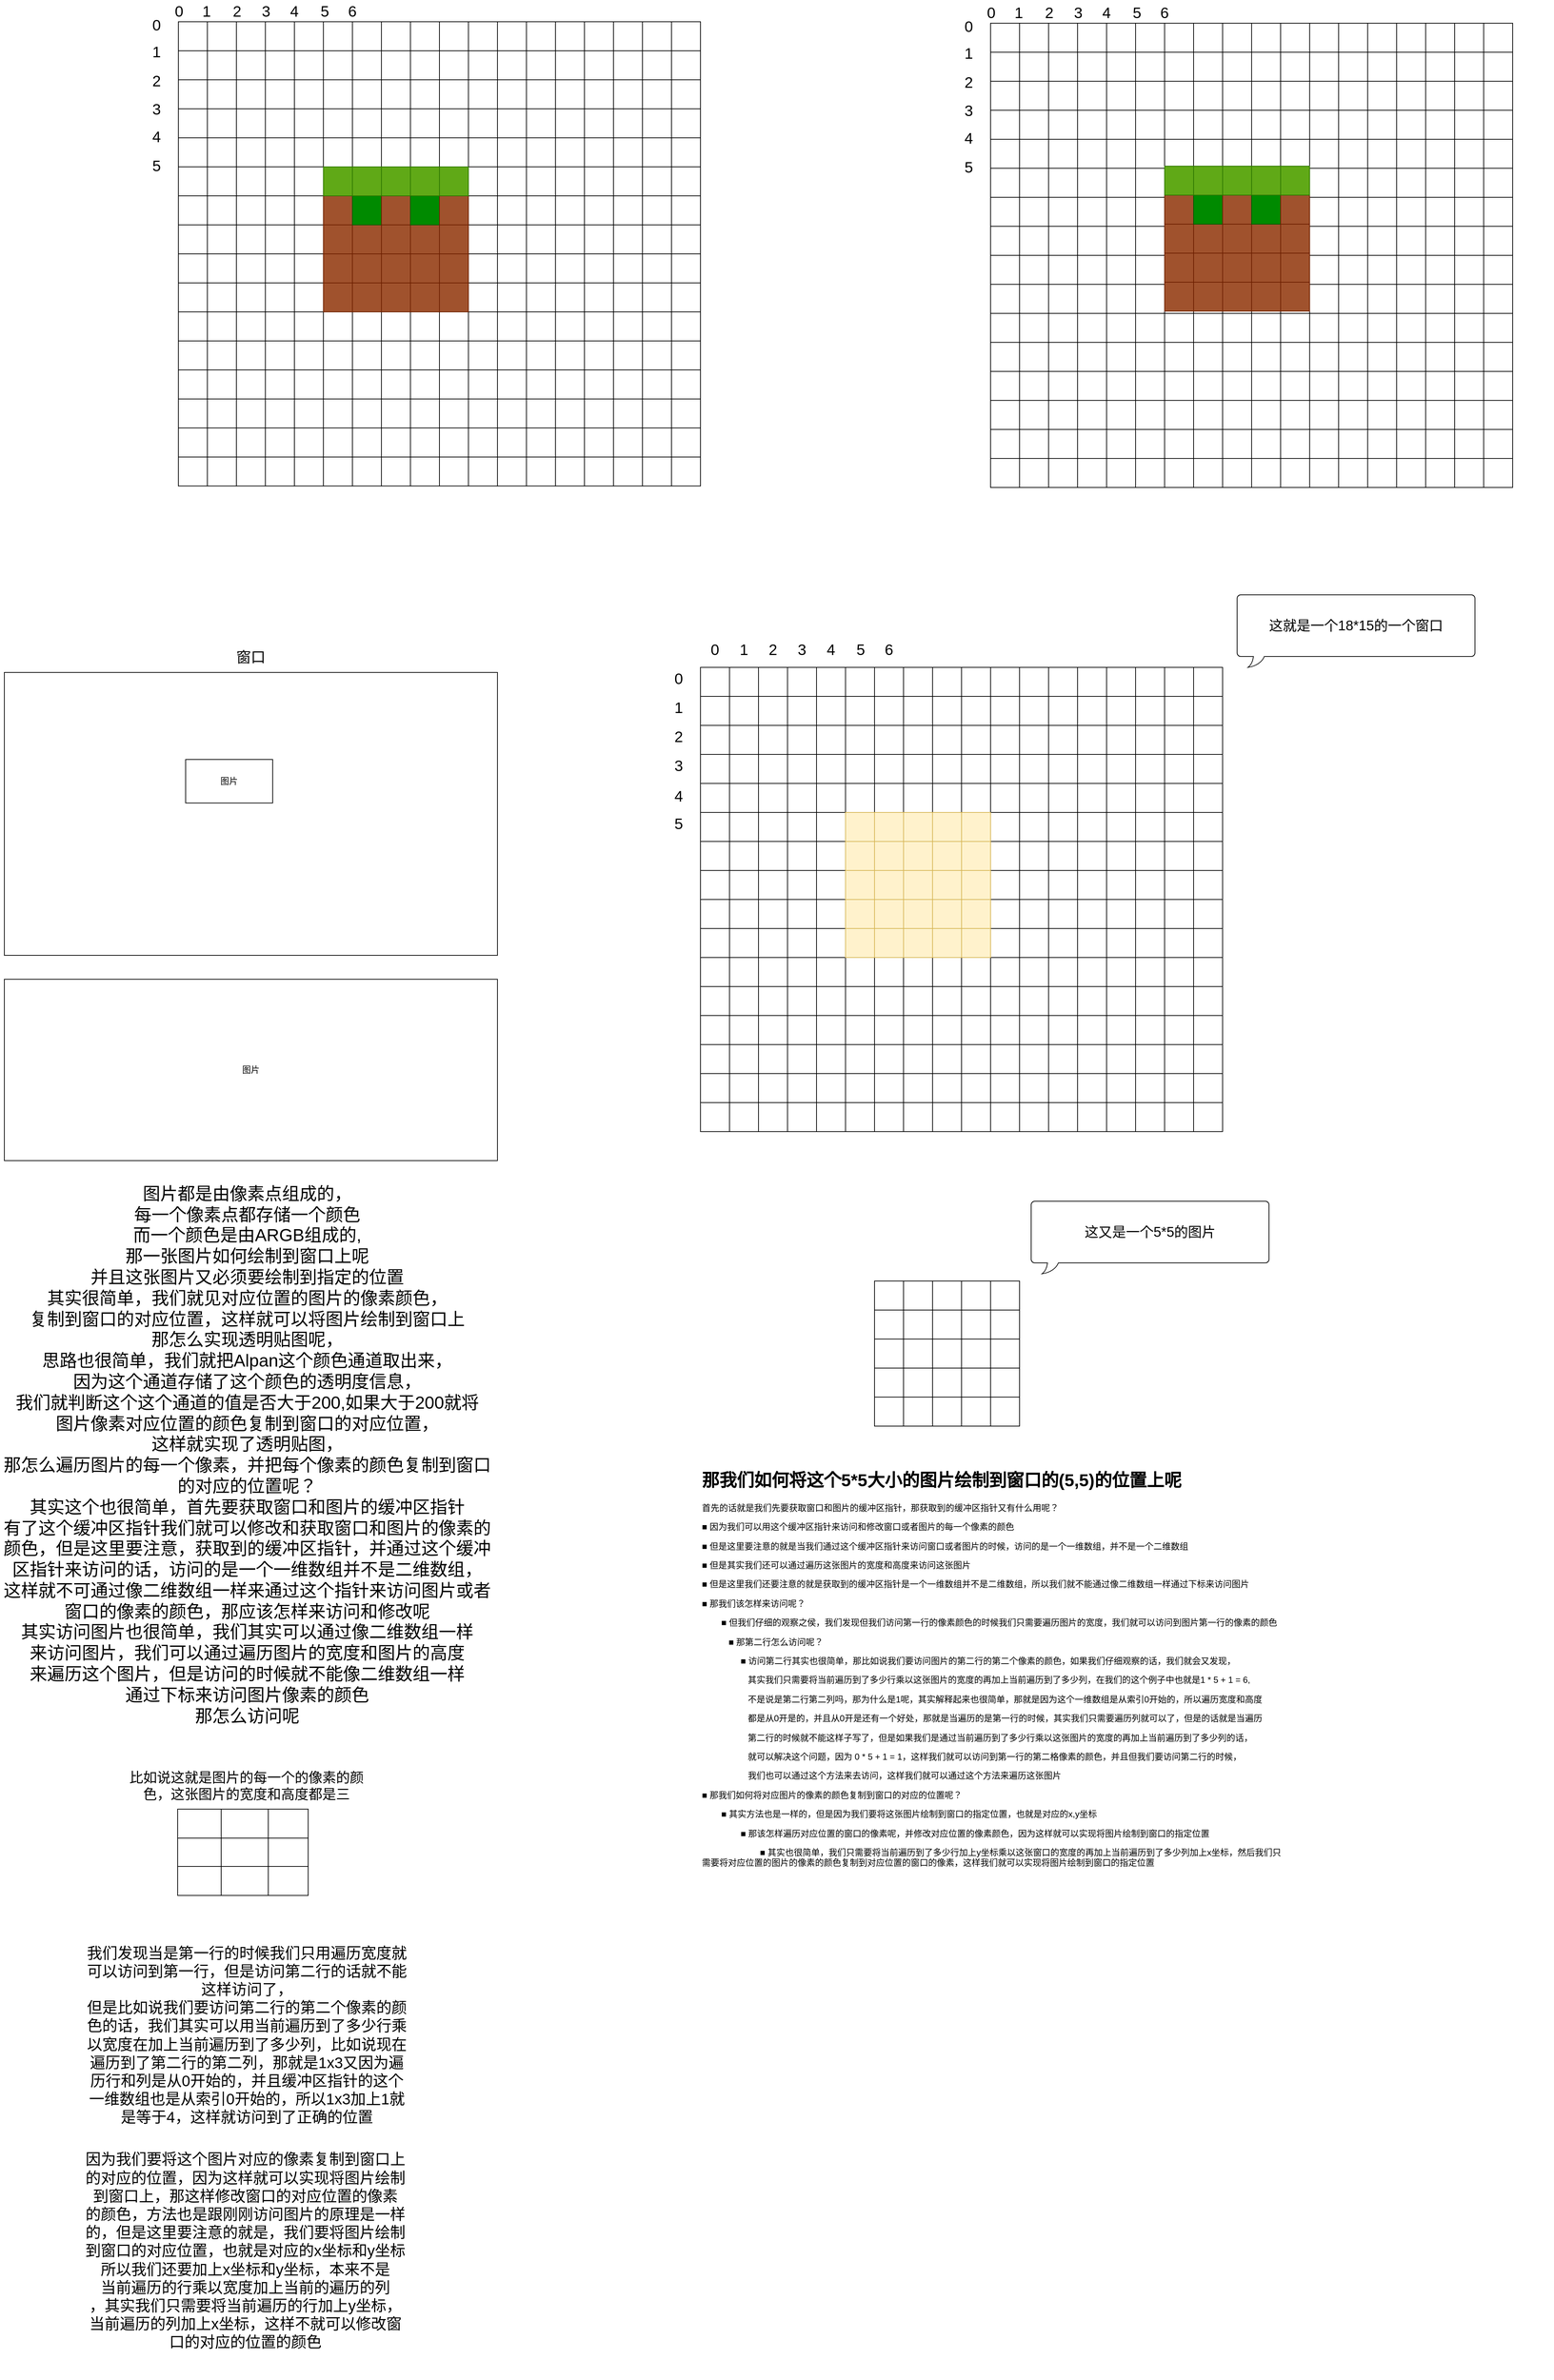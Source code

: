 <mxfile version="27.0.9">
  <diagram name="第 1 页" id="ixpgKFv8uY8UWqUgt9NZ">
    <mxGraphModel dx="1678" dy="2168" grid="1" gridSize="10" guides="1" tooltips="1" connect="1" arrows="1" fold="1" page="1" pageScale="1" pageWidth="827" pageHeight="1169" math="0" shadow="0">
      <root>
        <mxCell id="0" />
        <mxCell id="1" parent="0" />
        <mxCell id="q8fkr5aqshjwRO66m3u0-2" value="" style="rounded=0;whiteSpace=wrap;html=1;" parent="1" vertex="1">
          <mxGeometry x="80" y="127" width="680" height="390" as="geometry" />
        </mxCell>
        <mxCell id="q8fkr5aqshjwRO66m3u0-3" value="&lt;font style=&quot;font-size: 20px;&quot;&gt;窗口&lt;/font&gt;" style="text;html=1;align=center;verticalAlign=middle;whiteSpace=wrap;rounded=0;" parent="1" vertex="1">
          <mxGeometry x="390" y="90" width="60" height="30" as="geometry" />
        </mxCell>
        <mxCell id="q8fkr5aqshjwRO66m3u0-5" value="图片" style="rounded=0;whiteSpace=wrap;html=1;" parent="1" vertex="1">
          <mxGeometry x="80" y="550" width="680" height="250" as="geometry" />
        </mxCell>
        <mxCell id="q8fkr5aqshjwRO66m3u0-6" value="图片" style="rounded=0;whiteSpace=wrap;html=1;" parent="1" vertex="1">
          <mxGeometry x="330" y="247" width="120" height="60" as="geometry" />
        </mxCell>
        <mxCell id="q8fkr5aqshjwRO66m3u0-22" value="&lt;font style=&quot;font-size: 24px;&quot;&gt;图片都是由像素点组成的，&lt;/font&gt;&lt;div&gt;&lt;font style=&quot;font-size: 24px;&quot;&gt;每一个像素点都存储一个颜色&lt;/font&gt;&lt;/div&gt;&lt;div&gt;&lt;font style=&quot;font-size: 24px;&quot;&gt;而一个颜色是由ARGB组成的,&lt;/font&gt;&lt;/div&gt;&lt;div&gt;&lt;span style=&quot;font-size: 24px;&quot;&gt;那一张图片如何绘制到窗口上呢&lt;/span&gt;&lt;/div&gt;&lt;div&gt;&lt;span style=&quot;font-size: 24px;&quot;&gt;并且这张图片又必须要绘制到指定的位置&lt;/span&gt;&lt;/div&gt;&lt;div&gt;&lt;span style=&quot;font-size: 24px;&quot;&gt;其实很简单，我们就见对应位置的图片的像素颜色，&lt;/span&gt;&lt;/div&gt;&lt;div&gt;&lt;span style=&quot;font-size: 24px;&quot;&gt;复制到窗口的对应位置，这样就可以将图片绘制到窗口上&lt;/span&gt;&lt;/div&gt;&lt;div&gt;&lt;span style=&quot;font-size: 24px;&quot;&gt;那怎么实现透明贴图呢，&lt;/span&gt;&lt;/div&gt;&lt;div&gt;&lt;span style=&quot;font-size: 24px;&quot;&gt;思路也很简单，我们就把Alpan这个颜色通道取出来，&lt;/span&gt;&lt;/div&gt;&lt;div&gt;&lt;span style=&quot;font-size: 24px;&quot;&gt;因为这个通道存储了这个颜色的透明度信息，&lt;/span&gt;&lt;/div&gt;&lt;div&gt;&lt;span style=&quot;font-size: 24px;&quot;&gt;我们就判断这个这个通道的值是否大于200,如果大于200就将&lt;/span&gt;&lt;/div&gt;&lt;div&gt;&lt;span style=&quot;font-size: 24px;&quot;&gt;图片像素对应位置的颜色复制到窗口的对应位置，&lt;/span&gt;&lt;/div&gt;&lt;div&gt;&lt;span style=&quot;font-size: 24px;&quot;&gt;这样就实现了透明贴图，&lt;/span&gt;&lt;/div&gt;&lt;div&gt;&lt;span style=&quot;font-size: 24px;&quot;&gt;那怎么遍历图片的每一个像素，并把每个像素的颜色复制到窗口的对应的位置呢？&lt;/span&gt;&lt;/div&gt;&lt;div&gt;&lt;span style=&quot;font-size: 24px;&quot;&gt;其实这个也很简单，首先要获取窗口和图片的缓冲区指针&lt;/span&gt;&lt;/div&gt;&lt;div&gt;&lt;span style=&quot;font-size: 24px;&quot;&gt;有了这个缓冲区指针我们就可以修改和获取窗口和图片的像素的&lt;/span&gt;&lt;/div&gt;&lt;div&gt;&lt;span style=&quot;font-size: 24px;&quot;&gt;颜色，但是这里要注意，获取到的缓冲区指针，并通过这个缓冲区指针来访问的话，访问的是一个一维数组并不是二维数组，&lt;/span&gt;&lt;/div&gt;&lt;div&gt;&lt;span style=&quot;font-size: 24px;&quot;&gt;这样就不可通过像二维数组一样来通过这个指针来访问图片或者窗口的像素的颜色，那应该怎样来访问和修改呢&lt;/span&gt;&lt;/div&gt;&lt;div&gt;&lt;span style=&quot;font-size: 24px;&quot;&gt;其实访问图片也很简单，我们其实可以通过像二维数组一样&lt;/span&gt;&lt;/div&gt;&lt;div&gt;&lt;span style=&quot;font-size: 24px;&quot;&gt;来访问图片，我们可以通过遍历图片的宽度和图片的高度&lt;/span&gt;&lt;/div&gt;&lt;div&gt;&lt;span style=&quot;font-size: 24px;&quot;&gt;来遍历这个图片，但是访问的时候就不能像二维数组一样&lt;/span&gt;&lt;/div&gt;&lt;div&gt;&lt;span style=&quot;font-size: 24px;&quot;&gt;通过下标来访问图片像素的颜色&lt;/span&gt;&lt;/div&gt;&lt;div&gt;&lt;span style=&quot;font-size: 24px;&quot;&gt;那怎么访问呢&lt;/span&gt;&lt;/div&gt;&lt;div&gt;&lt;span style=&quot;font-size: 24px;&quot;&gt;&lt;br&gt;&lt;/span&gt;&lt;/div&gt;" style="text;html=1;align=center;verticalAlign=middle;whiteSpace=wrap;rounded=0;" parent="1" vertex="1">
          <mxGeometry x="74.5" y="820" width="680" height="800" as="geometry" />
        </mxCell>
        <mxCell id="q8fkr5aqshjwRO66m3u0-23" value="" style="shape=table;startSize=0;container=1;collapsible=0;childLayout=tableLayout;fontSize=16;" parent="1" vertex="1">
          <mxGeometry x="319" y="1694" width="180" height="119" as="geometry" />
        </mxCell>
        <mxCell id="q8fkr5aqshjwRO66m3u0-24" value="" style="shape=tableRow;horizontal=0;startSize=0;swimlaneHead=0;swimlaneBody=0;strokeColor=inherit;top=0;left=0;bottom=0;right=0;collapsible=0;dropTarget=0;fillColor=none;points=[[0,0.5],[1,0.5]];portConstraint=eastwest;fontSize=16;" parent="q8fkr5aqshjwRO66m3u0-23" vertex="1">
          <mxGeometry width="180" height="40" as="geometry" />
        </mxCell>
        <mxCell id="q8fkr5aqshjwRO66m3u0-25" value="" style="shape=partialRectangle;html=1;whiteSpace=wrap;connectable=0;strokeColor=inherit;overflow=hidden;fillColor=none;top=0;left=0;bottom=0;right=0;pointerEvents=1;fontSize=16;" parent="q8fkr5aqshjwRO66m3u0-24" vertex="1">
          <mxGeometry width="60" height="40" as="geometry">
            <mxRectangle width="60" height="40" as="alternateBounds" />
          </mxGeometry>
        </mxCell>
        <mxCell id="q8fkr5aqshjwRO66m3u0-26" value="" style="shape=partialRectangle;html=1;whiteSpace=wrap;connectable=0;strokeColor=inherit;overflow=hidden;fillColor=none;top=0;left=0;bottom=0;right=0;pointerEvents=1;fontSize=16;" parent="q8fkr5aqshjwRO66m3u0-24" vertex="1">
          <mxGeometry x="60" width="65" height="40" as="geometry">
            <mxRectangle width="65" height="40" as="alternateBounds" />
          </mxGeometry>
        </mxCell>
        <mxCell id="q8fkr5aqshjwRO66m3u0-27" value="" style="shape=partialRectangle;html=1;whiteSpace=wrap;connectable=0;strokeColor=inherit;overflow=hidden;fillColor=none;top=0;left=0;bottom=0;right=0;pointerEvents=1;fontSize=16;" parent="q8fkr5aqshjwRO66m3u0-24" vertex="1">
          <mxGeometry x="125" width="55" height="40" as="geometry">
            <mxRectangle width="55" height="40" as="alternateBounds" />
          </mxGeometry>
        </mxCell>
        <mxCell id="q8fkr5aqshjwRO66m3u0-28" value="" style="shape=tableRow;horizontal=0;startSize=0;swimlaneHead=0;swimlaneBody=0;strokeColor=inherit;top=0;left=0;bottom=0;right=0;collapsible=0;dropTarget=0;fillColor=none;points=[[0,0.5],[1,0.5]];portConstraint=eastwest;fontSize=16;" parent="q8fkr5aqshjwRO66m3u0-23" vertex="1">
          <mxGeometry y="40" width="180" height="39" as="geometry" />
        </mxCell>
        <mxCell id="q8fkr5aqshjwRO66m3u0-29" value="" style="shape=partialRectangle;html=1;whiteSpace=wrap;connectable=0;strokeColor=inherit;overflow=hidden;fillColor=none;top=0;left=0;bottom=0;right=0;pointerEvents=1;fontSize=16;" parent="q8fkr5aqshjwRO66m3u0-28" vertex="1">
          <mxGeometry width="60" height="39" as="geometry">
            <mxRectangle width="60" height="39" as="alternateBounds" />
          </mxGeometry>
        </mxCell>
        <mxCell id="q8fkr5aqshjwRO66m3u0-30" value="" style="shape=partialRectangle;html=1;whiteSpace=wrap;connectable=0;strokeColor=inherit;overflow=hidden;fillColor=none;top=0;left=0;bottom=0;right=0;pointerEvents=1;fontSize=16;" parent="q8fkr5aqshjwRO66m3u0-28" vertex="1">
          <mxGeometry x="60" width="65" height="39" as="geometry">
            <mxRectangle width="65" height="39" as="alternateBounds" />
          </mxGeometry>
        </mxCell>
        <mxCell id="q8fkr5aqshjwRO66m3u0-31" value="" style="shape=partialRectangle;html=1;whiteSpace=wrap;connectable=0;strokeColor=inherit;overflow=hidden;fillColor=none;top=0;left=0;bottom=0;right=0;pointerEvents=1;fontSize=16;" parent="q8fkr5aqshjwRO66m3u0-28" vertex="1">
          <mxGeometry x="125" width="55" height="39" as="geometry">
            <mxRectangle width="55" height="39" as="alternateBounds" />
          </mxGeometry>
        </mxCell>
        <mxCell id="q8fkr5aqshjwRO66m3u0-32" value="" style="shape=tableRow;horizontal=0;startSize=0;swimlaneHead=0;swimlaneBody=0;strokeColor=inherit;top=0;left=0;bottom=0;right=0;collapsible=0;dropTarget=0;fillColor=none;points=[[0,0.5],[1,0.5]];portConstraint=eastwest;fontSize=16;" parent="q8fkr5aqshjwRO66m3u0-23" vertex="1">
          <mxGeometry y="79" width="180" height="40" as="geometry" />
        </mxCell>
        <mxCell id="q8fkr5aqshjwRO66m3u0-33" value="" style="shape=partialRectangle;html=1;whiteSpace=wrap;connectable=0;strokeColor=inherit;overflow=hidden;fillColor=none;top=0;left=0;bottom=0;right=0;pointerEvents=1;fontSize=16;" parent="q8fkr5aqshjwRO66m3u0-32" vertex="1">
          <mxGeometry width="60" height="40" as="geometry">
            <mxRectangle width="60" height="40" as="alternateBounds" />
          </mxGeometry>
        </mxCell>
        <mxCell id="q8fkr5aqshjwRO66m3u0-34" value="" style="shape=partialRectangle;html=1;whiteSpace=wrap;connectable=0;strokeColor=inherit;overflow=hidden;fillColor=none;top=0;left=0;bottom=0;right=0;pointerEvents=1;fontSize=16;" parent="q8fkr5aqshjwRO66m3u0-32" vertex="1">
          <mxGeometry x="60" width="65" height="40" as="geometry">
            <mxRectangle width="65" height="40" as="alternateBounds" />
          </mxGeometry>
        </mxCell>
        <mxCell id="q8fkr5aqshjwRO66m3u0-35" value="" style="shape=partialRectangle;html=1;whiteSpace=wrap;connectable=0;strokeColor=inherit;overflow=hidden;fillColor=none;top=0;left=0;bottom=0;right=0;pointerEvents=1;fontSize=16;" parent="q8fkr5aqshjwRO66m3u0-32" vertex="1">
          <mxGeometry x="125" width="55" height="40" as="geometry">
            <mxRectangle width="55" height="40" as="alternateBounds" />
          </mxGeometry>
        </mxCell>
        <mxCell id="q8fkr5aqshjwRO66m3u0-36" value="&lt;font style=&quot;font-size: 19px;&quot;&gt;比如说这就是图片的每一个的像素的颜色，这张图片的宽度和高度都是三&lt;/font&gt;" style="text;html=1;align=center;verticalAlign=middle;whiteSpace=wrap;rounded=0;" parent="1" vertex="1">
          <mxGeometry x="244" y="1642" width="340" height="40" as="geometry" />
        </mxCell>
        <mxCell id="q8fkr5aqshjwRO66m3u0-37" value="&lt;span style=&quot;font-size: 21px;&quot;&gt;我们发现当是第一行的时候我们只用遍历宽度就可以访问到第一行，但是访问第二行的话就不能这样访问了，&lt;/span&gt;&lt;div&gt;&lt;span style=&quot;font-size: 21px;&quot;&gt;但是比如说我们要访问第二行的第二个像素的颜色的话，我们其实可以用当前遍历到了多少行乘以宽度在加上当前遍历到了多少列，比如说现在遍历到了第二行的第二列，那就是1x3又因为遍历行和列是从0开始的，并且缓冲区指针的这个一维数组也是从索引0开始的，所以1x3加上1就是等于4，这样就访问到了正确的位置&lt;/span&gt;&lt;/div&gt;" style="text;html=1;align=center;verticalAlign=middle;whiteSpace=wrap;rounded=0;" parent="1" vertex="1">
          <mxGeometry x="192" y="1840" width="445" height="330" as="geometry" />
        </mxCell>
        <mxCell id="q8fkr5aqshjwRO66m3u0-38" value="&lt;span style=&quot;font-size: 21px;&quot;&gt;因为我们要将这个图片对应的像素复制到窗口上的对应的位置，因为这样就可以实现将图片绘制到窗口上，那这样修改窗口的对应位置的像素&lt;/span&gt;&lt;div&gt;&lt;span style=&quot;font-size: 21px;&quot;&gt;的颜色，方法也是跟刚刚访问图片的原理是一样的，但是这里要注意的就是，我们要将图片绘制到窗口的对应位置，也就是对应的x坐标和y坐标&lt;/span&gt;&lt;/div&gt;&lt;div&gt;&lt;span style=&quot;font-size: 21px;&quot;&gt;所以我们还要加上x坐标和y坐标，本来不是&lt;/span&gt;&lt;/div&gt;&lt;div&gt;&lt;span style=&quot;font-size: 21px;&quot;&gt;当前遍历的行乘以宽度加上当前的遍历的列&lt;/span&gt;&lt;/div&gt;&lt;div&gt;&lt;span style=&quot;font-size: 21px;&quot;&gt;，其实我们只需要将当前遍历的行加上y坐标，当前遍历的列加上x坐标，这样不就可以修改窗口的对应的位置的颜色&lt;br&gt;&lt;/span&gt;&lt;div&gt;&lt;span style=&quot;font-size: 21px;&quot;&gt;&lt;br&gt;&lt;/span&gt;&lt;/div&gt;&lt;/div&gt;" style="text;html=1;align=center;verticalAlign=middle;whiteSpace=wrap;rounded=0;" parent="1" vertex="1">
          <mxGeometry x="190" y="2150" width="445" height="330" as="geometry" />
        </mxCell>
        <mxCell id="srB547FNogXyfarp_Vzu-3" value="&lt;font style=&quot;font-size: 19px;&quot;&gt;这就是一个18*15的一个窗口&lt;/font&gt;" style="whiteSpace=wrap;html=1;shape=mxgraph.basic.roundRectCallout;dx=30;dy=15;size=5;boundedLbl=1;" parent="1" vertex="1">
          <mxGeometry x="1780" y="20" width="328" height="100" as="geometry" />
        </mxCell>
        <mxCell id="Y9cp_WUCdZHpE7DFY-E1-289" value="&lt;span style=&quot;font-size: 19px;&quot;&gt;这又是一个5*5的图片&lt;/span&gt;" style="whiteSpace=wrap;html=1;shape=mxgraph.basic.roundRectCallout;dx=30;dy=15;size=5;boundedLbl=1;" parent="1" vertex="1">
          <mxGeometry x="1496" y="856" width="328" height="100" as="geometry" />
        </mxCell>
        <mxCell id="Y9cp_WUCdZHpE7DFY-E1-316" value="&lt;h1 style=&quot;margin-top: 0px;&quot;&gt;那我们如何将这个5*5大小的图片绘制到窗口的(5,5)的位置上呢&lt;/h1&gt;&lt;p&gt;首先的话就是我们先要获取窗口和图片的缓冲区指针，那获取到的缓冲区指针又有什么用呢？&lt;/p&gt;&lt;p&gt;■ 因为我们可以用这个缓冲区指针来访问和修改窗口或者图片的每一个像素的颜色&lt;/p&gt;&lt;p&gt;■ 但是这里要注意的就是当我们通过这个缓冲区指针来访问窗口或者图片的时候，访问的是一个一维数组，并不是一个二维数组&lt;/p&gt;&lt;p&gt;■ 但是其实我们还可以通过遍历这张图片的宽度和高度来访问这张图片&lt;/p&gt;&lt;p&gt;■ 但是这里我们还要注意的就是获取到的缓冲区指针是一个一维数组并不是二维数组，所以我们就不能通过像二维数组一样通过下标来访问图片&lt;/p&gt;&lt;p&gt;■ 那我们该怎样来访问呢？&lt;/p&gt;&lt;p&gt;&lt;span style=&quot;white-space: pre;&quot;&gt;&#x9;&lt;/span&gt;&lt;span style=&quot;background-color: transparent; color: light-dark(rgb(0, 0, 0), rgb(255, 255, 255));&quot;&gt;■ 但我们仔细的观察之侯，我们发现但我们访问第一行的像素颜色的时候我们只需要遍历图片的宽度，我们就可以访问到图片第一行的像素的颜色&lt;/span&gt;&lt;br&gt;&lt;/p&gt;&lt;p&gt;&lt;span style=&quot;background-color: transparent; color: light-dark(rgb(0, 0, 0), rgb(255, 255, 255));&quot;&gt;&lt;span style=&quot;white-space: pre;&quot;&gt;&#x9;&lt;/span&gt;&amp;nbsp; &amp;nbsp;&lt;/span&gt;&lt;span style=&quot;background-color: transparent; color: light-dark(rgb(0, 0, 0), rgb(255, 255, 255));&quot;&gt;■&amp;nbsp;&lt;/span&gt;&lt;span style=&quot;background-color: transparent; color: light-dark(rgb(0, 0, 0), rgb(255, 255, 255));&quot;&gt;那第二行怎么访问呢？&lt;/span&gt;&lt;/p&gt;&lt;p&gt;&lt;span style=&quot;background-color: transparent; color: light-dark(rgb(0, 0, 0), rgb(255, 255, 255));&quot;&gt;&lt;span style=&quot;white-space: pre;&quot;&gt;&#x9;&lt;/span&gt;&lt;span style=&quot;white-space: pre;&quot;&gt;&#x9;&lt;/span&gt;&lt;/span&gt;&lt;span style=&quot;background-color: transparent; color: light-dark(rgb(0, 0, 0), rgb(255, 255, 255));&quot;&gt;■ 访问第二行其实也很简单，那比如说我们要访问图片的第二行的第二个像素的颜色，如果我们仔细观察的话，我们就会又发现，&lt;/span&gt;&lt;/p&gt;&lt;p&gt;&lt;span style=&quot;background-color: transparent; color: light-dark(rgb(0, 0, 0), rgb(255, 255, 255));&quot;&gt;&lt;span style=&quot;white-space: pre;&quot;&gt;&#x9;&lt;/span&gt;&lt;span style=&quot;white-space: pre;&quot;&gt;&#x9;&lt;/span&gt;&amp;nbsp; &amp;nbsp;其实我们只需要将当前遍历到了多少行乘以这张图片的宽度的再加上当前遍历到了多少列，在我们的这个例子中也就是1 * 5 + 1 = 6,&lt;/span&gt;&lt;/p&gt;&lt;p&gt;&lt;span style=&quot;background-color: transparent; color: light-dark(rgb(0, 0, 0), rgb(255, 255, 255));&quot;&gt;&lt;span style=&quot;white-space: pre;&quot;&gt;&#x9;&lt;/span&gt;&lt;span style=&quot;white-space: pre;&quot;&gt;&#x9;&lt;/span&gt;&amp;nbsp; &amp;nbsp;不是说是第二行第二列吗，那为什么是1呢，其实解释起来也很简单，那就是因为这个一维数组是从索引0开始的，所以遍历宽度和高度&lt;/span&gt;&lt;/p&gt;&lt;p&gt;&lt;span style=&quot;background-color: transparent; color: light-dark(rgb(0, 0, 0), rgb(255, 255, 255));&quot;&gt;&lt;span style=&quot;white-space: pre;&quot;&gt;&#x9;&lt;/span&gt;&lt;span style=&quot;white-space: pre;&quot;&gt;&#x9;&lt;/span&gt;&amp;nbsp; &amp;nbsp;都是从0开是的，并且从0开是还有一个好处，那就是当遍历的是第一行的时候，其实我们只需要遍历列就可以了，但是的话就是当遍历&lt;/span&gt;&lt;/p&gt;&lt;p&gt;&lt;span style=&quot;background-color: transparent; color: light-dark(rgb(0, 0, 0), rgb(255, 255, 255));&quot;&gt;&lt;span style=&quot;white-space: pre;&quot;&gt;&#x9;&lt;/span&gt;&lt;span style=&quot;white-space: pre;&quot;&gt;&#x9;&lt;/span&gt;&amp;nbsp; &amp;nbsp;第二行的时候就不能这样子写了，但是如果我们是通过&lt;/span&gt;&lt;span style=&quot;background-color: transparent; color: light-dark(rgb(0, 0, 0), rgb(255, 255, 255));&quot;&gt;当前遍历到了多少行乘以这张图片的宽度的再加上当前遍历到了多少列的话，&lt;/span&gt;&lt;/p&gt;&lt;p&gt;&lt;span style=&quot;background-color: transparent; color: light-dark(rgb(0, 0, 0), rgb(255, 255, 255));&quot;&gt;&lt;span style=&quot;white-space: pre;&quot;&gt;&#x9;&lt;/span&gt;&lt;span style=&quot;white-space: pre;&quot;&gt;&#x9;&lt;/span&gt;&amp;nbsp; &amp;nbsp;就可以解决这个问题，因为 0 * 5 + 1 = 1，这样我们就可以访问到第一行的第二格像素的颜色，并且但我们要访问第二行的时候，&lt;/span&gt;&lt;/p&gt;&lt;p&gt;&lt;span style=&quot;background-color: transparent; color: light-dark(rgb(0, 0, 0), rgb(255, 255, 255));&quot;&gt;&lt;span style=&quot;white-space: pre;&quot;&gt;&#x9;&lt;/span&gt;&lt;span style=&quot;white-space: pre;&quot;&gt;&#x9;&lt;/span&gt;&amp;nbsp; &amp;nbsp;我们也可以通过这个方法来去访问，这样我们就可以通过这个方法来遍历这张图片&lt;/span&gt;&lt;br&gt;&lt;/p&gt;&lt;p&gt;■ 那我们如何将对应图片的像素的颜色复制到窗口的对应的位置呢？&lt;/p&gt;&lt;p&gt;&lt;span style=&quot;white-space: pre;&quot;&gt;&#x9;&lt;/span&gt;&lt;span style=&quot;background-color: transparent; color: light-dark(rgb(0, 0, 0), rgb(255, 255, 255));&quot;&gt;■ 其实方法也是一样的，但是因为我们要将这张图片绘制到窗口的指定位置，也就是对应的x,y坐标&lt;/span&gt;&lt;br&gt;&lt;/p&gt;&lt;p&gt;&lt;span style=&quot;background-color: transparent; color: light-dark(rgb(0, 0, 0), rgb(255, 255, 255));&quot;&gt;&lt;span style=&quot;white-space: pre;&quot;&gt;&#x9;&lt;/span&gt;&lt;span style=&quot;white-space: pre;&quot;&gt;&#x9;&lt;/span&gt;&lt;/span&gt;&lt;span style=&quot;background-color: transparent; color: light-dark(rgb(0, 0, 0), rgb(255, 255, 255));&quot;&gt;■ 那该怎样遍历对应位置的窗口的像素呢，并修改对应位置的像素颜色，因为这样就可以实现将图片绘制到窗口的指定位置&lt;/span&gt;&lt;br&gt;&lt;/p&gt;&lt;p&gt;&lt;span style=&quot;background-color: transparent; color: light-dark(rgb(0, 0, 0), rgb(255, 255, 255));&quot;&gt;&lt;span style=&quot;white-space: pre;&quot;&gt;&#x9;&lt;/span&gt;&lt;span style=&quot;white-space: pre;&quot;&gt;&#x9;&lt;/span&gt;&lt;span style=&quot;white-space: pre;&quot;&gt;&#x9;&lt;/span&gt;&lt;/span&gt;&lt;span style=&quot;background-color: transparent; color: light-dark(rgb(0, 0, 0), rgb(255, 255, 255));&quot;&gt;■ 其实也很简单，我们只需要将&lt;/span&gt;&lt;span style=&quot;background-color: transparent; color: light-dark(rgb(0, 0, 0), rgb(255, 255, 255));&quot;&gt;当前遍历到了多少行加上y坐标乘以这张窗口的宽度的再加上当前遍历到了多少列加上x坐标，然后我们只需要将对应位置的图片的像素的颜色复制到对应位置的窗口的像素，这样我们就可以实现将图片绘制到窗口的指定位置&lt;/span&gt;&lt;br&gt;&lt;/p&gt;" style="text;html=1;whiteSpace=wrap;overflow=hidden;rounded=0;" parent="1" vertex="1">
          <mxGeometry x="1040" y="1220" width="810" height="780" as="geometry" />
        </mxCell>
        <mxCell id="Y9cp_WUCdZHpE7DFY-E1-343" value="" style="group" parent="1" vertex="1" connectable="0">
          <mxGeometry x="1040" y="120" width="780" height="640" as="geometry" />
        </mxCell>
        <mxCell id="JyQDnIiEuuzx2ZHQzuTv-1" value="" style="rounded=0;whiteSpace=wrap;html=1;" parent="Y9cp_WUCdZHpE7DFY-E1-343" vertex="1">
          <mxGeometry width="40" height="40" as="geometry" />
        </mxCell>
        <mxCell id="Y9cp_WUCdZHpE7DFY-E1-2" value="" style="rounded=0;whiteSpace=wrap;html=1;" parent="Y9cp_WUCdZHpE7DFY-E1-343" vertex="1">
          <mxGeometry x="40" width="40" height="40" as="geometry" />
        </mxCell>
        <mxCell id="Y9cp_WUCdZHpE7DFY-E1-3" value="" style="rounded=0;whiteSpace=wrap;html=1;" parent="Y9cp_WUCdZHpE7DFY-E1-343" vertex="1">
          <mxGeometry x="80" width="40" height="40" as="geometry" />
        </mxCell>
        <mxCell id="Y9cp_WUCdZHpE7DFY-E1-4" value="" style="rounded=0;whiteSpace=wrap;html=1;" parent="Y9cp_WUCdZHpE7DFY-E1-343" vertex="1">
          <mxGeometry x="120" width="40" height="40" as="geometry" />
        </mxCell>
        <mxCell id="Y9cp_WUCdZHpE7DFY-E1-5" value="" style="rounded=0;whiteSpace=wrap;html=1;" parent="Y9cp_WUCdZHpE7DFY-E1-343" vertex="1">
          <mxGeometry x="160" width="40" height="40" as="geometry" />
        </mxCell>
        <mxCell id="Y9cp_WUCdZHpE7DFY-E1-6" value="" style="rounded=0;whiteSpace=wrap;html=1;" parent="Y9cp_WUCdZHpE7DFY-E1-343" vertex="1">
          <mxGeometry x="200" width="40" height="40" as="geometry" />
        </mxCell>
        <mxCell id="Y9cp_WUCdZHpE7DFY-E1-7" value="" style="rounded=0;whiteSpace=wrap;html=1;" parent="Y9cp_WUCdZHpE7DFY-E1-343" vertex="1">
          <mxGeometry x="240" width="40" height="40" as="geometry" />
        </mxCell>
        <mxCell id="Y9cp_WUCdZHpE7DFY-E1-8" value="" style="rounded=0;whiteSpace=wrap;html=1;" parent="Y9cp_WUCdZHpE7DFY-E1-343" vertex="1">
          <mxGeometry x="280" width="40" height="40" as="geometry" />
        </mxCell>
        <mxCell id="Y9cp_WUCdZHpE7DFY-E1-9" value="" style="rounded=0;whiteSpace=wrap;html=1;" parent="Y9cp_WUCdZHpE7DFY-E1-343" vertex="1">
          <mxGeometry x="320" width="40" height="40" as="geometry" />
        </mxCell>
        <mxCell id="Y9cp_WUCdZHpE7DFY-E1-10" value="" style="rounded=0;whiteSpace=wrap;html=1;" parent="Y9cp_WUCdZHpE7DFY-E1-343" vertex="1">
          <mxGeometry x="360" width="40" height="40" as="geometry" />
        </mxCell>
        <mxCell id="Y9cp_WUCdZHpE7DFY-E1-11" value="" style="rounded=0;whiteSpace=wrap;html=1;" parent="Y9cp_WUCdZHpE7DFY-E1-343" vertex="1">
          <mxGeometry x="400" width="40" height="40" as="geometry" />
        </mxCell>
        <mxCell id="Y9cp_WUCdZHpE7DFY-E1-12" value="" style="rounded=0;whiteSpace=wrap;html=1;" parent="Y9cp_WUCdZHpE7DFY-E1-343" vertex="1">
          <mxGeometry x="440" width="40" height="40" as="geometry" />
        </mxCell>
        <mxCell id="Y9cp_WUCdZHpE7DFY-E1-13" value="" style="rounded=0;whiteSpace=wrap;html=1;" parent="Y9cp_WUCdZHpE7DFY-E1-343" vertex="1">
          <mxGeometry x="480" width="40" height="40" as="geometry" />
        </mxCell>
        <mxCell id="Y9cp_WUCdZHpE7DFY-E1-14" value="" style="rounded=0;whiteSpace=wrap;html=1;" parent="Y9cp_WUCdZHpE7DFY-E1-343" vertex="1">
          <mxGeometry x="520" width="40" height="40" as="geometry" />
        </mxCell>
        <mxCell id="Y9cp_WUCdZHpE7DFY-E1-15" value="" style="rounded=0;whiteSpace=wrap;html=1;" parent="Y9cp_WUCdZHpE7DFY-E1-343" vertex="1">
          <mxGeometry x="560" width="40" height="40" as="geometry" />
        </mxCell>
        <mxCell id="Y9cp_WUCdZHpE7DFY-E1-16" value="" style="rounded=0;whiteSpace=wrap;html=1;" parent="Y9cp_WUCdZHpE7DFY-E1-343" vertex="1">
          <mxGeometry x="600" width="40" height="40" as="geometry" />
        </mxCell>
        <mxCell id="Y9cp_WUCdZHpE7DFY-E1-17" value="" style="rounded=0;whiteSpace=wrap;html=1;" parent="Y9cp_WUCdZHpE7DFY-E1-343" vertex="1">
          <mxGeometry x="640" width="40" height="40" as="geometry" />
        </mxCell>
        <mxCell id="Y9cp_WUCdZHpE7DFY-E1-18" value="" style="rounded=0;whiteSpace=wrap;html=1;" parent="Y9cp_WUCdZHpE7DFY-E1-343" vertex="1">
          <mxGeometry x="680" width="40" height="40" as="geometry" />
        </mxCell>
        <mxCell id="Y9cp_WUCdZHpE7DFY-E1-19" value="" style="rounded=0;whiteSpace=wrap;html=1;" parent="Y9cp_WUCdZHpE7DFY-E1-343" vertex="1">
          <mxGeometry y="40" width="40" height="40" as="geometry" />
        </mxCell>
        <mxCell id="Y9cp_WUCdZHpE7DFY-E1-20" value="" style="rounded=0;whiteSpace=wrap;html=1;" parent="Y9cp_WUCdZHpE7DFY-E1-343" vertex="1">
          <mxGeometry x="40" y="40" width="40" height="40" as="geometry" />
        </mxCell>
        <mxCell id="Y9cp_WUCdZHpE7DFY-E1-21" value="" style="rounded=0;whiteSpace=wrap;html=1;" parent="Y9cp_WUCdZHpE7DFY-E1-343" vertex="1">
          <mxGeometry x="80" y="40" width="40" height="40" as="geometry" />
        </mxCell>
        <mxCell id="Y9cp_WUCdZHpE7DFY-E1-22" value="" style="rounded=0;whiteSpace=wrap;html=1;" parent="Y9cp_WUCdZHpE7DFY-E1-343" vertex="1">
          <mxGeometry x="120" y="40" width="40" height="40" as="geometry" />
        </mxCell>
        <mxCell id="Y9cp_WUCdZHpE7DFY-E1-23" value="" style="rounded=0;whiteSpace=wrap;html=1;" parent="Y9cp_WUCdZHpE7DFY-E1-343" vertex="1">
          <mxGeometry x="160" y="40" width="40" height="40" as="geometry" />
        </mxCell>
        <mxCell id="Y9cp_WUCdZHpE7DFY-E1-24" value="" style="rounded=0;whiteSpace=wrap;html=1;" parent="Y9cp_WUCdZHpE7DFY-E1-343" vertex="1">
          <mxGeometry x="200" y="40" width="40" height="40" as="geometry" />
        </mxCell>
        <mxCell id="Y9cp_WUCdZHpE7DFY-E1-25" value="" style="rounded=0;whiteSpace=wrap;html=1;" parent="Y9cp_WUCdZHpE7DFY-E1-343" vertex="1">
          <mxGeometry x="240" y="40" width="40" height="40" as="geometry" />
        </mxCell>
        <mxCell id="Y9cp_WUCdZHpE7DFY-E1-26" value="" style="rounded=0;whiteSpace=wrap;html=1;" parent="Y9cp_WUCdZHpE7DFY-E1-343" vertex="1">
          <mxGeometry x="280" y="40" width="40" height="40" as="geometry" />
        </mxCell>
        <mxCell id="Y9cp_WUCdZHpE7DFY-E1-27" value="" style="rounded=0;whiteSpace=wrap;html=1;" parent="Y9cp_WUCdZHpE7DFY-E1-343" vertex="1">
          <mxGeometry x="320" y="40" width="40" height="40" as="geometry" />
        </mxCell>
        <mxCell id="Y9cp_WUCdZHpE7DFY-E1-28" value="" style="rounded=0;whiteSpace=wrap;html=1;" parent="Y9cp_WUCdZHpE7DFY-E1-343" vertex="1">
          <mxGeometry x="360" y="40" width="40" height="40" as="geometry" />
        </mxCell>
        <mxCell id="Y9cp_WUCdZHpE7DFY-E1-29" value="" style="rounded=0;whiteSpace=wrap;html=1;" parent="Y9cp_WUCdZHpE7DFY-E1-343" vertex="1">
          <mxGeometry x="400" y="40" width="40" height="40" as="geometry" />
        </mxCell>
        <mxCell id="Y9cp_WUCdZHpE7DFY-E1-30" value="" style="rounded=0;whiteSpace=wrap;html=1;" parent="Y9cp_WUCdZHpE7DFY-E1-343" vertex="1">
          <mxGeometry x="440" y="40" width="40" height="40" as="geometry" />
        </mxCell>
        <mxCell id="Y9cp_WUCdZHpE7DFY-E1-31" value="" style="rounded=0;whiteSpace=wrap;html=1;" parent="Y9cp_WUCdZHpE7DFY-E1-343" vertex="1">
          <mxGeometry x="480" y="40" width="40" height="40" as="geometry" />
        </mxCell>
        <mxCell id="Y9cp_WUCdZHpE7DFY-E1-32" value="" style="rounded=0;whiteSpace=wrap;html=1;" parent="Y9cp_WUCdZHpE7DFY-E1-343" vertex="1">
          <mxGeometry x="520" y="40" width="40" height="40" as="geometry" />
        </mxCell>
        <mxCell id="Y9cp_WUCdZHpE7DFY-E1-33" value="" style="rounded=0;whiteSpace=wrap;html=1;" parent="Y9cp_WUCdZHpE7DFY-E1-343" vertex="1">
          <mxGeometry x="560" y="40" width="40" height="40" as="geometry" />
        </mxCell>
        <mxCell id="Y9cp_WUCdZHpE7DFY-E1-34" value="" style="rounded=0;whiteSpace=wrap;html=1;" parent="Y9cp_WUCdZHpE7DFY-E1-343" vertex="1">
          <mxGeometry x="600" y="40" width="40" height="40" as="geometry" />
        </mxCell>
        <mxCell id="Y9cp_WUCdZHpE7DFY-E1-35" value="" style="rounded=0;whiteSpace=wrap;html=1;" parent="Y9cp_WUCdZHpE7DFY-E1-343" vertex="1">
          <mxGeometry x="640" y="40" width="40" height="40" as="geometry" />
        </mxCell>
        <mxCell id="Y9cp_WUCdZHpE7DFY-E1-36" value="" style="rounded=0;whiteSpace=wrap;html=1;" parent="Y9cp_WUCdZHpE7DFY-E1-343" vertex="1">
          <mxGeometry x="680" y="40" width="40" height="40" as="geometry" />
        </mxCell>
        <mxCell id="Y9cp_WUCdZHpE7DFY-E1-37" value="" style="rounded=0;whiteSpace=wrap;html=1;" parent="Y9cp_WUCdZHpE7DFY-E1-343" vertex="1">
          <mxGeometry y="80" width="40" height="40" as="geometry" />
        </mxCell>
        <mxCell id="Y9cp_WUCdZHpE7DFY-E1-38" value="" style="rounded=0;whiteSpace=wrap;html=1;" parent="Y9cp_WUCdZHpE7DFY-E1-343" vertex="1">
          <mxGeometry x="40" y="80" width="40" height="40" as="geometry" />
        </mxCell>
        <mxCell id="Y9cp_WUCdZHpE7DFY-E1-39" value="" style="rounded=0;whiteSpace=wrap;html=1;" parent="Y9cp_WUCdZHpE7DFY-E1-343" vertex="1">
          <mxGeometry x="80" y="80" width="40" height="40" as="geometry" />
        </mxCell>
        <mxCell id="Y9cp_WUCdZHpE7DFY-E1-40" value="" style="rounded=0;whiteSpace=wrap;html=1;" parent="Y9cp_WUCdZHpE7DFY-E1-343" vertex="1">
          <mxGeometry x="120" y="80" width="40" height="40" as="geometry" />
        </mxCell>
        <mxCell id="Y9cp_WUCdZHpE7DFY-E1-41" value="" style="rounded=0;whiteSpace=wrap;html=1;" parent="Y9cp_WUCdZHpE7DFY-E1-343" vertex="1">
          <mxGeometry x="160" y="80" width="40" height="40" as="geometry" />
        </mxCell>
        <mxCell id="Y9cp_WUCdZHpE7DFY-E1-42" value="" style="rounded=0;whiteSpace=wrap;html=1;" parent="Y9cp_WUCdZHpE7DFY-E1-343" vertex="1">
          <mxGeometry x="200" y="80" width="40" height="40" as="geometry" />
        </mxCell>
        <mxCell id="Y9cp_WUCdZHpE7DFY-E1-43" value="" style="rounded=0;whiteSpace=wrap;html=1;" parent="Y9cp_WUCdZHpE7DFY-E1-343" vertex="1">
          <mxGeometry x="240" y="80" width="40" height="40" as="geometry" />
        </mxCell>
        <mxCell id="Y9cp_WUCdZHpE7DFY-E1-44" value="" style="rounded=0;whiteSpace=wrap;html=1;" parent="Y9cp_WUCdZHpE7DFY-E1-343" vertex="1">
          <mxGeometry x="280" y="80" width="40" height="40" as="geometry" />
        </mxCell>
        <mxCell id="Y9cp_WUCdZHpE7DFY-E1-45" value="" style="rounded=0;whiteSpace=wrap;html=1;" parent="Y9cp_WUCdZHpE7DFY-E1-343" vertex="1">
          <mxGeometry x="320" y="80" width="40" height="40" as="geometry" />
        </mxCell>
        <mxCell id="Y9cp_WUCdZHpE7DFY-E1-46" value="" style="rounded=0;whiteSpace=wrap;html=1;" parent="Y9cp_WUCdZHpE7DFY-E1-343" vertex="1">
          <mxGeometry x="360" y="80" width="40" height="40" as="geometry" />
        </mxCell>
        <mxCell id="Y9cp_WUCdZHpE7DFY-E1-47" value="" style="rounded=0;whiteSpace=wrap;html=1;" parent="Y9cp_WUCdZHpE7DFY-E1-343" vertex="1">
          <mxGeometry x="400" y="80" width="40" height="40" as="geometry" />
        </mxCell>
        <mxCell id="Y9cp_WUCdZHpE7DFY-E1-48" value="" style="rounded=0;whiteSpace=wrap;html=1;" parent="Y9cp_WUCdZHpE7DFY-E1-343" vertex="1">
          <mxGeometry x="440" y="80" width="40" height="40" as="geometry" />
        </mxCell>
        <mxCell id="Y9cp_WUCdZHpE7DFY-E1-49" value="" style="rounded=0;whiteSpace=wrap;html=1;" parent="Y9cp_WUCdZHpE7DFY-E1-343" vertex="1">
          <mxGeometry x="480" y="80" width="40" height="40" as="geometry" />
        </mxCell>
        <mxCell id="Y9cp_WUCdZHpE7DFY-E1-50" value="" style="rounded=0;whiteSpace=wrap;html=1;" parent="Y9cp_WUCdZHpE7DFY-E1-343" vertex="1">
          <mxGeometry x="520" y="80" width="40" height="40" as="geometry" />
        </mxCell>
        <mxCell id="Y9cp_WUCdZHpE7DFY-E1-51" value="" style="rounded=0;whiteSpace=wrap;html=1;" parent="Y9cp_WUCdZHpE7DFY-E1-343" vertex="1">
          <mxGeometry x="560" y="80" width="40" height="40" as="geometry" />
        </mxCell>
        <mxCell id="Y9cp_WUCdZHpE7DFY-E1-52" value="" style="rounded=0;whiteSpace=wrap;html=1;" parent="Y9cp_WUCdZHpE7DFY-E1-343" vertex="1">
          <mxGeometry x="600" y="80" width="40" height="40" as="geometry" />
        </mxCell>
        <mxCell id="Y9cp_WUCdZHpE7DFY-E1-53" value="" style="rounded=0;whiteSpace=wrap;html=1;" parent="Y9cp_WUCdZHpE7DFY-E1-343" vertex="1">
          <mxGeometry x="640" y="80" width="40" height="40" as="geometry" />
        </mxCell>
        <mxCell id="Y9cp_WUCdZHpE7DFY-E1-54" value="" style="rounded=0;whiteSpace=wrap;html=1;" parent="Y9cp_WUCdZHpE7DFY-E1-343" vertex="1">
          <mxGeometry x="680" y="80" width="40" height="40" as="geometry" />
        </mxCell>
        <mxCell id="Y9cp_WUCdZHpE7DFY-E1-55" value="" style="rounded=0;whiteSpace=wrap;html=1;" parent="Y9cp_WUCdZHpE7DFY-E1-343" vertex="1">
          <mxGeometry y="120" width="40" height="40" as="geometry" />
        </mxCell>
        <mxCell id="Y9cp_WUCdZHpE7DFY-E1-56" value="" style="rounded=0;whiteSpace=wrap;html=1;" parent="Y9cp_WUCdZHpE7DFY-E1-343" vertex="1">
          <mxGeometry x="40" y="120" width="40" height="40" as="geometry" />
        </mxCell>
        <mxCell id="Y9cp_WUCdZHpE7DFY-E1-57" value="" style="rounded=0;whiteSpace=wrap;html=1;" parent="Y9cp_WUCdZHpE7DFY-E1-343" vertex="1">
          <mxGeometry x="80" y="120" width="40" height="40" as="geometry" />
        </mxCell>
        <mxCell id="Y9cp_WUCdZHpE7DFY-E1-58" value="" style="rounded=0;whiteSpace=wrap;html=1;" parent="Y9cp_WUCdZHpE7DFY-E1-343" vertex="1">
          <mxGeometry x="120" y="120" width="40" height="40" as="geometry" />
        </mxCell>
        <mxCell id="Y9cp_WUCdZHpE7DFY-E1-59" value="" style="rounded=0;whiteSpace=wrap;html=1;" parent="Y9cp_WUCdZHpE7DFY-E1-343" vertex="1">
          <mxGeometry x="160" y="120" width="40" height="40" as="geometry" />
        </mxCell>
        <mxCell id="Y9cp_WUCdZHpE7DFY-E1-60" value="" style="rounded=0;whiteSpace=wrap;html=1;" parent="Y9cp_WUCdZHpE7DFY-E1-343" vertex="1">
          <mxGeometry x="200" y="120" width="40" height="40" as="geometry" />
        </mxCell>
        <mxCell id="Y9cp_WUCdZHpE7DFY-E1-61" value="" style="rounded=0;whiteSpace=wrap;html=1;" parent="Y9cp_WUCdZHpE7DFY-E1-343" vertex="1">
          <mxGeometry x="240" y="120" width="40" height="40" as="geometry" />
        </mxCell>
        <mxCell id="Y9cp_WUCdZHpE7DFY-E1-62" value="" style="rounded=0;whiteSpace=wrap;html=1;" parent="Y9cp_WUCdZHpE7DFY-E1-343" vertex="1">
          <mxGeometry x="280" y="120" width="40" height="40" as="geometry" />
        </mxCell>
        <mxCell id="Y9cp_WUCdZHpE7DFY-E1-63" value="" style="rounded=0;whiteSpace=wrap;html=1;" parent="Y9cp_WUCdZHpE7DFY-E1-343" vertex="1">
          <mxGeometry x="320" y="120" width="40" height="40" as="geometry" />
        </mxCell>
        <mxCell id="Y9cp_WUCdZHpE7DFY-E1-64" value="" style="rounded=0;whiteSpace=wrap;html=1;" parent="Y9cp_WUCdZHpE7DFY-E1-343" vertex="1">
          <mxGeometry x="360" y="120" width="40" height="40" as="geometry" />
        </mxCell>
        <mxCell id="Y9cp_WUCdZHpE7DFY-E1-65" value="" style="rounded=0;whiteSpace=wrap;html=1;" parent="Y9cp_WUCdZHpE7DFY-E1-343" vertex="1">
          <mxGeometry x="400" y="120" width="40" height="40" as="geometry" />
        </mxCell>
        <mxCell id="Y9cp_WUCdZHpE7DFY-E1-66" value="" style="rounded=0;whiteSpace=wrap;html=1;" parent="Y9cp_WUCdZHpE7DFY-E1-343" vertex="1">
          <mxGeometry x="440" y="120" width="40" height="40" as="geometry" />
        </mxCell>
        <mxCell id="Y9cp_WUCdZHpE7DFY-E1-67" value="" style="rounded=0;whiteSpace=wrap;html=1;" parent="Y9cp_WUCdZHpE7DFY-E1-343" vertex="1">
          <mxGeometry x="480" y="120" width="40" height="40" as="geometry" />
        </mxCell>
        <mxCell id="Y9cp_WUCdZHpE7DFY-E1-68" value="" style="rounded=0;whiteSpace=wrap;html=1;" parent="Y9cp_WUCdZHpE7DFY-E1-343" vertex="1">
          <mxGeometry x="520" y="120" width="40" height="40" as="geometry" />
        </mxCell>
        <mxCell id="Y9cp_WUCdZHpE7DFY-E1-69" value="" style="rounded=0;whiteSpace=wrap;html=1;" parent="Y9cp_WUCdZHpE7DFY-E1-343" vertex="1">
          <mxGeometry x="560" y="120" width="40" height="40" as="geometry" />
        </mxCell>
        <mxCell id="Y9cp_WUCdZHpE7DFY-E1-70" value="" style="rounded=0;whiteSpace=wrap;html=1;" parent="Y9cp_WUCdZHpE7DFY-E1-343" vertex="1">
          <mxGeometry x="600" y="120" width="40" height="40" as="geometry" />
        </mxCell>
        <mxCell id="Y9cp_WUCdZHpE7DFY-E1-71" value="" style="rounded=0;whiteSpace=wrap;html=1;" parent="Y9cp_WUCdZHpE7DFY-E1-343" vertex="1">
          <mxGeometry x="640" y="120" width="40" height="40" as="geometry" />
        </mxCell>
        <mxCell id="Y9cp_WUCdZHpE7DFY-E1-72" value="" style="rounded=0;whiteSpace=wrap;html=1;" parent="Y9cp_WUCdZHpE7DFY-E1-343" vertex="1">
          <mxGeometry x="680" y="120" width="40" height="40" as="geometry" />
        </mxCell>
        <mxCell id="Y9cp_WUCdZHpE7DFY-E1-73" value="" style="rounded=0;whiteSpace=wrap;html=1;" parent="Y9cp_WUCdZHpE7DFY-E1-343" vertex="1">
          <mxGeometry y="160" width="40" height="40" as="geometry" />
        </mxCell>
        <mxCell id="Y9cp_WUCdZHpE7DFY-E1-74" value="" style="rounded=0;whiteSpace=wrap;html=1;" parent="Y9cp_WUCdZHpE7DFY-E1-343" vertex="1">
          <mxGeometry x="40" y="160" width="40" height="40" as="geometry" />
        </mxCell>
        <mxCell id="Y9cp_WUCdZHpE7DFY-E1-75" value="" style="rounded=0;whiteSpace=wrap;html=1;" parent="Y9cp_WUCdZHpE7DFY-E1-343" vertex="1">
          <mxGeometry x="80" y="160" width="40" height="40" as="geometry" />
        </mxCell>
        <mxCell id="Y9cp_WUCdZHpE7DFY-E1-76" value="" style="rounded=0;whiteSpace=wrap;html=1;" parent="Y9cp_WUCdZHpE7DFY-E1-343" vertex="1">
          <mxGeometry x="120" y="160" width="40" height="40" as="geometry" />
        </mxCell>
        <mxCell id="Y9cp_WUCdZHpE7DFY-E1-77" value="" style="rounded=0;whiteSpace=wrap;html=1;" parent="Y9cp_WUCdZHpE7DFY-E1-343" vertex="1">
          <mxGeometry x="160" y="160" width="40" height="40" as="geometry" />
        </mxCell>
        <mxCell id="Y9cp_WUCdZHpE7DFY-E1-78" value="" style="rounded=0;whiteSpace=wrap;html=1;" parent="Y9cp_WUCdZHpE7DFY-E1-343" vertex="1">
          <mxGeometry x="200" y="160" width="40" height="40" as="geometry" />
        </mxCell>
        <mxCell id="Y9cp_WUCdZHpE7DFY-E1-79" value="" style="rounded=0;whiteSpace=wrap;html=1;" parent="Y9cp_WUCdZHpE7DFY-E1-343" vertex="1">
          <mxGeometry x="240" y="160" width="40" height="40" as="geometry" />
        </mxCell>
        <mxCell id="Y9cp_WUCdZHpE7DFY-E1-80" value="" style="rounded=0;whiteSpace=wrap;html=1;" parent="Y9cp_WUCdZHpE7DFY-E1-343" vertex="1">
          <mxGeometry x="280" y="160" width="40" height="40" as="geometry" />
        </mxCell>
        <mxCell id="Y9cp_WUCdZHpE7DFY-E1-81" value="" style="rounded=0;whiteSpace=wrap;html=1;" parent="Y9cp_WUCdZHpE7DFY-E1-343" vertex="1">
          <mxGeometry x="320" y="160" width="40" height="40" as="geometry" />
        </mxCell>
        <mxCell id="Y9cp_WUCdZHpE7DFY-E1-82" value="" style="rounded=0;whiteSpace=wrap;html=1;" parent="Y9cp_WUCdZHpE7DFY-E1-343" vertex="1">
          <mxGeometry x="360" y="160" width="40" height="40" as="geometry" />
        </mxCell>
        <mxCell id="Y9cp_WUCdZHpE7DFY-E1-83" value="" style="rounded=0;whiteSpace=wrap;html=1;" parent="Y9cp_WUCdZHpE7DFY-E1-343" vertex="1">
          <mxGeometry x="400" y="160" width="40" height="40" as="geometry" />
        </mxCell>
        <mxCell id="Y9cp_WUCdZHpE7DFY-E1-84" value="" style="rounded=0;whiteSpace=wrap;html=1;" parent="Y9cp_WUCdZHpE7DFY-E1-343" vertex="1">
          <mxGeometry x="440" y="160" width="40" height="40" as="geometry" />
        </mxCell>
        <mxCell id="Y9cp_WUCdZHpE7DFY-E1-85" value="" style="rounded=0;whiteSpace=wrap;html=1;" parent="Y9cp_WUCdZHpE7DFY-E1-343" vertex="1">
          <mxGeometry x="480" y="160" width="40" height="40" as="geometry" />
        </mxCell>
        <mxCell id="Y9cp_WUCdZHpE7DFY-E1-86" value="" style="rounded=0;whiteSpace=wrap;html=1;" parent="Y9cp_WUCdZHpE7DFY-E1-343" vertex="1">
          <mxGeometry x="520" y="160" width="40" height="40" as="geometry" />
        </mxCell>
        <mxCell id="Y9cp_WUCdZHpE7DFY-E1-87" value="" style="rounded=0;whiteSpace=wrap;html=1;" parent="Y9cp_WUCdZHpE7DFY-E1-343" vertex="1">
          <mxGeometry x="560" y="160" width="40" height="40" as="geometry" />
        </mxCell>
        <mxCell id="Y9cp_WUCdZHpE7DFY-E1-88" value="" style="rounded=0;whiteSpace=wrap;html=1;" parent="Y9cp_WUCdZHpE7DFY-E1-343" vertex="1">
          <mxGeometry x="600" y="160" width="40" height="40" as="geometry" />
        </mxCell>
        <mxCell id="Y9cp_WUCdZHpE7DFY-E1-89" value="" style="rounded=0;whiteSpace=wrap;html=1;" parent="Y9cp_WUCdZHpE7DFY-E1-343" vertex="1">
          <mxGeometry x="640" y="160" width="40" height="40" as="geometry" />
        </mxCell>
        <mxCell id="Y9cp_WUCdZHpE7DFY-E1-90" value="" style="rounded=0;whiteSpace=wrap;html=1;" parent="Y9cp_WUCdZHpE7DFY-E1-343" vertex="1">
          <mxGeometry x="680" y="160" width="40" height="40" as="geometry" />
        </mxCell>
        <mxCell id="Y9cp_WUCdZHpE7DFY-E1-91" value="" style="rounded=0;whiteSpace=wrap;html=1;" parent="Y9cp_WUCdZHpE7DFY-E1-343" vertex="1">
          <mxGeometry y="200" width="40" height="40" as="geometry" />
        </mxCell>
        <mxCell id="Y9cp_WUCdZHpE7DFY-E1-92" value="" style="rounded=0;whiteSpace=wrap;html=1;" parent="Y9cp_WUCdZHpE7DFY-E1-343" vertex="1">
          <mxGeometry x="40" y="200" width="40" height="40" as="geometry" />
        </mxCell>
        <mxCell id="Y9cp_WUCdZHpE7DFY-E1-93" value="" style="rounded=0;whiteSpace=wrap;html=1;" parent="Y9cp_WUCdZHpE7DFY-E1-343" vertex="1">
          <mxGeometry x="80" y="200" width="40" height="40" as="geometry" />
        </mxCell>
        <mxCell id="Y9cp_WUCdZHpE7DFY-E1-94" value="" style="rounded=0;whiteSpace=wrap;html=1;" parent="Y9cp_WUCdZHpE7DFY-E1-343" vertex="1">
          <mxGeometry x="120" y="200" width="40" height="40" as="geometry" />
        </mxCell>
        <mxCell id="Y9cp_WUCdZHpE7DFY-E1-95" value="" style="rounded=0;whiteSpace=wrap;html=1;" parent="Y9cp_WUCdZHpE7DFY-E1-343" vertex="1">
          <mxGeometry x="160" y="200" width="40" height="40" as="geometry" />
        </mxCell>
        <mxCell id="Y9cp_WUCdZHpE7DFY-E1-96" value="" style="rounded=0;whiteSpace=wrap;html=1;" parent="Y9cp_WUCdZHpE7DFY-E1-343" vertex="1">
          <mxGeometry x="200" y="200" width="40" height="40" as="geometry" />
        </mxCell>
        <mxCell id="Y9cp_WUCdZHpE7DFY-E1-97" value="" style="rounded=0;whiteSpace=wrap;html=1;" parent="Y9cp_WUCdZHpE7DFY-E1-343" vertex="1">
          <mxGeometry x="240" y="200" width="40" height="40" as="geometry" />
        </mxCell>
        <mxCell id="Y9cp_WUCdZHpE7DFY-E1-98" value="" style="rounded=0;whiteSpace=wrap;html=1;" parent="Y9cp_WUCdZHpE7DFY-E1-343" vertex="1">
          <mxGeometry x="280" y="200" width="40" height="40" as="geometry" />
        </mxCell>
        <mxCell id="Y9cp_WUCdZHpE7DFY-E1-99" value="" style="rounded=0;whiteSpace=wrap;html=1;" parent="Y9cp_WUCdZHpE7DFY-E1-343" vertex="1">
          <mxGeometry x="320" y="200" width="40" height="40" as="geometry" />
        </mxCell>
        <mxCell id="Y9cp_WUCdZHpE7DFY-E1-100" value="" style="rounded=0;whiteSpace=wrap;html=1;" parent="Y9cp_WUCdZHpE7DFY-E1-343" vertex="1">
          <mxGeometry x="360" y="200" width="40" height="40" as="geometry" />
        </mxCell>
        <mxCell id="Y9cp_WUCdZHpE7DFY-E1-101" value="" style="rounded=0;whiteSpace=wrap;html=1;" parent="Y9cp_WUCdZHpE7DFY-E1-343" vertex="1">
          <mxGeometry x="400" y="200" width="40" height="40" as="geometry" />
        </mxCell>
        <mxCell id="Y9cp_WUCdZHpE7DFY-E1-102" value="" style="rounded=0;whiteSpace=wrap;html=1;" parent="Y9cp_WUCdZHpE7DFY-E1-343" vertex="1">
          <mxGeometry x="440" y="200" width="40" height="40" as="geometry" />
        </mxCell>
        <mxCell id="Y9cp_WUCdZHpE7DFY-E1-103" value="" style="rounded=0;whiteSpace=wrap;html=1;" parent="Y9cp_WUCdZHpE7DFY-E1-343" vertex="1">
          <mxGeometry x="480" y="200" width="40" height="40" as="geometry" />
        </mxCell>
        <mxCell id="Y9cp_WUCdZHpE7DFY-E1-104" value="" style="rounded=0;whiteSpace=wrap;html=1;" parent="Y9cp_WUCdZHpE7DFY-E1-343" vertex="1">
          <mxGeometry x="520" y="200" width="40" height="40" as="geometry" />
        </mxCell>
        <mxCell id="Y9cp_WUCdZHpE7DFY-E1-105" value="" style="rounded=0;whiteSpace=wrap;html=1;" parent="Y9cp_WUCdZHpE7DFY-E1-343" vertex="1">
          <mxGeometry x="560" y="200" width="40" height="40" as="geometry" />
        </mxCell>
        <mxCell id="Y9cp_WUCdZHpE7DFY-E1-106" value="" style="rounded=0;whiteSpace=wrap;html=1;" parent="Y9cp_WUCdZHpE7DFY-E1-343" vertex="1">
          <mxGeometry x="600" y="200" width="40" height="40" as="geometry" />
        </mxCell>
        <mxCell id="Y9cp_WUCdZHpE7DFY-E1-107" value="" style="rounded=0;whiteSpace=wrap;html=1;" parent="Y9cp_WUCdZHpE7DFY-E1-343" vertex="1">
          <mxGeometry x="640" y="200" width="40" height="40" as="geometry" />
        </mxCell>
        <mxCell id="Y9cp_WUCdZHpE7DFY-E1-108" value="" style="rounded=0;whiteSpace=wrap;html=1;" parent="Y9cp_WUCdZHpE7DFY-E1-343" vertex="1">
          <mxGeometry x="680" y="200" width="40" height="40" as="geometry" />
        </mxCell>
        <mxCell id="Y9cp_WUCdZHpE7DFY-E1-109" value="" style="rounded=0;whiteSpace=wrap;html=1;" parent="Y9cp_WUCdZHpE7DFY-E1-343" vertex="1">
          <mxGeometry y="240" width="40" height="40" as="geometry" />
        </mxCell>
        <mxCell id="Y9cp_WUCdZHpE7DFY-E1-110" value="" style="rounded=0;whiteSpace=wrap;html=1;" parent="Y9cp_WUCdZHpE7DFY-E1-343" vertex="1">
          <mxGeometry x="40" y="240" width="40" height="40" as="geometry" />
        </mxCell>
        <mxCell id="Y9cp_WUCdZHpE7DFY-E1-111" value="" style="rounded=0;whiteSpace=wrap;html=1;" parent="Y9cp_WUCdZHpE7DFY-E1-343" vertex="1">
          <mxGeometry x="80" y="240" width="40" height="40" as="geometry" />
        </mxCell>
        <mxCell id="Y9cp_WUCdZHpE7DFY-E1-112" value="" style="rounded=0;whiteSpace=wrap;html=1;" parent="Y9cp_WUCdZHpE7DFY-E1-343" vertex="1">
          <mxGeometry x="120" y="240" width="40" height="40" as="geometry" />
        </mxCell>
        <mxCell id="Y9cp_WUCdZHpE7DFY-E1-113" value="" style="rounded=0;whiteSpace=wrap;html=1;" parent="Y9cp_WUCdZHpE7DFY-E1-343" vertex="1">
          <mxGeometry x="160" y="240" width="40" height="40" as="geometry" />
        </mxCell>
        <mxCell id="Y9cp_WUCdZHpE7DFY-E1-114" value="" style="rounded=0;whiteSpace=wrap;html=1;" parent="Y9cp_WUCdZHpE7DFY-E1-343" vertex="1">
          <mxGeometry x="200" y="240" width="40" height="40" as="geometry" />
        </mxCell>
        <mxCell id="Y9cp_WUCdZHpE7DFY-E1-115" value="" style="rounded=0;whiteSpace=wrap;html=1;" parent="Y9cp_WUCdZHpE7DFY-E1-343" vertex="1">
          <mxGeometry x="240" y="240" width="40" height="40" as="geometry" />
        </mxCell>
        <mxCell id="Y9cp_WUCdZHpE7DFY-E1-116" value="" style="rounded=0;whiteSpace=wrap;html=1;" parent="Y9cp_WUCdZHpE7DFY-E1-343" vertex="1">
          <mxGeometry x="280" y="240" width="40" height="40" as="geometry" />
        </mxCell>
        <mxCell id="Y9cp_WUCdZHpE7DFY-E1-117" value="" style="rounded=0;whiteSpace=wrap;html=1;" parent="Y9cp_WUCdZHpE7DFY-E1-343" vertex="1">
          <mxGeometry x="320" y="240" width="40" height="40" as="geometry" />
        </mxCell>
        <mxCell id="Y9cp_WUCdZHpE7DFY-E1-118" value="" style="rounded=0;whiteSpace=wrap;html=1;" parent="Y9cp_WUCdZHpE7DFY-E1-343" vertex="1">
          <mxGeometry x="360" y="240" width="40" height="40" as="geometry" />
        </mxCell>
        <mxCell id="Y9cp_WUCdZHpE7DFY-E1-119" value="" style="rounded=0;whiteSpace=wrap;html=1;" parent="Y9cp_WUCdZHpE7DFY-E1-343" vertex="1">
          <mxGeometry x="400" y="240" width="40" height="40" as="geometry" />
        </mxCell>
        <mxCell id="Y9cp_WUCdZHpE7DFY-E1-120" value="" style="rounded=0;whiteSpace=wrap;html=1;" parent="Y9cp_WUCdZHpE7DFY-E1-343" vertex="1">
          <mxGeometry x="440" y="240" width="40" height="40" as="geometry" />
        </mxCell>
        <mxCell id="Y9cp_WUCdZHpE7DFY-E1-121" value="" style="rounded=0;whiteSpace=wrap;html=1;" parent="Y9cp_WUCdZHpE7DFY-E1-343" vertex="1">
          <mxGeometry x="480" y="240" width="40" height="40" as="geometry" />
        </mxCell>
        <mxCell id="Y9cp_WUCdZHpE7DFY-E1-122" value="" style="rounded=0;whiteSpace=wrap;html=1;" parent="Y9cp_WUCdZHpE7DFY-E1-343" vertex="1">
          <mxGeometry x="520" y="240" width="40" height="40" as="geometry" />
        </mxCell>
        <mxCell id="Y9cp_WUCdZHpE7DFY-E1-123" value="" style="rounded=0;whiteSpace=wrap;html=1;" parent="Y9cp_WUCdZHpE7DFY-E1-343" vertex="1">
          <mxGeometry x="560" y="240" width="40" height="40" as="geometry" />
        </mxCell>
        <mxCell id="Y9cp_WUCdZHpE7DFY-E1-124" value="" style="rounded=0;whiteSpace=wrap;html=1;" parent="Y9cp_WUCdZHpE7DFY-E1-343" vertex="1">
          <mxGeometry x="600" y="240" width="40" height="40" as="geometry" />
        </mxCell>
        <mxCell id="Y9cp_WUCdZHpE7DFY-E1-125" value="" style="rounded=0;whiteSpace=wrap;html=1;" parent="Y9cp_WUCdZHpE7DFY-E1-343" vertex="1">
          <mxGeometry x="640" y="240" width="40" height="40" as="geometry" />
        </mxCell>
        <mxCell id="Y9cp_WUCdZHpE7DFY-E1-126" value="" style="rounded=0;whiteSpace=wrap;html=1;" parent="Y9cp_WUCdZHpE7DFY-E1-343" vertex="1">
          <mxGeometry x="680" y="240" width="40" height="40" as="geometry" />
        </mxCell>
        <mxCell id="Y9cp_WUCdZHpE7DFY-E1-127" value="" style="rounded=0;whiteSpace=wrap;html=1;" parent="Y9cp_WUCdZHpE7DFY-E1-343" vertex="1">
          <mxGeometry y="280" width="40" height="40" as="geometry" />
        </mxCell>
        <mxCell id="Y9cp_WUCdZHpE7DFY-E1-128" value="" style="rounded=0;whiteSpace=wrap;html=1;" parent="Y9cp_WUCdZHpE7DFY-E1-343" vertex="1">
          <mxGeometry x="40" y="280" width="40" height="40" as="geometry" />
        </mxCell>
        <mxCell id="Y9cp_WUCdZHpE7DFY-E1-129" value="" style="rounded=0;whiteSpace=wrap;html=1;" parent="Y9cp_WUCdZHpE7DFY-E1-343" vertex="1">
          <mxGeometry x="80" y="280" width="40" height="40" as="geometry" />
        </mxCell>
        <mxCell id="Y9cp_WUCdZHpE7DFY-E1-130" value="" style="rounded=0;whiteSpace=wrap;html=1;" parent="Y9cp_WUCdZHpE7DFY-E1-343" vertex="1">
          <mxGeometry x="120" y="280" width="40" height="40" as="geometry" />
        </mxCell>
        <mxCell id="Y9cp_WUCdZHpE7DFY-E1-131" value="" style="rounded=0;whiteSpace=wrap;html=1;" parent="Y9cp_WUCdZHpE7DFY-E1-343" vertex="1">
          <mxGeometry x="160" y="280" width="40" height="40" as="geometry" />
        </mxCell>
        <mxCell id="Y9cp_WUCdZHpE7DFY-E1-132" value="" style="rounded=0;whiteSpace=wrap;html=1;" parent="Y9cp_WUCdZHpE7DFY-E1-343" vertex="1">
          <mxGeometry x="200" y="280" width="40" height="40" as="geometry" />
        </mxCell>
        <mxCell id="Y9cp_WUCdZHpE7DFY-E1-133" value="" style="rounded=0;whiteSpace=wrap;html=1;" parent="Y9cp_WUCdZHpE7DFY-E1-343" vertex="1">
          <mxGeometry x="240" y="280" width="40" height="40" as="geometry" />
        </mxCell>
        <mxCell id="Y9cp_WUCdZHpE7DFY-E1-134" value="" style="rounded=0;whiteSpace=wrap;html=1;" parent="Y9cp_WUCdZHpE7DFY-E1-343" vertex="1">
          <mxGeometry x="280" y="280" width="40" height="40" as="geometry" />
        </mxCell>
        <mxCell id="Y9cp_WUCdZHpE7DFY-E1-135" value="" style="rounded=0;whiteSpace=wrap;html=1;" parent="Y9cp_WUCdZHpE7DFY-E1-343" vertex="1">
          <mxGeometry x="320" y="280" width="40" height="40" as="geometry" />
        </mxCell>
        <mxCell id="Y9cp_WUCdZHpE7DFY-E1-136" value="" style="rounded=0;whiteSpace=wrap;html=1;" parent="Y9cp_WUCdZHpE7DFY-E1-343" vertex="1">
          <mxGeometry x="360" y="280" width="40" height="40" as="geometry" />
        </mxCell>
        <mxCell id="Y9cp_WUCdZHpE7DFY-E1-137" value="" style="rounded=0;whiteSpace=wrap;html=1;" parent="Y9cp_WUCdZHpE7DFY-E1-343" vertex="1">
          <mxGeometry x="400" y="280" width="40" height="40" as="geometry" />
        </mxCell>
        <mxCell id="Y9cp_WUCdZHpE7DFY-E1-138" value="" style="rounded=0;whiteSpace=wrap;html=1;" parent="Y9cp_WUCdZHpE7DFY-E1-343" vertex="1">
          <mxGeometry x="440" y="280" width="40" height="40" as="geometry" />
        </mxCell>
        <mxCell id="Y9cp_WUCdZHpE7DFY-E1-139" value="" style="rounded=0;whiteSpace=wrap;html=1;" parent="Y9cp_WUCdZHpE7DFY-E1-343" vertex="1">
          <mxGeometry x="480" y="280" width="40" height="40" as="geometry" />
        </mxCell>
        <mxCell id="Y9cp_WUCdZHpE7DFY-E1-140" value="" style="rounded=0;whiteSpace=wrap;html=1;" parent="Y9cp_WUCdZHpE7DFY-E1-343" vertex="1">
          <mxGeometry x="520" y="280" width="40" height="40" as="geometry" />
        </mxCell>
        <mxCell id="Y9cp_WUCdZHpE7DFY-E1-141" value="" style="rounded=0;whiteSpace=wrap;html=1;" parent="Y9cp_WUCdZHpE7DFY-E1-343" vertex="1">
          <mxGeometry x="560" y="280" width="40" height="40" as="geometry" />
        </mxCell>
        <mxCell id="Y9cp_WUCdZHpE7DFY-E1-142" value="" style="rounded=0;whiteSpace=wrap;html=1;" parent="Y9cp_WUCdZHpE7DFY-E1-343" vertex="1">
          <mxGeometry x="600" y="280" width="40" height="40" as="geometry" />
        </mxCell>
        <mxCell id="Y9cp_WUCdZHpE7DFY-E1-143" value="" style="rounded=0;whiteSpace=wrap;html=1;" parent="Y9cp_WUCdZHpE7DFY-E1-343" vertex="1">
          <mxGeometry x="640" y="280" width="40" height="40" as="geometry" />
        </mxCell>
        <mxCell id="Y9cp_WUCdZHpE7DFY-E1-144" value="" style="rounded=0;whiteSpace=wrap;html=1;" parent="Y9cp_WUCdZHpE7DFY-E1-343" vertex="1">
          <mxGeometry x="680" y="280" width="40" height="40" as="geometry" />
        </mxCell>
        <mxCell id="Y9cp_WUCdZHpE7DFY-E1-145" value="" style="rounded=0;whiteSpace=wrap;html=1;" parent="Y9cp_WUCdZHpE7DFY-E1-343" vertex="1">
          <mxGeometry y="320" width="40" height="40" as="geometry" />
        </mxCell>
        <mxCell id="Y9cp_WUCdZHpE7DFY-E1-146" value="" style="rounded=0;whiteSpace=wrap;html=1;" parent="Y9cp_WUCdZHpE7DFY-E1-343" vertex="1">
          <mxGeometry x="40" y="320" width="40" height="40" as="geometry" />
        </mxCell>
        <mxCell id="Y9cp_WUCdZHpE7DFY-E1-147" value="" style="rounded=0;whiteSpace=wrap;html=1;" parent="Y9cp_WUCdZHpE7DFY-E1-343" vertex="1">
          <mxGeometry x="80" y="320" width="40" height="40" as="geometry" />
        </mxCell>
        <mxCell id="Y9cp_WUCdZHpE7DFY-E1-148" value="" style="rounded=0;whiteSpace=wrap;html=1;" parent="Y9cp_WUCdZHpE7DFY-E1-343" vertex="1">
          <mxGeometry x="120" y="320" width="40" height="40" as="geometry" />
        </mxCell>
        <mxCell id="Y9cp_WUCdZHpE7DFY-E1-149" value="" style="rounded=0;whiteSpace=wrap;html=1;" parent="Y9cp_WUCdZHpE7DFY-E1-343" vertex="1">
          <mxGeometry x="160" y="320" width="40" height="40" as="geometry" />
        </mxCell>
        <mxCell id="Y9cp_WUCdZHpE7DFY-E1-150" value="" style="rounded=0;whiteSpace=wrap;html=1;" parent="Y9cp_WUCdZHpE7DFY-E1-343" vertex="1">
          <mxGeometry x="200" y="320" width="40" height="40" as="geometry" />
        </mxCell>
        <mxCell id="Y9cp_WUCdZHpE7DFY-E1-151" value="" style="rounded=0;whiteSpace=wrap;html=1;" parent="Y9cp_WUCdZHpE7DFY-E1-343" vertex="1">
          <mxGeometry x="240" y="320" width="40" height="40" as="geometry" />
        </mxCell>
        <mxCell id="Y9cp_WUCdZHpE7DFY-E1-152" value="" style="rounded=0;whiteSpace=wrap;html=1;" parent="Y9cp_WUCdZHpE7DFY-E1-343" vertex="1">
          <mxGeometry x="280" y="320" width="40" height="40" as="geometry" />
        </mxCell>
        <mxCell id="Y9cp_WUCdZHpE7DFY-E1-153" value="" style="rounded=0;whiteSpace=wrap;html=1;" parent="Y9cp_WUCdZHpE7DFY-E1-343" vertex="1">
          <mxGeometry x="320" y="320" width="40" height="40" as="geometry" />
        </mxCell>
        <mxCell id="Y9cp_WUCdZHpE7DFY-E1-154" value="" style="rounded=0;whiteSpace=wrap;html=1;" parent="Y9cp_WUCdZHpE7DFY-E1-343" vertex="1">
          <mxGeometry x="360" y="320" width="40" height="40" as="geometry" />
        </mxCell>
        <mxCell id="Y9cp_WUCdZHpE7DFY-E1-155" value="" style="rounded=0;whiteSpace=wrap;html=1;" parent="Y9cp_WUCdZHpE7DFY-E1-343" vertex="1">
          <mxGeometry x="400" y="320" width="40" height="40" as="geometry" />
        </mxCell>
        <mxCell id="Y9cp_WUCdZHpE7DFY-E1-156" value="" style="rounded=0;whiteSpace=wrap;html=1;" parent="Y9cp_WUCdZHpE7DFY-E1-343" vertex="1">
          <mxGeometry x="440" y="320" width="40" height="40" as="geometry" />
        </mxCell>
        <mxCell id="Y9cp_WUCdZHpE7DFY-E1-157" value="" style="rounded=0;whiteSpace=wrap;html=1;" parent="Y9cp_WUCdZHpE7DFY-E1-343" vertex="1">
          <mxGeometry x="480" y="320" width="40" height="40" as="geometry" />
        </mxCell>
        <mxCell id="Y9cp_WUCdZHpE7DFY-E1-158" value="" style="rounded=0;whiteSpace=wrap;html=1;" parent="Y9cp_WUCdZHpE7DFY-E1-343" vertex="1">
          <mxGeometry x="520" y="320" width="40" height="40" as="geometry" />
        </mxCell>
        <mxCell id="Y9cp_WUCdZHpE7DFY-E1-159" value="" style="rounded=0;whiteSpace=wrap;html=1;" parent="Y9cp_WUCdZHpE7DFY-E1-343" vertex="1">
          <mxGeometry x="560" y="320" width="40" height="40" as="geometry" />
        </mxCell>
        <mxCell id="Y9cp_WUCdZHpE7DFY-E1-160" value="" style="rounded=0;whiteSpace=wrap;html=1;" parent="Y9cp_WUCdZHpE7DFY-E1-343" vertex="1">
          <mxGeometry x="600" y="320" width="40" height="40" as="geometry" />
        </mxCell>
        <mxCell id="Y9cp_WUCdZHpE7DFY-E1-161" value="" style="rounded=0;whiteSpace=wrap;html=1;" parent="Y9cp_WUCdZHpE7DFY-E1-343" vertex="1">
          <mxGeometry x="640" y="320" width="40" height="40" as="geometry" />
        </mxCell>
        <mxCell id="Y9cp_WUCdZHpE7DFY-E1-162" value="" style="rounded=0;whiteSpace=wrap;html=1;" parent="Y9cp_WUCdZHpE7DFY-E1-343" vertex="1">
          <mxGeometry x="680" y="320" width="40" height="40" as="geometry" />
        </mxCell>
        <mxCell id="Y9cp_WUCdZHpE7DFY-E1-163" value="" style="rounded=0;whiteSpace=wrap;html=1;" parent="Y9cp_WUCdZHpE7DFY-E1-343" vertex="1">
          <mxGeometry y="360" width="40" height="40" as="geometry" />
        </mxCell>
        <mxCell id="Y9cp_WUCdZHpE7DFY-E1-164" value="" style="rounded=0;whiteSpace=wrap;html=1;" parent="Y9cp_WUCdZHpE7DFY-E1-343" vertex="1">
          <mxGeometry x="40" y="360" width="40" height="40" as="geometry" />
        </mxCell>
        <mxCell id="Y9cp_WUCdZHpE7DFY-E1-165" value="" style="rounded=0;whiteSpace=wrap;html=1;" parent="Y9cp_WUCdZHpE7DFY-E1-343" vertex="1">
          <mxGeometry x="80" y="360" width="40" height="40" as="geometry" />
        </mxCell>
        <mxCell id="Y9cp_WUCdZHpE7DFY-E1-166" value="" style="rounded=0;whiteSpace=wrap;html=1;" parent="Y9cp_WUCdZHpE7DFY-E1-343" vertex="1">
          <mxGeometry x="120" y="360" width="40" height="40" as="geometry" />
        </mxCell>
        <mxCell id="Y9cp_WUCdZHpE7DFY-E1-167" value="" style="rounded=0;whiteSpace=wrap;html=1;" parent="Y9cp_WUCdZHpE7DFY-E1-343" vertex="1">
          <mxGeometry x="160" y="360" width="40" height="40" as="geometry" />
        </mxCell>
        <mxCell id="Y9cp_WUCdZHpE7DFY-E1-168" value="" style="rounded=0;whiteSpace=wrap;html=1;" parent="Y9cp_WUCdZHpE7DFY-E1-343" vertex="1">
          <mxGeometry x="200" y="360" width="40" height="40" as="geometry" />
        </mxCell>
        <mxCell id="Y9cp_WUCdZHpE7DFY-E1-169" value="" style="rounded=0;whiteSpace=wrap;html=1;" parent="Y9cp_WUCdZHpE7DFY-E1-343" vertex="1">
          <mxGeometry x="240" y="360" width="40" height="40" as="geometry" />
        </mxCell>
        <mxCell id="Y9cp_WUCdZHpE7DFY-E1-170" value="" style="rounded=0;whiteSpace=wrap;html=1;" parent="Y9cp_WUCdZHpE7DFY-E1-343" vertex="1">
          <mxGeometry x="280" y="360" width="40" height="40" as="geometry" />
        </mxCell>
        <mxCell id="Y9cp_WUCdZHpE7DFY-E1-171" value="" style="rounded=0;whiteSpace=wrap;html=1;" parent="Y9cp_WUCdZHpE7DFY-E1-343" vertex="1">
          <mxGeometry x="320" y="360" width="40" height="40" as="geometry" />
        </mxCell>
        <mxCell id="Y9cp_WUCdZHpE7DFY-E1-172" value="" style="rounded=0;whiteSpace=wrap;html=1;" parent="Y9cp_WUCdZHpE7DFY-E1-343" vertex="1">
          <mxGeometry x="360" y="360" width="40" height="40" as="geometry" />
        </mxCell>
        <mxCell id="Y9cp_WUCdZHpE7DFY-E1-173" value="" style="rounded=0;whiteSpace=wrap;html=1;" parent="Y9cp_WUCdZHpE7DFY-E1-343" vertex="1">
          <mxGeometry x="400" y="360" width="40" height="40" as="geometry" />
        </mxCell>
        <mxCell id="Y9cp_WUCdZHpE7DFY-E1-174" value="" style="rounded=0;whiteSpace=wrap;html=1;" parent="Y9cp_WUCdZHpE7DFY-E1-343" vertex="1">
          <mxGeometry x="440" y="360" width="40" height="40" as="geometry" />
        </mxCell>
        <mxCell id="Y9cp_WUCdZHpE7DFY-E1-175" value="" style="rounded=0;whiteSpace=wrap;html=1;" parent="Y9cp_WUCdZHpE7DFY-E1-343" vertex="1">
          <mxGeometry x="480" y="360" width="40" height="40" as="geometry" />
        </mxCell>
        <mxCell id="Y9cp_WUCdZHpE7DFY-E1-176" value="" style="rounded=0;whiteSpace=wrap;html=1;" parent="Y9cp_WUCdZHpE7DFY-E1-343" vertex="1">
          <mxGeometry x="520" y="360" width="40" height="40" as="geometry" />
        </mxCell>
        <mxCell id="Y9cp_WUCdZHpE7DFY-E1-177" value="" style="rounded=0;whiteSpace=wrap;html=1;" parent="Y9cp_WUCdZHpE7DFY-E1-343" vertex="1">
          <mxGeometry x="560" y="360" width="40" height="40" as="geometry" />
        </mxCell>
        <mxCell id="Y9cp_WUCdZHpE7DFY-E1-178" value="" style="rounded=0;whiteSpace=wrap;html=1;" parent="Y9cp_WUCdZHpE7DFY-E1-343" vertex="1">
          <mxGeometry x="600" y="360" width="40" height="40" as="geometry" />
        </mxCell>
        <mxCell id="Y9cp_WUCdZHpE7DFY-E1-179" value="" style="rounded=0;whiteSpace=wrap;html=1;" parent="Y9cp_WUCdZHpE7DFY-E1-343" vertex="1">
          <mxGeometry x="640" y="360" width="40" height="40" as="geometry" />
        </mxCell>
        <mxCell id="Y9cp_WUCdZHpE7DFY-E1-180" value="" style="rounded=0;whiteSpace=wrap;html=1;" parent="Y9cp_WUCdZHpE7DFY-E1-343" vertex="1">
          <mxGeometry x="680" y="360" width="40" height="40" as="geometry" />
        </mxCell>
        <mxCell id="Y9cp_WUCdZHpE7DFY-E1-181" value="" style="rounded=0;whiteSpace=wrap;html=1;" parent="Y9cp_WUCdZHpE7DFY-E1-343" vertex="1">
          <mxGeometry y="400" width="40" height="40" as="geometry" />
        </mxCell>
        <mxCell id="Y9cp_WUCdZHpE7DFY-E1-182" value="" style="rounded=0;whiteSpace=wrap;html=1;" parent="Y9cp_WUCdZHpE7DFY-E1-343" vertex="1">
          <mxGeometry x="40" y="400" width="40" height="40" as="geometry" />
        </mxCell>
        <mxCell id="Y9cp_WUCdZHpE7DFY-E1-183" value="" style="rounded=0;whiteSpace=wrap;html=1;" parent="Y9cp_WUCdZHpE7DFY-E1-343" vertex="1">
          <mxGeometry x="80" y="400" width="40" height="40" as="geometry" />
        </mxCell>
        <mxCell id="Y9cp_WUCdZHpE7DFY-E1-184" value="" style="rounded=0;whiteSpace=wrap;html=1;" parent="Y9cp_WUCdZHpE7DFY-E1-343" vertex="1">
          <mxGeometry x="120" y="400" width="40" height="40" as="geometry" />
        </mxCell>
        <mxCell id="Y9cp_WUCdZHpE7DFY-E1-185" value="" style="rounded=0;whiteSpace=wrap;html=1;" parent="Y9cp_WUCdZHpE7DFY-E1-343" vertex="1">
          <mxGeometry x="160" y="400" width="40" height="40" as="geometry" />
        </mxCell>
        <mxCell id="Y9cp_WUCdZHpE7DFY-E1-186" value="" style="rounded=0;whiteSpace=wrap;html=1;" parent="Y9cp_WUCdZHpE7DFY-E1-343" vertex="1">
          <mxGeometry x="200" y="400" width="40" height="40" as="geometry" />
        </mxCell>
        <mxCell id="Y9cp_WUCdZHpE7DFY-E1-187" value="" style="rounded=0;whiteSpace=wrap;html=1;" parent="Y9cp_WUCdZHpE7DFY-E1-343" vertex="1">
          <mxGeometry x="240" y="400" width="40" height="40" as="geometry" />
        </mxCell>
        <mxCell id="Y9cp_WUCdZHpE7DFY-E1-188" value="" style="rounded=0;whiteSpace=wrap;html=1;" parent="Y9cp_WUCdZHpE7DFY-E1-343" vertex="1">
          <mxGeometry x="280" y="400" width="40" height="40" as="geometry" />
        </mxCell>
        <mxCell id="Y9cp_WUCdZHpE7DFY-E1-189" value="" style="rounded=0;whiteSpace=wrap;html=1;" parent="Y9cp_WUCdZHpE7DFY-E1-343" vertex="1">
          <mxGeometry x="320" y="400" width="40" height="40" as="geometry" />
        </mxCell>
        <mxCell id="Y9cp_WUCdZHpE7DFY-E1-190" value="" style="rounded=0;whiteSpace=wrap;html=1;" parent="Y9cp_WUCdZHpE7DFY-E1-343" vertex="1">
          <mxGeometry x="360" y="400" width="40" height="40" as="geometry" />
        </mxCell>
        <mxCell id="Y9cp_WUCdZHpE7DFY-E1-191" value="" style="rounded=0;whiteSpace=wrap;html=1;" parent="Y9cp_WUCdZHpE7DFY-E1-343" vertex="1">
          <mxGeometry x="400" y="400" width="40" height="40" as="geometry" />
        </mxCell>
        <mxCell id="Y9cp_WUCdZHpE7DFY-E1-192" value="" style="rounded=0;whiteSpace=wrap;html=1;" parent="Y9cp_WUCdZHpE7DFY-E1-343" vertex="1">
          <mxGeometry x="440" y="400" width="40" height="40" as="geometry" />
        </mxCell>
        <mxCell id="Y9cp_WUCdZHpE7DFY-E1-193" value="" style="rounded=0;whiteSpace=wrap;html=1;" parent="Y9cp_WUCdZHpE7DFY-E1-343" vertex="1">
          <mxGeometry x="480" y="400" width="40" height="40" as="geometry" />
        </mxCell>
        <mxCell id="Y9cp_WUCdZHpE7DFY-E1-194" value="" style="rounded=0;whiteSpace=wrap;html=1;" parent="Y9cp_WUCdZHpE7DFY-E1-343" vertex="1">
          <mxGeometry x="520" y="400" width="40" height="40" as="geometry" />
        </mxCell>
        <mxCell id="Y9cp_WUCdZHpE7DFY-E1-195" value="" style="rounded=0;whiteSpace=wrap;html=1;" parent="Y9cp_WUCdZHpE7DFY-E1-343" vertex="1">
          <mxGeometry x="560" y="400" width="40" height="40" as="geometry" />
        </mxCell>
        <mxCell id="Y9cp_WUCdZHpE7DFY-E1-196" value="" style="rounded=0;whiteSpace=wrap;html=1;" parent="Y9cp_WUCdZHpE7DFY-E1-343" vertex="1">
          <mxGeometry x="600" y="400" width="40" height="40" as="geometry" />
        </mxCell>
        <mxCell id="Y9cp_WUCdZHpE7DFY-E1-197" value="" style="rounded=0;whiteSpace=wrap;html=1;" parent="Y9cp_WUCdZHpE7DFY-E1-343" vertex="1">
          <mxGeometry x="640" y="400" width="40" height="40" as="geometry" />
        </mxCell>
        <mxCell id="Y9cp_WUCdZHpE7DFY-E1-198" value="" style="rounded=0;whiteSpace=wrap;html=1;" parent="Y9cp_WUCdZHpE7DFY-E1-343" vertex="1">
          <mxGeometry x="680" y="400" width="40" height="40" as="geometry" />
        </mxCell>
        <mxCell id="Y9cp_WUCdZHpE7DFY-E1-199" value="" style="rounded=0;whiteSpace=wrap;html=1;" parent="Y9cp_WUCdZHpE7DFY-E1-343" vertex="1">
          <mxGeometry y="440" width="40" height="40" as="geometry" />
        </mxCell>
        <mxCell id="Y9cp_WUCdZHpE7DFY-E1-200" value="" style="rounded=0;whiteSpace=wrap;html=1;" parent="Y9cp_WUCdZHpE7DFY-E1-343" vertex="1">
          <mxGeometry x="40" y="440" width="40" height="40" as="geometry" />
        </mxCell>
        <mxCell id="Y9cp_WUCdZHpE7DFY-E1-201" value="" style="rounded=0;whiteSpace=wrap;html=1;" parent="Y9cp_WUCdZHpE7DFY-E1-343" vertex="1">
          <mxGeometry x="80" y="440" width="40" height="40" as="geometry" />
        </mxCell>
        <mxCell id="Y9cp_WUCdZHpE7DFY-E1-202" value="" style="rounded=0;whiteSpace=wrap;html=1;" parent="Y9cp_WUCdZHpE7DFY-E1-343" vertex="1">
          <mxGeometry x="120" y="440" width="40" height="40" as="geometry" />
        </mxCell>
        <mxCell id="Y9cp_WUCdZHpE7DFY-E1-203" value="" style="rounded=0;whiteSpace=wrap;html=1;" parent="Y9cp_WUCdZHpE7DFY-E1-343" vertex="1">
          <mxGeometry x="160" y="440" width="40" height="40" as="geometry" />
        </mxCell>
        <mxCell id="Y9cp_WUCdZHpE7DFY-E1-204" value="" style="rounded=0;whiteSpace=wrap;html=1;" parent="Y9cp_WUCdZHpE7DFY-E1-343" vertex="1">
          <mxGeometry x="200" y="440" width="40" height="40" as="geometry" />
        </mxCell>
        <mxCell id="Y9cp_WUCdZHpE7DFY-E1-205" value="" style="rounded=0;whiteSpace=wrap;html=1;" parent="Y9cp_WUCdZHpE7DFY-E1-343" vertex="1">
          <mxGeometry x="240" y="440" width="40" height="40" as="geometry" />
        </mxCell>
        <mxCell id="Y9cp_WUCdZHpE7DFY-E1-206" value="" style="rounded=0;whiteSpace=wrap;html=1;" parent="Y9cp_WUCdZHpE7DFY-E1-343" vertex="1">
          <mxGeometry x="280" y="440" width="40" height="40" as="geometry" />
        </mxCell>
        <mxCell id="Y9cp_WUCdZHpE7DFY-E1-207" value="" style="rounded=0;whiteSpace=wrap;html=1;" parent="Y9cp_WUCdZHpE7DFY-E1-343" vertex="1">
          <mxGeometry x="320" y="440" width="40" height="40" as="geometry" />
        </mxCell>
        <mxCell id="Y9cp_WUCdZHpE7DFY-E1-208" value="" style="rounded=0;whiteSpace=wrap;html=1;" parent="Y9cp_WUCdZHpE7DFY-E1-343" vertex="1">
          <mxGeometry x="360" y="440" width="40" height="40" as="geometry" />
        </mxCell>
        <mxCell id="Y9cp_WUCdZHpE7DFY-E1-209" value="" style="rounded=0;whiteSpace=wrap;html=1;" parent="Y9cp_WUCdZHpE7DFY-E1-343" vertex="1">
          <mxGeometry x="400" y="440" width="40" height="40" as="geometry" />
        </mxCell>
        <mxCell id="Y9cp_WUCdZHpE7DFY-E1-210" value="" style="rounded=0;whiteSpace=wrap;html=1;" parent="Y9cp_WUCdZHpE7DFY-E1-343" vertex="1">
          <mxGeometry x="440" y="440" width="40" height="40" as="geometry" />
        </mxCell>
        <mxCell id="Y9cp_WUCdZHpE7DFY-E1-211" value="" style="rounded=0;whiteSpace=wrap;html=1;" parent="Y9cp_WUCdZHpE7DFY-E1-343" vertex="1">
          <mxGeometry x="480" y="440" width="40" height="40" as="geometry" />
        </mxCell>
        <mxCell id="Y9cp_WUCdZHpE7DFY-E1-212" value="" style="rounded=0;whiteSpace=wrap;html=1;" parent="Y9cp_WUCdZHpE7DFY-E1-343" vertex="1">
          <mxGeometry x="520" y="440" width="40" height="40" as="geometry" />
        </mxCell>
        <mxCell id="Y9cp_WUCdZHpE7DFY-E1-213" value="" style="rounded=0;whiteSpace=wrap;html=1;" parent="Y9cp_WUCdZHpE7DFY-E1-343" vertex="1">
          <mxGeometry x="560" y="440" width="40" height="40" as="geometry" />
        </mxCell>
        <mxCell id="Y9cp_WUCdZHpE7DFY-E1-214" value="" style="rounded=0;whiteSpace=wrap;html=1;" parent="Y9cp_WUCdZHpE7DFY-E1-343" vertex="1">
          <mxGeometry x="600" y="440" width="40" height="40" as="geometry" />
        </mxCell>
        <mxCell id="Y9cp_WUCdZHpE7DFY-E1-215" value="" style="rounded=0;whiteSpace=wrap;html=1;" parent="Y9cp_WUCdZHpE7DFY-E1-343" vertex="1">
          <mxGeometry x="640" y="440" width="40" height="40" as="geometry" />
        </mxCell>
        <mxCell id="Y9cp_WUCdZHpE7DFY-E1-216" value="" style="rounded=0;whiteSpace=wrap;html=1;" parent="Y9cp_WUCdZHpE7DFY-E1-343" vertex="1">
          <mxGeometry x="680" y="440" width="40" height="40" as="geometry" />
        </mxCell>
        <mxCell id="Y9cp_WUCdZHpE7DFY-E1-217" value="" style="rounded=0;whiteSpace=wrap;html=1;" parent="Y9cp_WUCdZHpE7DFY-E1-343" vertex="1">
          <mxGeometry y="480" width="40" height="40" as="geometry" />
        </mxCell>
        <mxCell id="Y9cp_WUCdZHpE7DFY-E1-218" value="" style="rounded=0;whiteSpace=wrap;html=1;" parent="Y9cp_WUCdZHpE7DFY-E1-343" vertex="1">
          <mxGeometry x="40" y="480" width="40" height="40" as="geometry" />
        </mxCell>
        <mxCell id="Y9cp_WUCdZHpE7DFY-E1-219" value="" style="rounded=0;whiteSpace=wrap;html=1;" parent="Y9cp_WUCdZHpE7DFY-E1-343" vertex="1">
          <mxGeometry x="80" y="480" width="40" height="40" as="geometry" />
        </mxCell>
        <mxCell id="Y9cp_WUCdZHpE7DFY-E1-220" value="" style="rounded=0;whiteSpace=wrap;html=1;" parent="Y9cp_WUCdZHpE7DFY-E1-343" vertex="1">
          <mxGeometry x="120" y="480" width="40" height="40" as="geometry" />
        </mxCell>
        <mxCell id="Y9cp_WUCdZHpE7DFY-E1-221" value="" style="rounded=0;whiteSpace=wrap;html=1;" parent="Y9cp_WUCdZHpE7DFY-E1-343" vertex="1">
          <mxGeometry x="160" y="480" width="40" height="40" as="geometry" />
        </mxCell>
        <mxCell id="Y9cp_WUCdZHpE7DFY-E1-222" value="" style="rounded=0;whiteSpace=wrap;html=1;" parent="Y9cp_WUCdZHpE7DFY-E1-343" vertex="1">
          <mxGeometry x="200" y="480" width="40" height="40" as="geometry" />
        </mxCell>
        <mxCell id="Y9cp_WUCdZHpE7DFY-E1-223" value="" style="rounded=0;whiteSpace=wrap;html=1;" parent="Y9cp_WUCdZHpE7DFY-E1-343" vertex="1">
          <mxGeometry x="240" y="480" width="40" height="40" as="geometry" />
        </mxCell>
        <mxCell id="Y9cp_WUCdZHpE7DFY-E1-224" value="" style="rounded=0;whiteSpace=wrap;html=1;" parent="Y9cp_WUCdZHpE7DFY-E1-343" vertex="1">
          <mxGeometry x="280" y="480" width="40" height="40" as="geometry" />
        </mxCell>
        <mxCell id="Y9cp_WUCdZHpE7DFY-E1-225" value="" style="rounded=0;whiteSpace=wrap;html=1;" parent="Y9cp_WUCdZHpE7DFY-E1-343" vertex="1">
          <mxGeometry x="320" y="480" width="40" height="40" as="geometry" />
        </mxCell>
        <mxCell id="Y9cp_WUCdZHpE7DFY-E1-226" value="" style="rounded=0;whiteSpace=wrap;html=1;" parent="Y9cp_WUCdZHpE7DFY-E1-343" vertex="1">
          <mxGeometry x="360" y="480" width="40" height="40" as="geometry" />
        </mxCell>
        <mxCell id="Y9cp_WUCdZHpE7DFY-E1-227" value="" style="rounded=0;whiteSpace=wrap;html=1;" parent="Y9cp_WUCdZHpE7DFY-E1-343" vertex="1">
          <mxGeometry x="400" y="480" width="40" height="40" as="geometry" />
        </mxCell>
        <mxCell id="Y9cp_WUCdZHpE7DFY-E1-228" value="" style="rounded=0;whiteSpace=wrap;html=1;" parent="Y9cp_WUCdZHpE7DFY-E1-343" vertex="1">
          <mxGeometry x="440" y="480" width="40" height="40" as="geometry" />
        </mxCell>
        <mxCell id="Y9cp_WUCdZHpE7DFY-E1-229" value="" style="rounded=0;whiteSpace=wrap;html=1;" parent="Y9cp_WUCdZHpE7DFY-E1-343" vertex="1">
          <mxGeometry x="480" y="480" width="40" height="40" as="geometry" />
        </mxCell>
        <mxCell id="Y9cp_WUCdZHpE7DFY-E1-230" value="" style="rounded=0;whiteSpace=wrap;html=1;" parent="Y9cp_WUCdZHpE7DFY-E1-343" vertex="1">
          <mxGeometry x="520" y="480" width="40" height="40" as="geometry" />
        </mxCell>
        <mxCell id="Y9cp_WUCdZHpE7DFY-E1-231" value="" style="rounded=0;whiteSpace=wrap;html=1;" parent="Y9cp_WUCdZHpE7DFY-E1-343" vertex="1">
          <mxGeometry x="560" y="480" width="40" height="40" as="geometry" />
        </mxCell>
        <mxCell id="Y9cp_WUCdZHpE7DFY-E1-232" value="" style="rounded=0;whiteSpace=wrap;html=1;" parent="Y9cp_WUCdZHpE7DFY-E1-343" vertex="1">
          <mxGeometry x="600" y="480" width="40" height="40" as="geometry" />
        </mxCell>
        <mxCell id="Y9cp_WUCdZHpE7DFY-E1-233" value="" style="rounded=0;whiteSpace=wrap;html=1;" parent="Y9cp_WUCdZHpE7DFY-E1-343" vertex="1">
          <mxGeometry x="640" y="480" width="40" height="40" as="geometry" />
        </mxCell>
        <mxCell id="Y9cp_WUCdZHpE7DFY-E1-234" value="" style="rounded=0;whiteSpace=wrap;html=1;" parent="Y9cp_WUCdZHpE7DFY-E1-343" vertex="1">
          <mxGeometry x="680" y="480" width="40" height="40" as="geometry" />
        </mxCell>
        <mxCell id="Y9cp_WUCdZHpE7DFY-E1-235" value="" style="rounded=0;whiteSpace=wrap;html=1;" parent="Y9cp_WUCdZHpE7DFY-E1-343" vertex="1">
          <mxGeometry y="520" width="40" height="40" as="geometry" />
        </mxCell>
        <mxCell id="Y9cp_WUCdZHpE7DFY-E1-236" value="" style="rounded=0;whiteSpace=wrap;html=1;" parent="Y9cp_WUCdZHpE7DFY-E1-343" vertex="1">
          <mxGeometry x="40" y="520" width="40" height="40" as="geometry" />
        </mxCell>
        <mxCell id="Y9cp_WUCdZHpE7DFY-E1-237" value="" style="rounded=0;whiteSpace=wrap;html=1;" parent="Y9cp_WUCdZHpE7DFY-E1-343" vertex="1">
          <mxGeometry x="80" y="520" width="40" height="40" as="geometry" />
        </mxCell>
        <mxCell id="Y9cp_WUCdZHpE7DFY-E1-238" value="" style="rounded=0;whiteSpace=wrap;html=1;" parent="Y9cp_WUCdZHpE7DFY-E1-343" vertex="1">
          <mxGeometry x="120" y="520" width="40" height="40" as="geometry" />
        </mxCell>
        <mxCell id="Y9cp_WUCdZHpE7DFY-E1-239" value="" style="rounded=0;whiteSpace=wrap;html=1;" parent="Y9cp_WUCdZHpE7DFY-E1-343" vertex="1">
          <mxGeometry x="160" y="520" width="40" height="40" as="geometry" />
        </mxCell>
        <mxCell id="Y9cp_WUCdZHpE7DFY-E1-240" value="" style="rounded=0;whiteSpace=wrap;html=1;" parent="Y9cp_WUCdZHpE7DFY-E1-343" vertex="1">
          <mxGeometry x="200" y="520" width="40" height="40" as="geometry" />
        </mxCell>
        <mxCell id="Y9cp_WUCdZHpE7DFY-E1-241" value="" style="rounded=0;whiteSpace=wrap;html=1;" parent="Y9cp_WUCdZHpE7DFY-E1-343" vertex="1">
          <mxGeometry x="240" y="520" width="40" height="40" as="geometry" />
        </mxCell>
        <mxCell id="Y9cp_WUCdZHpE7DFY-E1-242" value="" style="rounded=0;whiteSpace=wrap;html=1;" parent="Y9cp_WUCdZHpE7DFY-E1-343" vertex="1">
          <mxGeometry x="280" y="520" width="40" height="40" as="geometry" />
        </mxCell>
        <mxCell id="Y9cp_WUCdZHpE7DFY-E1-243" value="" style="rounded=0;whiteSpace=wrap;html=1;" parent="Y9cp_WUCdZHpE7DFY-E1-343" vertex="1">
          <mxGeometry x="320" y="520" width="40" height="40" as="geometry" />
        </mxCell>
        <mxCell id="Y9cp_WUCdZHpE7DFY-E1-244" value="" style="rounded=0;whiteSpace=wrap;html=1;" parent="Y9cp_WUCdZHpE7DFY-E1-343" vertex="1">
          <mxGeometry x="360" y="520" width="40" height="40" as="geometry" />
        </mxCell>
        <mxCell id="Y9cp_WUCdZHpE7DFY-E1-245" value="" style="rounded=0;whiteSpace=wrap;html=1;" parent="Y9cp_WUCdZHpE7DFY-E1-343" vertex="1">
          <mxGeometry x="400" y="520" width="40" height="40" as="geometry" />
        </mxCell>
        <mxCell id="Y9cp_WUCdZHpE7DFY-E1-246" value="" style="rounded=0;whiteSpace=wrap;html=1;" parent="Y9cp_WUCdZHpE7DFY-E1-343" vertex="1">
          <mxGeometry x="440" y="520" width="40" height="40" as="geometry" />
        </mxCell>
        <mxCell id="Y9cp_WUCdZHpE7DFY-E1-247" value="" style="rounded=0;whiteSpace=wrap;html=1;" parent="Y9cp_WUCdZHpE7DFY-E1-343" vertex="1">
          <mxGeometry x="480" y="520" width="40" height="40" as="geometry" />
        </mxCell>
        <mxCell id="Y9cp_WUCdZHpE7DFY-E1-248" value="" style="rounded=0;whiteSpace=wrap;html=1;" parent="Y9cp_WUCdZHpE7DFY-E1-343" vertex="1">
          <mxGeometry x="520" y="520" width="40" height="40" as="geometry" />
        </mxCell>
        <mxCell id="Y9cp_WUCdZHpE7DFY-E1-249" value="" style="rounded=0;whiteSpace=wrap;html=1;" parent="Y9cp_WUCdZHpE7DFY-E1-343" vertex="1">
          <mxGeometry x="560" y="520" width="40" height="40" as="geometry" />
        </mxCell>
        <mxCell id="Y9cp_WUCdZHpE7DFY-E1-250" value="" style="rounded=0;whiteSpace=wrap;html=1;" parent="Y9cp_WUCdZHpE7DFY-E1-343" vertex="1">
          <mxGeometry x="600" y="520" width="40" height="40" as="geometry" />
        </mxCell>
        <mxCell id="Y9cp_WUCdZHpE7DFY-E1-251" value="" style="rounded=0;whiteSpace=wrap;html=1;" parent="Y9cp_WUCdZHpE7DFY-E1-343" vertex="1">
          <mxGeometry x="640" y="520" width="40" height="40" as="geometry" />
        </mxCell>
        <mxCell id="Y9cp_WUCdZHpE7DFY-E1-252" value="" style="rounded=0;whiteSpace=wrap;html=1;" parent="Y9cp_WUCdZHpE7DFY-E1-343" vertex="1">
          <mxGeometry x="680" y="520" width="40" height="40" as="geometry" />
        </mxCell>
        <mxCell id="Y9cp_WUCdZHpE7DFY-E1-253" value="" style="rounded=0;whiteSpace=wrap;html=1;" parent="Y9cp_WUCdZHpE7DFY-E1-343" vertex="1">
          <mxGeometry y="560" width="40" height="40" as="geometry" />
        </mxCell>
        <mxCell id="Y9cp_WUCdZHpE7DFY-E1-254" value="" style="rounded=0;whiteSpace=wrap;html=1;" parent="Y9cp_WUCdZHpE7DFY-E1-343" vertex="1">
          <mxGeometry x="40" y="560" width="40" height="40" as="geometry" />
        </mxCell>
        <mxCell id="Y9cp_WUCdZHpE7DFY-E1-255" value="" style="rounded=0;whiteSpace=wrap;html=1;" parent="Y9cp_WUCdZHpE7DFY-E1-343" vertex="1">
          <mxGeometry x="80" y="560" width="40" height="40" as="geometry" />
        </mxCell>
        <mxCell id="Y9cp_WUCdZHpE7DFY-E1-256" value="" style="rounded=0;whiteSpace=wrap;html=1;" parent="Y9cp_WUCdZHpE7DFY-E1-343" vertex="1">
          <mxGeometry x="120" y="560" width="40" height="40" as="geometry" />
        </mxCell>
        <mxCell id="Y9cp_WUCdZHpE7DFY-E1-257" value="" style="rounded=0;whiteSpace=wrap;html=1;" parent="Y9cp_WUCdZHpE7DFY-E1-343" vertex="1">
          <mxGeometry x="160" y="560" width="40" height="40" as="geometry" />
        </mxCell>
        <mxCell id="Y9cp_WUCdZHpE7DFY-E1-258" value="" style="rounded=0;whiteSpace=wrap;html=1;" parent="Y9cp_WUCdZHpE7DFY-E1-343" vertex="1">
          <mxGeometry x="200" y="560" width="40" height="40" as="geometry" />
        </mxCell>
        <mxCell id="Y9cp_WUCdZHpE7DFY-E1-259" value="" style="rounded=0;whiteSpace=wrap;html=1;" parent="Y9cp_WUCdZHpE7DFY-E1-343" vertex="1">
          <mxGeometry x="240" y="560" width="40" height="40" as="geometry" />
        </mxCell>
        <mxCell id="Y9cp_WUCdZHpE7DFY-E1-260" value="" style="rounded=0;whiteSpace=wrap;html=1;" parent="Y9cp_WUCdZHpE7DFY-E1-343" vertex="1">
          <mxGeometry x="280" y="560" width="40" height="40" as="geometry" />
        </mxCell>
        <mxCell id="Y9cp_WUCdZHpE7DFY-E1-261" value="" style="rounded=0;whiteSpace=wrap;html=1;" parent="Y9cp_WUCdZHpE7DFY-E1-343" vertex="1">
          <mxGeometry x="320" y="560" width="40" height="40" as="geometry" />
        </mxCell>
        <mxCell id="Y9cp_WUCdZHpE7DFY-E1-262" value="" style="rounded=0;whiteSpace=wrap;html=1;" parent="Y9cp_WUCdZHpE7DFY-E1-343" vertex="1">
          <mxGeometry x="360" y="560" width="40" height="40" as="geometry" />
        </mxCell>
        <mxCell id="Y9cp_WUCdZHpE7DFY-E1-263" value="" style="rounded=0;whiteSpace=wrap;html=1;" parent="Y9cp_WUCdZHpE7DFY-E1-343" vertex="1">
          <mxGeometry x="400" y="560" width="40" height="40" as="geometry" />
        </mxCell>
        <mxCell id="Y9cp_WUCdZHpE7DFY-E1-264" value="" style="rounded=0;whiteSpace=wrap;html=1;" parent="Y9cp_WUCdZHpE7DFY-E1-343" vertex="1">
          <mxGeometry x="440" y="560" width="40" height="40" as="geometry" />
        </mxCell>
        <mxCell id="Y9cp_WUCdZHpE7DFY-E1-265" value="" style="rounded=0;whiteSpace=wrap;html=1;" parent="Y9cp_WUCdZHpE7DFY-E1-343" vertex="1">
          <mxGeometry x="480" y="560" width="40" height="40" as="geometry" />
        </mxCell>
        <mxCell id="Y9cp_WUCdZHpE7DFY-E1-266" value="" style="rounded=0;whiteSpace=wrap;html=1;" parent="Y9cp_WUCdZHpE7DFY-E1-343" vertex="1">
          <mxGeometry x="520" y="560" width="40" height="40" as="geometry" />
        </mxCell>
        <mxCell id="Y9cp_WUCdZHpE7DFY-E1-267" value="" style="rounded=0;whiteSpace=wrap;html=1;" parent="Y9cp_WUCdZHpE7DFY-E1-343" vertex="1">
          <mxGeometry x="560" y="560" width="40" height="40" as="geometry" />
        </mxCell>
        <mxCell id="Y9cp_WUCdZHpE7DFY-E1-268" value="" style="rounded=0;whiteSpace=wrap;html=1;" parent="Y9cp_WUCdZHpE7DFY-E1-343" vertex="1">
          <mxGeometry x="600" y="560" width="40" height="40" as="geometry" />
        </mxCell>
        <mxCell id="Y9cp_WUCdZHpE7DFY-E1-269" value="" style="rounded=0;whiteSpace=wrap;html=1;" parent="Y9cp_WUCdZHpE7DFY-E1-343" vertex="1">
          <mxGeometry x="640" y="560" width="40" height="40" as="geometry" />
        </mxCell>
        <mxCell id="Y9cp_WUCdZHpE7DFY-E1-270" value="" style="rounded=0;whiteSpace=wrap;html=1;" parent="Y9cp_WUCdZHpE7DFY-E1-343" vertex="1">
          <mxGeometry x="680" y="560" width="40" height="40" as="geometry" />
        </mxCell>
        <mxCell id="Y9cp_WUCdZHpE7DFY-E1-271" value="" style="rounded=0;whiteSpace=wrap;html=1;" parent="Y9cp_WUCdZHpE7DFY-E1-343" vertex="1">
          <mxGeometry y="600" width="40" height="40" as="geometry" />
        </mxCell>
        <mxCell id="Y9cp_WUCdZHpE7DFY-E1-272" value="" style="rounded=0;whiteSpace=wrap;html=1;" parent="Y9cp_WUCdZHpE7DFY-E1-343" vertex="1">
          <mxGeometry x="40" y="600" width="40" height="40" as="geometry" />
        </mxCell>
        <mxCell id="Y9cp_WUCdZHpE7DFY-E1-273" value="" style="rounded=0;whiteSpace=wrap;html=1;" parent="Y9cp_WUCdZHpE7DFY-E1-343" vertex="1">
          <mxGeometry x="80" y="600" width="40" height="40" as="geometry" />
        </mxCell>
        <mxCell id="Y9cp_WUCdZHpE7DFY-E1-274" value="" style="rounded=0;whiteSpace=wrap;html=1;" parent="Y9cp_WUCdZHpE7DFY-E1-343" vertex="1">
          <mxGeometry x="120" y="600" width="40" height="40" as="geometry" />
        </mxCell>
        <mxCell id="Y9cp_WUCdZHpE7DFY-E1-275" value="" style="rounded=0;whiteSpace=wrap;html=1;" parent="Y9cp_WUCdZHpE7DFY-E1-343" vertex="1">
          <mxGeometry x="160" y="600" width="40" height="40" as="geometry" />
        </mxCell>
        <mxCell id="Y9cp_WUCdZHpE7DFY-E1-276" value="" style="rounded=0;whiteSpace=wrap;html=1;" parent="Y9cp_WUCdZHpE7DFY-E1-343" vertex="1">
          <mxGeometry x="200" y="600" width="40" height="40" as="geometry" />
        </mxCell>
        <mxCell id="Y9cp_WUCdZHpE7DFY-E1-277" value="" style="rounded=0;whiteSpace=wrap;html=1;" parent="Y9cp_WUCdZHpE7DFY-E1-343" vertex="1">
          <mxGeometry x="240" y="600" width="40" height="40" as="geometry" />
        </mxCell>
        <mxCell id="Y9cp_WUCdZHpE7DFY-E1-278" value="" style="rounded=0;whiteSpace=wrap;html=1;" parent="Y9cp_WUCdZHpE7DFY-E1-343" vertex="1">
          <mxGeometry x="280" y="600" width="40" height="40" as="geometry" />
        </mxCell>
        <mxCell id="Y9cp_WUCdZHpE7DFY-E1-279" value="" style="rounded=0;whiteSpace=wrap;html=1;" parent="Y9cp_WUCdZHpE7DFY-E1-343" vertex="1">
          <mxGeometry x="320" y="600" width="40" height="40" as="geometry" />
        </mxCell>
        <mxCell id="Y9cp_WUCdZHpE7DFY-E1-280" value="" style="rounded=0;whiteSpace=wrap;html=1;" parent="Y9cp_WUCdZHpE7DFY-E1-343" vertex="1">
          <mxGeometry x="360" y="600" width="40" height="40" as="geometry" />
        </mxCell>
        <mxCell id="Y9cp_WUCdZHpE7DFY-E1-281" value="" style="rounded=0;whiteSpace=wrap;html=1;" parent="Y9cp_WUCdZHpE7DFY-E1-343" vertex="1">
          <mxGeometry x="400" y="600" width="40" height="40" as="geometry" />
        </mxCell>
        <mxCell id="Y9cp_WUCdZHpE7DFY-E1-282" value="" style="rounded=0;whiteSpace=wrap;html=1;" parent="Y9cp_WUCdZHpE7DFY-E1-343" vertex="1">
          <mxGeometry x="440" y="600" width="40" height="40" as="geometry" />
        </mxCell>
        <mxCell id="Y9cp_WUCdZHpE7DFY-E1-283" value="" style="rounded=0;whiteSpace=wrap;html=1;" parent="Y9cp_WUCdZHpE7DFY-E1-343" vertex="1">
          <mxGeometry x="480" y="600" width="40" height="40" as="geometry" />
        </mxCell>
        <mxCell id="Y9cp_WUCdZHpE7DFY-E1-284" value="" style="rounded=0;whiteSpace=wrap;html=1;" parent="Y9cp_WUCdZHpE7DFY-E1-343" vertex="1">
          <mxGeometry x="520" y="600" width="40" height="40" as="geometry" />
        </mxCell>
        <mxCell id="Y9cp_WUCdZHpE7DFY-E1-285" value="" style="rounded=0;whiteSpace=wrap;html=1;" parent="Y9cp_WUCdZHpE7DFY-E1-343" vertex="1">
          <mxGeometry x="560" y="600" width="40" height="40" as="geometry" />
        </mxCell>
        <mxCell id="Y9cp_WUCdZHpE7DFY-E1-286" value="" style="rounded=0;whiteSpace=wrap;html=1;" parent="Y9cp_WUCdZHpE7DFY-E1-343" vertex="1">
          <mxGeometry x="600" y="600" width="40" height="40" as="geometry" />
        </mxCell>
        <mxCell id="Y9cp_WUCdZHpE7DFY-E1-287" value="" style="rounded=0;whiteSpace=wrap;html=1;" parent="Y9cp_WUCdZHpE7DFY-E1-343" vertex="1">
          <mxGeometry x="640" y="600" width="40" height="40" as="geometry" />
        </mxCell>
        <mxCell id="Y9cp_WUCdZHpE7DFY-E1-288" value="" style="rounded=0;whiteSpace=wrap;html=1;" parent="Y9cp_WUCdZHpE7DFY-E1-343" vertex="1">
          <mxGeometry x="680" y="600" width="40" height="40" as="geometry" />
        </mxCell>
        <mxCell id="Y9cp_WUCdZHpE7DFY-E1-342" value="" style="group;fillColor=#fff2cc;strokeColor=#d6b656;" parent="Y9cp_WUCdZHpE7DFY-E1-343" vertex="1" connectable="0">
          <mxGeometry x="200" y="200" width="200" height="200" as="geometry" />
        </mxCell>
        <mxCell id="Y9cp_WUCdZHpE7DFY-E1-317" value="" style="rounded=0;whiteSpace=wrap;html=1;fillColor=#fff2cc;strokeColor=#d6b656;" parent="Y9cp_WUCdZHpE7DFY-E1-342" vertex="1">
          <mxGeometry y="80" width="40" height="40" as="geometry" />
        </mxCell>
        <mxCell id="Y9cp_WUCdZHpE7DFY-E1-318" value="" style="rounded=0;whiteSpace=wrap;html=1;fillColor=#fff2cc;strokeColor=#d6b656;" parent="Y9cp_WUCdZHpE7DFY-E1-342" vertex="1">
          <mxGeometry x="40" y="80" width="40" height="40" as="geometry" />
        </mxCell>
        <mxCell id="Y9cp_WUCdZHpE7DFY-E1-319" value="" style="rounded=0;whiteSpace=wrap;html=1;fillColor=#fff2cc;strokeColor=#d6b656;" parent="Y9cp_WUCdZHpE7DFY-E1-342" vertex="1">
          <mxGeometry x="80" y="80" width="40" height="40" as="geometry" />
        </mxCell>
        <mxCell id="Y9cp_WUCdZHpE7DFY-E1-320" value="" style="rounded=0;whiteSpace=wrap;html=1;fillColor=#fff2cc;strokeColor=#d6b656;" parent="Y9cp_WUCdZHpE7DFY-E1-342" vertex="1">
          <mxGeometry x="120" y="80" width="40" height="40" as="geometry" />
        </mxCell>
        <mxCell id="Y9cp_WUCdZHpE7DFY-E1-321" value="" style="rounded=0;whiteSpace=wrap;html=1;fillColor=#fff2cc;strokeColor=#d6b656;" parent="Y9cp_WUCdZHpE7DFY-E1-342" vertex="1">
          <mxGeometry x="160" y="80" width="40" height="40" as="geometry" />
        </mxCell>
        <mxCell id="Y9cp_WUCdZHpE7DFY-E1-322" value="" style="rounded=0;whiteSpace=wrap;html=1;fillColor=#fff2cc;strokeColor=#d6b656;" parent="Y9cp_WUCdZHpE7DFY-E1-342" vertex="1">
          <mxGeometry y="120" width="40" height="40" as="geometry" />
        </mxCell>
        <mxCell id="Y9cp_WUCdZHpE7DFY-E1-323" value="" style="rounded=0;whiteSpace=wrap;html=1;fillColor=#fff2cc;strokeColor=#d6b656;" parent="Y9cp_WUCdZHpE7DFY-E1-342" vertex="1">
          <mxGeometry x="40" y="120" width="40" height="40" as="geometry" />
        </mxCell>
        <mxCell id="Y9cp_WUCdZHpE7DFY-E1-324" value="" style="rounded=0;whiteSpace=wrap;html=1;fillColor=#fff2cc;strokeColor=#d6b656;" parent="Y9cp_WUCdZHpE7DFY-E1-342" vertex="1">
          <mxGeometry x="80" y="120" width="40" height="40" as="geometry" />
        </mxCell>
        <mxCell id="Y9cp_WUCdZHpE7DFY-E1-325" value="" style="rounded=0;whiteSpace=wrap;html=1;fillColor=#fff2cc;strokeColor=#d6b656;" parent="Y9cp_WUCdZHpE7DFY-E1-342" vertex="1">
          <mxGeometry x="120" y="120" width="40" height="40" as="geometry" />
        </mxCell>
        <mxCell id="Y9cp_WUCdZHpE7DFY-E1-326" value="" style="rounded=0;whiteSpace=wrap;html=1;fillColor=#fff2cc;strokeColor=#d6b656;" parent="Y9cp_WUCdZHpE7DFY-E1-342" vertex="1">
          <mxGeometry x="160" y="120" width="40" height="40" as="geometry" />
        </mxCell>
        <mxCell id="Y9cp_WUCdZHpE7DFY-E1-327" value="" style="rounded=0;whiteSpace=wrap;html=1;fillColor=#fff2cc;strokeColor=#d6b656;" parent="Y9cp_WUCdZHpE7DFY-E1-342" vertex="1">
          <mxGeometry y="160" width="40" height="40" as="geometry" />
        </mxCell>
        <mxCell id="Y9cp_WUCdZHpE7DFY-E1-328" value="" style="rounded=0;whiteSpace=wrap;html=1;fillColor=#fff2cc;strokeColor=#d6b656;" parent="Y9cp_WUCdZHpE7DFY-E1-342" vertex="1">
          <mxGeometry x="40" y="160" width="40" height="40" as="geometry" />
        </mxCell>
        <mxCell id="Y9cp_WUCdZHpE7DFY-E1-329" value="" style="rounded=0;whiteSpace=wrap;html=1;fillColor=#fff2cc;strokeColor=#d6b656;" parent="Y9cp_WUCdZHpE7DFY-E1-342" vertex="1">
          <mxGeometry x="80" y="160" width="40" height="40" as="geometry" />
        </mxCell>
        <mxCell id="Y9cp_WUCdZHpE7DFY-E1-330" value="" style="rounded=0;whiteSpace=wrap;html=1;fillColor=#fff2cc;strokeColor=#d6b656;" parent="Y9cp_WUCdZHpE7DFY-E1-342" vertex="1">
          <mxGeometry x="120" y="160" width="40" height="40" as="geometry" />
        </mxCell>
        <mxCell id="Y9cp_WUCdZHpE7DFY-E1-331" value="" style="rounded=0;whiteSpace=wrap;html=1;fillColor=#fff2cc;strokeColor=#d6b656;" parent="Y9cp_WUCdZHpE7DFY-E1-342" vertex="1">
          <mxGeometry x="160" y="160" width="40" height="40" as="geometry" />
        </mxCell>
        <mxCell id="Y9cp_WUCdZHpE7DFY-E1-332" value="" style="rounded=0;whiteSpace=wrap;html=1;fillColor=#fff2cc;strokeColor=#d6b656;" parent="Y9cp_WUCdZHpE7DFY-E1-342" vertex="1">
          <mxGeometry y="40" width="40" height="40" as="geometry" />
        </mxCell>
        <mxCell id="Y9cp_WUCdZHpE7DFY-E1-333" value="" style="rounded=0;whiteSpace=wrap;html=1;fillColor=#fff2cc;strokeColor=#d6b656;" parent="Y9cp_WUCdZHpE7DFY-E1-342" vertex="1">
          <mxGeometry x="40" y="40" width="40" height="40" as="geometry" />
        </mxCell>
        <mxCell id="Y9cp_WUCdZHpE7DFY-E1-334" value="" style="rounded=0;whiteSpace=wrap;html=1;fillColor=#fff2cc;strokeColor=#d6b656;" parent="Y9cp_WUCdZHpE7DFY-E1-342" vertex="1">
          <mxGeometry x="80" y="40" width="40" height="40" as="geometry" />
        </mxCell>
        <mxCell id="Y9cp_WUCdZHpE7DFY-E1-335" value="" style="rounded=0;whiteSpace=wrap;html=1;fillColor=#fff2cc;strokeColor=#d6b656;" parent="Y9cp_WUCdZHpE7DFY-E1-342" vertex="1">
          <mxGeometry x="120" y="40" width="40" height="40" as="geometry" />
        </mxCell>
        <mxCell id="Y9cp_WUCdZHpE7DFY-E1-336" value="" style="rounded=0;whiteSpace=wrap;html=1;fillColor=#fff2cc;strokeColor=#d6b656;" parent="Y9cp_WUCdZHpE7DFY-E1-342" vertex="1">
          <mxGeometry x="160" y="40" width="40" height="40" as="geometry" />
        </mxCell>
        <mxCell id="Y9cp_WUCdZHpE7DFY-E1-337" value="" style="rounded=0;whiteSpace=wrap;html=1;fillColor=#fff2cc;strokeColor=#d6b656;" parent="Y9cp_WUCdZHpE7DFY-E1-342" vertex="1">
          <mxGeometry width="40" height="40" as="geometry" />
        </mxCell>
        <mxCell id="Y9cp_WUCdZHpE7DFY-E1-338" value="" style="rounded=0;whiteSpace=wrap;html=1;fillColor=#fff2cc;strokeColor=#d6b656;" parent="Y9cp_WUCdZHpE7DFY-E1-342" vertex="1">
          <mxGeometry x="40" width="40" height="40" as="geometry" />
        </mxCell>
        <mxCell id="Y9cp_WUCdZHpE7DFY-E1-339" value="" style="rounded=0;whiteSpace=wrap;html=1;fillColor=#fff2cc;strokeColor=#d6b656;" parent="Y9cp_WUCdZHpE7DFY-E1-342" vertex="1">
          <mxGeometry x="80" width="40" height="40" as="geometry" />
        </mxCell>
        <mxCell id="Y9cp_WUCdZHpE7DFY-E1-340" value="" style="rounded=0;whiteSpace=wrap;html=1;fillColor=#fff2cc;strokeColor=#d6b656;" parent="Y9cp_WUCdZHpE7DFY-E1-342" vertex="1">
          <mxGeometry x="120" width="40" height="40" as="geometry" />
        </mxCell>
        <mxCell id="Y9cp_WUCdZHpE7DFY-E1-341" value="" style="rounded=0;whiteSpace=wrap;html=1;fillColor=#fff2cc;strokeColor=#d6b656;" parent="Y9cp_WUCdZHpE7DFY-E1-342" vertex="1">
          <mxGeometry x="160" width="40" height="40" as="geometry" />
        </mxCell>
        <mxCell id="Y9cp_WUCdZHpE7DFY-E1-361" value="" style="group" parent="1" vertex="1" connectable="0">
          <mxGeometry x="1030" y="80" width="300" height="30" as="geometry" />
        </mxCell>
        <mxCell id="Y9cp_WUCdZHpE7DFY-E1-353" value="&lt;font style=&quot;font-size: 21px;&quot;&gt;1&lt;/font&gt;" style="text;html=1;align=center;verticalAlign=middle;whiteSpace=wrap;rounded=0;" parent="Y9cp_WUCdZHpE7DFY-E1-361" vertex="1">
          <mxGeometry x="40" width="60" height="30" as="geometry" />
        </mxCell>
        <mxCell id="Y9cp_WUCdZHpE7DFY-E1-354" value="&lt;font style=&quot;font-size: 21px;&quot;&gt;2&lt;/font&gt;" style="text;html=1;align=center;verticalAlign=middle;whiteSpace=wrap;rounded=0;" parent="Y9cp_WUCdZHpE7DFY-E1-361" vertex="1">
          <mxGeometry x="80" width="60" height="30" as="geometry" />
        </mxCell>
        <mxCell id="Y9cp_WUCdZHpE7DFY-E1-355" value="&lt;font style=&quot;font-size: 21px;&quot;&gt;3&lt;/font&gt;" style="text;html=1;align=center;verticalAlign=middle;whiteSpace=wrap;rounded=0;" parent="Y9cp_WUCdZHpE7DFY-E1-361" vertex="1">
          <mxGeometry x="120" width="60" height="30" as="geometry" />
        </mxCell>
        <mxCell id="Y9cp_WUCdZHpE7DFY-E1-356" value="&lt;font style=&quot;font-size: 21px;&quot;&gt;4&lt;/font&gt;" style="text;html=1;align=center;verticalAlign=middle;whiteSpace=wrap;rounded=0;" parent="Y9cp_WUCdZHpE7DFY-E1-361" vertex="1">
          <mxGeometry x="160" width="60" height="30" as="geometry" />
        </mxCell>
        <mxCell id="Y9cp_WUCdZHpE7DFY-E1-357" value="&lt;font style=&quot;font-size: 21px;&quot;&gt;5&lt;/font&gt;" style="text;html=1;align=center;verticalAlign=middle;whiteSpace=wrap;rounded=0;" parent="Y9cp_WUCdZHpE7DFY-E1-361" vertex="1">
          <mxGeometry x="201" width="60" height="30" as="geometry" />
        </mxCell>
        <mxCell id="Y9cp_WUCdZHpE7DFY-E1-358" value="&lt;span style=&quot;font-size: 21px;&quot;&gt;6&lt;/span&gt;" style="text;html=1;align=center;verticalAlign=middle;whiteSpace=wrap;rounded=0;" parent="Y9cp_WUCdZHpE7DFY-E1-361" vertex="1">
          <mxGeometry x="240" width="60" height="30" as="geometry" />
        </mxCell>
        <mxCell id="Y9cp_WUCdZHpE7DFY-E1-359" value="&lt;font style=&quot;font-size: 21px;&quot;&gt;0&lt;/font&gt;" style="text;html=1;align=center;verticalAlign=middle;whiteSpace=wrap;rounded=0;" parent="Y9cp_WUCdZHpE7DFY-E1-361" vertex="1">
          <mxGeometry width="60" height="30" as="geometry" />
        </mxCell>
        <mxCell id="Y9cp_WUCdZHpE7DFY-E1-362" value="" style="group" parent="1" vertex="1" connectable="0">
          <mxGeometry x="980" y="120" width="60" height="237" as="geometry" />
        </mxCell>
        <mxCell id="Y9cp_WUCdZHpE7DFY-E1-346" value="&lt;font style=&quot;font-size: 21px;&quot;&gt;1&lt;/font&gt;" style="text;html=1;align=center;verticalAlign=middle;whiteSpace=wrap;rounded=0;" parent="Y9cp_WUCdZHpE7DFY-E1-362" vertex="1">
          <mxGeometry y="40" width="60" height="30" as="geometry" />
        </mxCell>
        <mxCell id="Y9cp_WUCdZHpE7DFY-E1-347" value="&lt;font style=&quot;font-size: 21px;&quot;&gt;2&lt;/font&gt;&lt;span style=&quot;color: rgba(0, 0, 0, 0); font-family: monospace; font-size: 0px; text-align: start; text-wrap-mode: nowrap;&quot;&gt;%3CmxGraphModel%3E%3Croot%3E%3CmxCell%20id%3D%220%22%2F%3E%3CmxCell%20id%3D%221%22%20parent%3D%220%22%2F%3E%3CmxCell%20id%3D%222%22%20value%3D%22%26lt%3Bfont%20style%3D%26quot%3Bfont-size%3A%2021px%3B%26quot%3B%26gt%3B1%26lt%3B%2Ffont%26gt%3B%22%20style%3D%22text%3Bhtml%3D1%3Balign%3Dcenter%3BverticalAlign%3Dmiddle%3BwhiteSpace%3Dwrap%3Brounded%3D0%3B%22%20vertex%3D%221%22%20parent%3D%221%22%3E%3CmxGeometry%20x%3D%22980%22%20y%3D%22127%22%20width%3D%2260%22%20height%3D%2230%22%20as%3D%22geometry%22%2F%3E%3C%2FmxCell%3E%3C%2Froot%3E%3C%2FmxGraphModel%3E&lt;/span&gt;" style="text;html=1;align=center;verticalAlign=middle;whiteSpace=wrap;rounded=0;" parent="Y9cp_WUCdZHpE7DFY-E1-362" vertex="1">
          <mxGeometry y="80" width="60" height="30" as="geometry" />
        </mxCell>
        <mxCell id="Y9cp_WUCdZHpE7DFY-E1-348" value="&lt;font style=&quot;font-size: 21px;&quot;&gt;3&lt;/font&gt;&lt;span style=&quot;color: rgba(0, 0, 0, 0); font-family: monospace; font-size: 0px; text-align: start; text-wrap-mode: nowrap;&quot;&gt;%3CmxGraphModel%3E%3Croot%3E%3CmxCell%20id%3D%220%22%2F%3E%3CmxCell%20id%3D%221%22%20parent%3D%220%22%2F%3E%3CmxCell%20id%3D%222%22%20value%3D%22%26lt%3Bfont%20style%3D%26quot%3Bfont-size%3A%2021px%3B%26quot%3B%26gt%3B1%26lt%3B%2Ffont%26gt%3B%22%20style%3D%22text%3Bhtml%3D1%3Balign%3Dcenter%3BverticalAlign%3Dmiddle%3BwhiteSpace%3Dwrap%3Brounded%3D0%3B%22%20vertex%3D%221%22%20parent%3D%221%22%3E%3CmxGeometry%20x%3D%22980%22%20y%3D%22127%22%20width%3D%2260%22%20height%3D%2230%22%20as%3D%22geometry%22%2F%3E%3C%2FmxCell%3E%3C%2Froot%3E%3C%2FmxGraphModel%3E&lt;/span&gt;" style="text;html=1;align=center;verticalAlign=middle;whiteSpace=wrap;rounded=0;" parent="Y9cp_WUCdZHpE7DFY-E1-362" vertex="1">
          <mxGeometry y="120" width="60" height="30" as="geometry" />
        </mxCell>
        <mxCell id="Y9cp_WUCdZHpE7DFY-E1-349" value="&lt;font style=&quot;font-size: 21px;&quot;&gt;4&lt;/font&gt;" style="text;html=1;align=center;verticalAlign=middle;whiteSpace=wrap;rounded=0;" parent="Y9cp_WUCdZHpE7DFY-E1-362" vertex="1">
          <mxGeometry y="162" width="60" height="30" as="geometry" />
        </mxCell>
        <mxCell id="Y9cp_WUCdZHpE7DFY-E1-351" value="&lt;font style=&quot;font-size: 21px;&quot;&gt;5&lt;/font&gt;" style="text;html=1;align=center;verticalAlign=middle;whiteSpace=wrap;rounded=0;" parent="Y9cp_WUCdZHpE7DFY-E1-362" vertex="1">
          <mxGeometry y="200" width="60" height="30" as="geometry" />
        </mxCell>
        <mxCell id="Y9cp_WUCdZHpE7DFY-E1-352" value="&lt;font style=&quot;font-size: 21px;&quot;&gt;0&lt;/font&gt;" style="text;html=1;align=center;verticalAlign=middle;whiteSpace=wrap;rounded=0;" parent="Y9cp_WUCdZHpE7DFY-E1-362" vertex="1">
          <mxGeometry width="60" height="30" as="geometry" />
        </mxCell>
        <mxCell id="Y9cp_WUCdZHpE7DFY-E1-290" value="" style="rounded=0;whiteSpace=wrap;html=1;" parent="1" vertex="1">
          <mxGeometry x="1280" y="1046" width="40" height="40" as="geometry" />
        </mxCell>
        <mxCell id="Y9cp_WUCdZHpE7DFY-E1-291" value="" style="rounded=0;whiteSpace=wrap;html=1;" parent="1" vertex="1">
          <mxGeometry x="1320" y="1046" width="40" height="40" as="geometry" />
        </mxCell>
        <mxCell id="Y9cp_WUCdZHpE7DFY-E1-292" value="" style="rounded=0;whiteSpace=wrap;html=1;" parent="1" vertex="1">
          <mxGeometry x="1360" y="1046" width="40" height="40" as="geometry" />
        </mxCell>
        <mxCell id="Y9cp_WUCdZHpE7DFY-E1-293" value="" style="rounded=0;whiteSpace=wrap;html=1;" parent="1" vertex="1">
          <mxGeometry x="1400" y="1046" width="40" height="40" as="geometry" />
        </mxCell>
        <mxCell id="Y9cp_WUCdZHpE7DFY-E1-294" value="" style="rounded=0;whiteSpace=wrap;html=1;" parent="1" vertex="1">
          <mxGeometry x="1440" y="1046" width="40" height="40" as="geometry" />
        </mxCell>
        <mxCell id="Y9cp_WUCdZHpE7DFY-E1-295" value="" style="rounded=0;whiteSpace=wrap;html=1;" parent="1" vertex="1">
          <mxGeometry x="1280" y="1086" width="40" height="40" as="geometry" />
        </mxCell>
        <mxCell id="Y9cp_WUCdZHpE7DFY-E1-296" value="" style="rounded=0;whiteSpace=wrap;html=1;" parent="1" vertex="1">
          <mxGeometry x="1320" y="1086" width="40" height="40" as="geometry" />
        </mxCell>
        <mxCell id="Y9cp_WUCdZHpE7DFY-E1-297" value="" style="rounded=0;whiteSpace=wrap;html=1;" parent="1" vertex="1">
          <mxGeometry x="1360" y="1086" width="40" height="40" as="geometry" />
        </mxCell>
        <mxCell id="Y9cp_WUCdZHpE7DFY-E1-298" value="" style="rounded=0;whiteSpace=wrap;html=1;" parent="1" vertex="1">
          <mxGeometry x="1400" y="1086" width="40" height="40" as="geometry" />
        </mxCell>
        <mxCell id="Y9cp_WUCdZHpE7DFY-E1-299" value="" style="rounded=0;whiteSpace=wrap;html=1;" parent="1" vertex="1">
          <mxGeometry x="1440" y="1086" width="40" height="40" as="geometry" />
        </mxCell>
        <mxCell id="Y9cp_WUCdZHpE7DFY-E1-300" value="" style="rounded=0;whiteSpace=wrap;html=1;" parent="1" vertex="1">
          <mxGeometry x="1280" y="1126" width="40" height="40" as="geometry" />
        </mxCell>
        <mxCell id="Y9cp_WUCdZHpE7DFY-E1-301" value="" style="rounded=0;whiteSpace=wrap;html=1;" parent="1" vertex="1">
          <mxGeometry x="1320" y="1126" width="40" height="40" as="geometry" />
        </mxCell>
        <mxCell id="Y9cp_WUCdZHpE7DFY-E1-302" value="" style="rounded=0;whiteSpace=wrap;html=1;" parent="1" vertex="1">
          <mxGeometry x="1360" y="1126" width="40" height="40" as="geometry" />
        </mxCell>
        <mxCell id="Y9cp_WUCdZHpE7DFY-E1-303" value="" style="rounded=0;whiteSpace=wrap;html=1;" parent="1" vertex="1">
          <mxGeometry x="1400" y="1126" width="40" height="40" as="geometry" />
        </mxCell>
        <mxCell id="Y9cp_WUCdZHpE7DFY-E1-304" value="" style="rounded=0;whiteSpace=wrap;html=1;" parent="1" vertex="1">
          <mxGeometry x="1440" y="1126" width="40" height="40" as="geometry" />
        </mxCell>
        <mxCell id="Y9cp_WUCdZHpE7DFY-E1-305" value="" style="rounded=0;whiteSpace=wrap;html=1;" parent="1" vertex="1">
          <mxGeometry x="1280" y="1006" width="40" height="40" as="geometry" />
        </mxCell>
        <mxCell id="Y9cp_WUCdZHpE7DFY-E1-306" value="" style="rounded=0;whiteSpace=wrap;html=1;" parent="1" vertex="1">
          <mxGeometry x="1320" y="1006" width="40" height="40" as="geometry" />
        </mxCell>
        <mxCell id="Y9cp_WUCdZHpE7DFY-E1-307" value="" style="rounded=0;whiteSpace=wrap;html=1;" parent="1" vertex="1">
          <mxGeometry x="1360" y="1006" width="40" height="40" as="geometry" />
        </mxCell>
        <mxCell id="Y9cp_WUCdZHpE7DFY-E1-308" value="" style="rounded=0;whiteSpace=wrap;html=1;" parent="1" vertex="1">
          <mxGeometry x="1400" y="1006" width="40" height="40" as="geometry" />
        </mxCell>
        <mxCell id="Y9cp_WUCdZHpE7DFY-E1-309" value="" style="rounded=0;whiteSpace=wrap;html=1;" parent="1" vertex="1">
          <mxGeometry x="1440" y="1006" width="40" height="40" as="geometry" />
        </mxCell>
        <mxCell id="Y9cp_WUCdZHpE7DFY-E1-310" value="" style="rounded=0;whiteSpace=wrap;html=1;" parent="1" vertex="1">
          <mxGeometry x="1280" y="966" width="40" height="40" as="geometry" />
        </mxCell>
        <mxCell id="Y9cp_WUCdZHpE7DFY-E1-311" value="" style="rounded=0;whiteSpace=wrap;html=1;" parent="1" vertex="1">
          <mxGeometry x="1320" y="966" width="40" height="40" as="geometry" />
        </mxCell>
        <mxCell id="Y9cp_WUCdZHpE7DFY-E1-312" value="" style="rounded=0;whiteSpace=wrap;html=1;" parent="1" vertex="1">
          <mxGeometry x="1360" y="966" width="40" height="40" as="geometry" />
        </mxCell>
        <mxCell id="Y9cp_WUCdZHpE7DFY-E1-313" value="" style="rounded=0;whiteSpace=wrap;html=1;" parent="1" vertex="1">
          <mxGeometry x="1400" y="966" width="40" height="40" as="geometry" />
        </mxCell>
        <mxCell id="Y9cp_WUCdZHpE7DFY-E1-314" value="" style="rounded=0;whiteSpace=wrap;html=1;" parent="1" vertex="1">
          <mxGeometry x="1440" y="966" width="40" height="40" as="geometry" />
        </mxCell>
        <mxCell id="8ktkkqBDuJyde34WMv5C-77" value="" style="group" vertex="1" connectable="0" parent="1">
          <mxGeometry x="320.0" y="-770" width="780" height="640" as="geometry" />
        </mxCell>
        <mxCell id="8ktkkqBDuJyde34WMv5C-78" value="" style="rounded=0;whiteSpace=wrap;html=1;" vertex="1" parent="8ktkkqBDuJyde34WMv5C-77">
          <mxGeometry width="40" height="40" as="geometry" />
        </mxCell>
        <mxCell id="8ktkkqBDuJyde34WMv5C-79" value="" style="rounded=0;whiteSpace=wrap;html=1;" vertex="1" parent="8ktkkqBDuJyde34WMv5C-77">
          <mxGeometry x="40" width="40" height="40" as="geometry" />
        </mxCell>
        <mxCell id="8ktkkqBDuJyde34WMv5C-80" value="" style="rounded=0;whiteSpace=wrap;html=1;" vertex="1" parent="8ktkkqBDuJyde34WMv5C-77">
          <mxGeometry x="80" width="40" height="40" as="geometry" />
        </mxCell>
        <mxCell id="8ktkkqBDuJyde34WMv5C-81" value="" style="rounded=0;whiteSpace=wrap;html=1;" vertex="1" parent="8ktkkqBDuJyde34WMv5C-77">
          <mxGeometry x="120" width="40" height="40" as="geometry" />
        </mxCell>
        <mxCell id="8ktkkqBDuJyde34WMv5C-82" value="" style="rounded=0;whiteSpace=wrap;html=1;" vertex="1" parent="8ktkkqBDuJyde34WMv5C-77">
          <mxGeometry x="160" width="40" height="40" as="geometry" />
        </mxCell>
        <mxCell id="8ktkkqBDuJyde34WMv5C-83" value="" style="rounded=0;whiteSpace=wrap;html=1;" vertex="1" parent="8ktkkqBDuJyde34WMv5C-77">
          <mxGeometry x="200" width="40" height="40" as="geometry" />
        </mxCell>
        <mxCell id="8ktkkqBDuJyde34WMv5C-84" value="" style="rounded=0;whiteSpace=wrap;html=1;" vertex="1" parent="8ktkkqBDuJyde34WMv5C-77">
          <mxGeometry x="240" width="40" height="40" as="geometry" />
        </mxCell>
        <mxCell id="8ktkkqBDuJyde34WMv5C-85" value="" style="rounded=0;whiteSpace=wrap;html=1;" vertex="1" parent="8ktkkqBDuJyde34WMv5C-77">
          <mxGeometry x="280" width="40" height="40" as="geometry" />
        </mxCell>
        <mxCell id="8ktkkqBDuJyde34WMv5C-86" value="" style="rounded=0;whiteSpace=wrap;html=1;" vertex="1" parent="8ktkkqBDuJyde34WMv5C-77">
          <mxGeometry x="320" width="40" height="40" as="geometry" />
        </mxCell>
        <mxCell id="8ktkkqBDuJyde34WMv5C-87" value="" style="rounded=0;whiteSpace=wrap;html=1;" vertex="1" parent="8ktkkqBDuJyde34WMv5C-77">
          <mxGeometry x="360" width="40" height="40" as="geometry" />
        </mxCell>
        <mxCell id="8ktkkqBDuJyde34WMv5C-88" value="" style="rounded=0;whiteSpace=wrap;html=1;" vertex="1" parent="8ktkkqBDuJyde34WMv5C-77">
          <mxGeometry x="400" width="40" height="40" as="geometry" />
        </mxCell>
        <mxCell id="8ktkkqBDuJyde34WMv5C-89" value="" style="rounded=0;whiteSpace=wrap;html=1;" vertex="1" parent="8ktkkqBDuJyde34WMv5C-77">
          <mxGeometry x="440" width="40" height="40" as="geometry" />
        </mxCell>
        <mxCell id="8ktkkqBDuJyde34WMv5C-90" value="" style="rounded=0;whiteSpace=wrap;html=1;" vertex="1" parent="8ktkkqBDuJyde34WMv5C-77">
          <mxGeometry x="480" width="40" height="40" as="geometry" />
        </mxCell>
        <mxCell id="8ktkkqBDuJyde34WMv5C-91" value="" style="rounded=0;whiteSpace=wrap;html=1;" vertex="1" parent="8ktkkqBDuJyde34WMv5C-77">
          <mxGeometry x="520" width="40" height="40" as="geometry" />
        </mxCell>
        <mxCell id="8ktkkqBDuJyde34WMv5C-92" value="" style="rounded=0;whiteSpace=wrap;html=1;" vertex="1" parent="8ktkkqBDuJyde34WMv5C-77">
          <mxGeometry x="560" width="40" height="40" as="geometry" />
        </mxCell>
        <mxCell id="8ktkkqBDuJyde34WMv5C-93" value="" style="rounded=0;whiteSpace=wrap;html=1;" vertex="1" parent="8ktkkqBDuJyde34WMv5C-77">
          <mxGeometry x="600" width="40" height="40" as="geometry" />
        </mxCell>
        <mxCell id="8ktkkqBDuJyde34WMv5C-94" value="" style="rounded=0;whiteSpace=wrap;html=1;" vertex="1" parent="8ktkkqBDuJyde34WMv5C-77">
          <mxGeometry x="640" width="40" height="40" as="geometry" />
        </mxCell>
        <mxCell id="8ktkkqBDuJyde34WMv5C-95" value="" style="rounded=0;whiteSpace=wrap;html=1;" vertex="1" parent="8ktkkqBDuJyde34WMv5C-77">
          <mxGeometry x="680" width="40" height="40" as="geometry" />
        </mxCell>
        <mxCell id="8ktkkqBDuJyde34WMv5C-96" value="" style="rounded=0;whiteSpace=wrap;html=1;" vertex="1" parent="8ktkkqBDuJyde34WMv5C-77">
          <mxGeometry y="40" width="40" height="40" as="geometry" />
        </mxCell>
        <mxCell id="8ktkkqBDuJyde34WMv5C-97" value="" style="rounded=0;whiteSpace=wrap;html=1;" vertex="1" parent="8ktkkqBDuJyde34WMv5C-77">
          <mxGeometry x="40" y="40" width="40" height="40" as="geometry" />
        </mxCell>
        <mxCell id="8ktkkqBDuJyde34WMv5C-98" value="" style="rounded=0;whiteSpace=wrap;html=1;" vertex="1" parent="8ktkkqBDuJyde34WMv5C-77">
          <mxGeometry x="80" y="40" width="40" height="40" as="geometry" />
        </mxCell>
        <mxCell id="8ktkkqBDuJyde34WMv5C-99" value="" style="rounded=0;whiteSpace=wrap;html=1;" vertex="1" parent="8ktkkqBDuJyde34WMv5C-77">
          <mxGeometry x="120" y="40" width="40" height="40" as="geometry" />
        </mxCell>
        <mxCell id="8ktkkqBDuJyde34WMv5C-100" value="" style="rounded=0;whiteSpace=wrap;html=1;" vertex="1" parent="8ktkkqBDuJyde34WMv5C-77">
          <mxGeometry x="160" y="40" width="40" height="40" as="geometry" />
        </mxCell>
        <mxCell id="8ktkkqBDuJyde34WMv5C-101" value="" style="rounded=0;whiteSpace=wrap;html=1;" vertex="1" parent="8ktkkqBDuJyde34WMv5C-77">
          <mxGeometry x="200" y="40" width="40" height="40" as="geometry" />
        </mxCell>
        <mxCell id="8ktkkqBDuJyde34WMv5C-102" value="" style="rounded=0;whiteSpace=wrap;html=1;" vertex="1" parent="8ktkkqBDuJyde34WMv5C-77">
          <mxGeometry x="240" y="40" width="40" height="40" as="geometry" />
        </mxCell>
        <mxCell id="8ktkkqBDuJyde34WMv5C-103" value="" style="rounded=0;whiteSpace=wrap;html=1;" vertex="1" parent="8ktkkqBDuJyde34WMv5C-77">
          <mxGeometry x="280" y="40" width="40" height="40" as="geometry" />
        </mxCell>
        <mxCell id="8ktkkqBDuJyde34WMv5C-104" value="" style="rounded=0;whiteSpace=wrap;html=1;" vertex="1" parent="8ktkkqBDuJyde34WMv5C-77">
          <mxGeometry x="320" y="40" width="40" height="40" as="geometry" />
        </mxCell>
        <mxCell id="8ktkkqBDuJyde34WMv5C-105" value="" style="rounded=0;whiteSpace=wrap;html=1;" vertex="1" parent="8ktkkqBDuJyde34WMv5C-77">
          <mxGeometry x="360" y="40" width="40" height="40" as="geometry" />
        </mxCell>
        <mxCell id="8ktkkqBDuJyde34WMv5C-106" value="" style="rounded=0;whiteSpace=wrap;html=1;" vertex="1" parent="8ktkkqBDuJyde34WMv5C-77">
          <mxGeometry x="400" y="40" width="40" height="40" as="geometry" />
        </mxCell>
        <mxCell id="8ktkkqBDuJyde34WMv5C-107" value="" style="rounded=0;whiteSpace=wrap;html=1;" vertex="1" parent="8ktkkqBDuJyde34WMv5C-77">
          <mxGeometry x="440" y="40" width="40" height="40" as="geometry" />
        </mxCell>
        <mxCell id="8ktkkqBDuJyde34WMv5C-108" value="" style="rounded=0;whiteSpace=wrap;html=1;" vertex="1" parent="8ktkkqBDuJyde34WMv5C-77">
          <mxGeometry x="480" y="40" width="40" height="40" as="geometry" />
        </mxCell>
        <mxCell id="8ktkkqBDuJyde34WMv5C-109" value="" style="rounded=0;whiteSpace=wrap;html=1;" vertex="1" parent="8ktkkqBDuJyde34WMv5C-77">
          <mxGeometry x="520" y="40" width="40" height="40" as="geometry" />
        </mxCell>
        <mxCell id="8ktkkqBDuJyde34WMv5C-110" value="" style="rounded=0;whiteSpace=wrap;html=1;" vertex="1" parent="8ktkkqBDuJyde34WMv5C-77">
          <mxGeometry x="560" y="40" width="40" height="40" as="geometry" />
        </mxCell>
        <mxCell id="8ktkkqBDuJyde34WMv5C-111" value="" style="rounded=0;whiteSpace=wrap;html=1;" vertex="1" parent="8ktkkqBDuJyde34WMv5C-77">
          <mxGeometry x="600" y="40" width="40" height="40" as="geometry" />
        </mxCell>
        <mxCell id="8ktkkqBDuJyde34WMv5C-112" value="" style="rounded=0;whiteSpace=wrap;html=1;" vertex="1" parent="8ktkkqBDuJyde34WMv5C-77">
          <mxGeometry x="640" y="40" width="40" height="40" as="geometry" />
        </mxCell>
        <mxCell id="8ktkkqBDuJyde34WMv5C-113" value="" style="rounded=0;whiteSpace=wrap;html=1;" vertex="1" parent="8ktkkqBDuJyde34WMv5C-77">
          <mxGeometry x="680" y="40" width="40" height="40" as="geometry" />
        </mxCell>
        <mxCell id="8ktkkqBDuJyde34WMv5C-114" value="" style="rounded=0;whiteSpace=wrap;html=1;" vertex="1" parent="8ktkkqBDuJyde34WMv5C-77">
          <mxGeometry y="80" width="40" height="40" as="geometry" />
        </mxCell>
        <mxCell id="8ktkkqBDuJyde34WMv5C-115" value="" style="rounded=0;whiteSpace=wrap;html=1;" vertex="1" parent="8ktkkqBDuJyde34WMv5C-77">
          <mxGeometry x="40" y="80" width="40" height="40" as="geometry" />
        </mxCell>
        <mxCell id="8ktkkqBDuJyde34WMv5C-116" value="" style="rounded=0;whiteSpace=wrap;html=1;" vertex="1" parent="8ktkkqBDuJyde34WMv5C-77">
          <mxGeometry x="80" y="80" width="40" height="40" as="geometry" />
        </mxCell>
        <mxCell id="8ktkkqBDuJyde34WMv5C-117" value="" style="rounded=0;whiteSpace=wrap;html=1;" vertex="1" parent="8ktkkqBDuJyde34WMv5C-77">
          <mxGeometry x="120" y="80" width="40" height="40" as="geometry" />
        </mxCell>
        <mxCell id="8ktkkqBDuJyde34WMv5C-118" value="" style="rounded=0;whiteSpace=wrap;html=1;" vertex="1" parent="8ktkkqBDuJyde34WMv5C-77">
          <mxGeometry x="160" y="80" width="40" height="40" as="geometry" />
        </mxCell>
        <mxCell id="8ktkkqBDuJyde34WMv5C-119" value="" style="rounded=0;whiteSpace=wrap;html=1;" vertex="1" parent="8ktkkqBDuJyde34WMv5C-77">
          <mxGeometry x="200" y="80" width="40" height="40" as="geometry" />
        </mxCell>
        <mxCell id="8ktkkqBDuJyde34WMv5C-120" value="" style="rounded=0;whiteSpace=wrap;html=1;" vertex="1" parent="8ktkkqBDuJyde34WMv5C-77">
          <mxGeometry x="240" y="80" width="40" height="40" as="geometry" />
        </mxCell>
        <mxCell id="8ktkkqBDuJyde34WMv5C-121" value="" style="rounded=0;whiteSpace=wrap;html=1;" vertex="1" parent="8ktkkqBDuJyde34WMv5C-77">
          <mxGeometry x="280" y="80" width="40" height="40" as="geometry" />
        </mxCell>
        <mxCell id="8ktkkqBDuJyde34WMv5C-122" value="" style="rounded=0;whiteSpace=wrap;html=1;" vertex="1" parent="8ktkkqBDuJyde34WMv5C-77">
          <mxGeometry x="320" y="80" width="40" height="40" as="geometry" />
        </mxCell>
        <mxCell id="8ktkkqBDuJyde34WMv5C-123" value="" style="rounded=0;whiteSpace=wrap;html=1;" vertex="1" parent="8ktkkqBDuJyde34WMv5C-77">
          <mxGeometry x="360" y="80" width="40" height="40" as="geometry" />
        </mxCell>
        <mxCell id="8ktkkqBDuJyde34WMv5C-124" value="" style="rounded=0;whiteSpace=wrap;html=1;" vertex="1" parent="8ktkkqBDuJyde34WMv5C-77">
          <mxGeometry x="400" y="80" width="40" height="40" as="geometry" />
        </mxCell>
        <mxCell id="8ktkkqBDuJyde34WMv5C-125" value="" style="rounded=0;whiteSpace=wrap;html=1;" vertex="1" parent="8ktkkqBDuJyde34WMv5C-77">
          <mxGeometry x="440" y="80" width="40" height="40" as="geometry" />
        </mxCell>
        <mxCell id="8ktkkqBDuJyde34WMv5C-126" value="" style="rounded=0;whiteSpace=wrap;html=1;" vertex="1" parent="8ktkkqBDuJyde34WMv5C-77">
          <mxGeometry x="480" y="80" width="40" height="40" as="geometry" />
        </mxCell>
        <mxCell id="8ktkkqBDuJyde34WMv5C-127" value="" style="rounded=0;whiteSpace=wrap;html=1;" vertex="1" parent="8ktkkqBDuJyde34WMv5C-77">
          <mxGeometry x="520" y="80" width="40" height="40" as="geometry" />
        </mxCell>
        <mxCell id="8ktkkqBDuJyde34WMv5C-128" value="" style="rounded=0;whiteSpace=wrap;html=1;" vertex="1" parent="8ktkkqBDuJyde34WMv5C-77">
          <mxGeometry x="560" y="80" width="40" height="40" as="geometry" />
        </mxCell>
        <mxCell id="8ktkkqBDuJyde34WMv5C-129" value="" style="rounded=0;whiteSpace=wrap;html=1;" vertex="1" parent="8ktkkqBDuJyde34WMv5C-77">
          <mxGeometry x="600" y="80" width="40" height="40" as="geometry" />
        </mxCell>
        <mxCell id="8ktkkqBDuJyde34WMv5C-130" value="" style="rounded=0;whiteSpace=wrap;html=1;" vertex="1" parent="8ktkkqBDuJyde34WMv5C-77">
          <mxGeometry x="640" y="80" width="40" height="40" as="geometry" />
        </mxCell>
        <mxCell id="8ktkkqBDuJyde34WMv5C-131" value="" style="rounded=0;whiteSpace=wrap;html=1;" vertex="1" parent="8ktkkqBDuJyde34WMv5C-77">
          <mxGeometry x="680" y="80" width="40" height="40" as="geometry" />
        </mxCell>
        <mxCell id="8ktkkqBDuJyde34WMv5C-132" value="" style="rounded=0;whiteSpace=wrap;html=1;" vertex="1" parent="8ktkkqBDuJyde34WMv5C-77">
          <mxGeometry y="120" width="40" height="40" as="geometry" />
        </mxCell>
        <mxCell id="8ktkkqBDuJyde34WMv5C-133" value="" style="rounded=0;whiteSpace=wrap;html=1;" vertex="1" parent="8ktkkqBDuJyde34WMv5C-77">
          <mxGeometry x="40" y="120" width="40" height="40" as="geometry" />
        </mxCell>
        <mxCell id="8ktkkqBDuJyde34WMv5C-134" value="" style="rounded=0;whiteSpace=wrap;html=1;" vertex="1" parent="8ktkkqBDuJyde34WMv5C-77">
          <mxGeometry x="80" y="120" width="40" height="40" as="geometry" />
        </mxCell>
        <mxCell id="8ktkkqBDuJyde34WMv5C-135" value="" style="rounded=0;whiteSpace=wrap;html=1;" vertex="1" parent="8ktkkqBDuJyde34WMv5C-77">
          <mxGeometry x="120" y="120" width="40" height="40" as="geometry" />
        </mxCell>
        <mxCell id="8ktkkqBDuJyde34WMv5C-136" value="" style="rounded=0;whiteSpace=wrap;html=1;" vertex="1" parent="8ktkkqBDuJyde34WMv5C-77">
          <mxGeometry x="160" y="120" width="40" height="40" as="geometry" />
        </mxCell>
        <mxCell id="8ktkkqBDuJyde34WMv5C-137" value="" style="rounded=0;whiteSpace=wrap;html=1;" vertex="1" parent="8ktkkqBDuJyde34WMv5C-77">
          <mxGeometry x="200" y="120" width="40" height="40" as="geometry" />
        </mxCell>
        <mxCell id="8ktkkqBDuJyde34WMv5C-138" value="" style="rounded=0;whiteSpace=wrap;html=1;" vertex="1" parent="8ktkkqBDuJyde34WMv5C-77">
          <mxGeometry x="240" y="120" width="40" height="40" as="geometry" />
        </mxCell>
        <mxCell id="8ktkkqBDuJyde34WMv5C-139" value="" style="rounded=0;whiteSpace=wrap;html=1;" vertex="1" parent="8ktkkqBDuJyde34WMv5C-77">
          <mxGeometry x="280" y="120" width="40" height="40" as="geometry" />
        </mxCell>
        <mxCell id="8ktkkqBDuJyde34WMv5C-140" value="" style="rounded=0;whiteSpace=wrap;html=1;" vertex="1" parent="8ktkkqBDuJyde34WMv5C-77">
          <mxGeometry x="320" y="120" width="40" height="40" as="geometry" />
        </mxCell>
        <mxCell id="8ktkkqBDuJyde34WMv5C-141" value="" style="rounded=0;whiteSpace=wrap;html=1;" vertex="1" parent="8ktkkqBDuJyde34WMv5C-77">
          <mxGeometry x="360" y="120" width="40" height="40" as="geometry" />
        </mxCell>
        <mxCell id="8ktkkqBDuJyde34WMv5C-142" value="" style="rounded=0;whiteSpace=wrap;html=1;" vertex="1" parent="8ktkkqBDuJyde34WMv5C-77">
          <mxGeometry x="400" y="120" width="40" height="40" as="geometry" />
        </mxCell>
        <mxCell id="8ktkkqBDuJyde34WMv5C-143" value="" style="rounded=0;whiteSpace=wrap;html=1;" vertex="1" parent="8ktkkqBDuJyde34WMv5C-77">
          <mxGeometry x="440" y="120" width="40" height="40" as="geometry" />
        </mxCell>
        <mxCell id="8ktkkqBDuJyde34WMv5C-144" value="" style="rounded=0;whiteSpace=wrap;html=1;" vertex="1" parent="8ktkkqBDuJyde34WMv5C-77">
          <mxGeometry x="480" y="120" width="40" height="40" as="geometry" />
        </mxCell>
        <mxCell id="8ktkkqBDuJyde34WMv5C-145" value="" style="rounded=0;whiteSpace=wrap;html=1;" vertex="1" parent="8ktkkqBDuJyde34WMv5C-77">
          <mxGeometry x="520" y="120" width="40" height="40" as="geometry" />
        </mxCell>
        <mxCell id="8ktkkqBDuJyde34WMv5C-146" value="" style="rounded=0;whiteSpace=wrap;html=1;" vertex="1" parent="8ktkkqBDuJyde34WMv5C-77">
          <mxGeometry x="560" y="120" width="40" height="40" as="geometry" />
        </mxCell>
        <mxCell id="8ktkkqBDuJyde34WMv5C-147" value="" style="rounded=0;whiteSpace=wrap;html=1;" vertex="1" parent="8ktkkqBDuJyde34WMv5C-77">
          <mxGeometry x="600" y="120" width="40" height="40" as="geometry" />
        </mxCell>
        <mxCell id="8ktkkqBDuJyde34WMv5C-148" value="" style="rounded=0;whiteSpace=wrap;html=1;" vertex="1" parent="8ktkkqBDuJyde34WMv5C-77">
          <mxGeometry x="640" y="120" width="40" height="40" as="geometry" />
        </mxCell>
        <mxCell id="8ktkkqBDuJyde34WMv5C-149" value="" style="rounded=0;whiteSpace=wrap;html=1;" vertex="1" parent="8ktkkqBDuJyde34WMv5C-77">
          <mxGeometry x="680" y="120" width="40" height="40" as="geometry" />
        </mxCell>
        <mxCell id="8ktkkqBDuJyde34WMv5C-150" value="" style="rounded=0;whiteSpace=wrap;html=1;" vertex="1" parent="8ktkkqBDuJyde34WMv5C-77">
          <mxGeometry y="160" width="40" height="40" as="geometry" />
        </mxCell>
        <mxCell id="8ktkkqBDuJyde34WMv5C-151" value="" style="rounded=0;whiteSpace=wrap;html=1;" vertex="1" parent="8ktkkqBDuJyde34WMv5C-77">
          <mxGeometry x="40" y="160" width="40" height="40" as="geometry" />
        </mxCell>
        <mxCell id="8ktkkqBDuJyde34WMv5C-152" value="" style="rounded=0;whiteSpace=wrap;html=1;" vertex="1" parent="8ktkkqBDuJyde34WMv5C-77">
          <mxGeometry x="80" y="160" width="40" height="40" as="geometry" />
        </mxCell>
        <mxCell id="8ktkkqBDuJyde34WMv5C-153" value="" style="rounded=0;whiteSpace=wrap;html=1;" vertex="1" parent="8ktkkqBDuJyde34WMv5C-77">
          <mxGeometry x="120" y="160" width="40" height="40" as="geometry" />
        </mxCell>
        <mxCell id="8ktkkqBDuJyde34WMv5C-154" value="" style="rounded=0;whiteSpace=wrap;html=1;" vertex="1" parent="8ktkkqBDuJyde34WMv5C-77">
          <mxGeometry x="160" y="160" width="40" height="40" as="geometry" />
        </mxCell>
        <mxCell id="8ktkkqBDuJyde34WMv5C-155" value="" style="rounded=0;whiteSpace=wrap;html=1;" vertex="1" parent="8ktkkqBDuJyde34WMv5C-77">
          <mxGeometry x="200" y="160" width="40" height="40" as="geometry" />
        </mxCell>
        <mxCell id="8ktkkqBDuJyde34WMv5C-156" value="" style="rounded=0;whiteSpace=wrap;html=1;" vertex="1" parent="8ktkkqBDuJyde34WMv5C-77">
          <mxGeometry x="240" y="160" width="40" height="40" as="geometry" />
        </mxCell>
        <mxCell id="8ktkkqBDuJyde34WMv5C-157" value="" style="rounded=0;whiteSpace=wrap;html=1;" vertex="1" parent="8ktkkqBDuJyde34WMv5C-77">
          <mxGeometry x="280" y="160" width="40" height="40" as="geometry" />
        </mxCell>
        <mxCell id="8ktkkqBDuJyde34WMv5C-158" value="" style="rounded=0;whiteSpace=wrap;html=1;" vertex="1" parent="8ktkkqBDuJyde34WMv5C-77">
          <mxGeometry x="320" y="160" width="40" height="40" as="geometry" />
        </mxCell>
        <mxCell id="8ktkkqBDuJyde34WMv5C-159" value="" style="rounded=0;whiteSpace=wrap;html=1;" vertex="1" parent="8ktkkqBDuJyde34WMv5C-77">
          <mxGeometry x="360" y="160" width="40" height="40" as="geometry" />
        </mxCell>
        <mxCell id="8ktkkqBDuJyde34WMv5C-160" value="" style="rounded=0;whiteSpace=wrap;html=1;" vertex="1" parent="8ktkkqBDuJyde34WMv5C-77">
          <mxGeometry x="400" y="160" width="40" height="40" as="geometry" />
        </mxCell>
        <mxCell id="8ktkkqBDuJyde34WMv5C-161" value="" style="rounded=0;whiteSpace=wrap;html=1;" vertex="1" parent="8ktkkqBDuJyde34WMv5C-77">
          <mxGeometry x="440" y="160" width="40" height="40" as="geometry" />
        </mxCell>
        <mxCell id="8ktkkqBDuJyde34WMv5C-162" value="" style="rounded=0;whiteSpace=wrap;html=1;" vertex="1" parent="8ktkkqBDuJyde34WMv5C-77">
          <mxGeometry x="480" y="160" width="40" height="40" as="geometry" />
        </mxCell>
        <mxCell id="8ktkkqBDuJyde34WMv5C-163" value="" style="rounded=0;whiteSpace=wrap;html=1;" vertex="1" parent="8ktkkqBDuJyde34WMv5C-77">
          <mxGeometry x="520" y="160" width="40" height="40" as="geometry" />
        </mxCell>
        <mxCell id="8ktkkqBDuJyde34WMv5C-164" value="" style="rounded=0;whiteSpace=wrap;html=1;" vertex="1" parent="8ktkkqBDuJyde34WMv5C-77">
          <mxGeometry x="560" y="160" width="40" height="40" as="geometry" />
        </mxCell>
        <mxCell id="8ktkkqBDuJyde34WMv5C-165" value="" style="rounded=0;whiteSpace=wrap;html=1;" vertex="1" parent="8ktkkqBDuJyde34WMv5C-77">
          <mxGeometry x="600" y="160" width="40" height="40" as="geometry" />
        </mxCell>
        <mxCell id="8ktkkqBDuJyde34WMv5C-166" value="" style="rounded=0;whiteSpace=wrap;html=1;" vertex="1" parent="8ktkkqBDuJyde34WMv5C-77">
          <mxGeometry x="640" y="160" width="40" height="40" as="geometry" />
        </mxCell>
        <mxCell id="8ktkkqBDuJyde34WMv5C-167" value="" style="rounded=0;whiteSpace=wrap;html=1;" vertex="1" parent="8ktkkqBDuJyde34WMv5C-77">
          <mxGeometry x="680" y="160" width="40" height="40" as="geometry" />
        </mxCell>
        <mxCell id="8ktkkqBDuJyde34WMv5C-168" value="" style="rounded=0;whiteSpace=wrap;html=1;" vertex="1" parent="8ktkkqBDuJyde34WMv5C-77">
          <mxGeometry y="200" width="40" height="40" as="geometry" />
        </mxCell>
        <mxCell id="8ktkkqBDuJyde34WMv5C-169" value="" style="rounded=0;whiteSpace=wrap;html=1;" vertex="1" parent="8ktkkqBDuJyde34WMv5C-77">
          <mxGeometry x="40" y="200" width="40" height="40" as="geometry" />
        </mxCell>
        <mxCell id="8ktkkqBDuJyde34WMv5C-170" value="" style="rounded=0;whiteSpace=wrap;html=1;" vertex="1" parent="8ktkkqBDuJyde34WMv5C-77">
          <mxGeometry x="80" y="200" width="40" height="40" as="geometry" />
        </mxCell>
        <mxCell id="8ktkkqBDuJyde34WMv5C-171" value="" style="rounded=0;whiteSpace=wrap;html=1;" vertex="1" parent="8ktkkqBDuJyde34WMv5C-77">
          <mxGeometry x="120" y="200" width="40" height="40" as="geometry" />
        </mxCell>
        <mxCell id="8ktkkqBDuJyde34WMv5C-172" value="" style="rounded=0;whiteSpace=wrap;html=1;" vertex="1" parent="8ktkkqBDuJyde34WMv5C-77">
          <mxGeometry x="160" y="200" width="40" height="40" as="geometry" />
        </mxCell>
        <mxCell id="8ktkkqBDuJyde34WMv5C-173" value="" style="rounded=0;whiteSpace=wrap;html=1;" vertex="1" parent="8ktkkqBDuJyde34WMv5C-77">
          <mxGeometry x="200" y="200" width="40" height="40" as="geometry" />
        </mxCell>
        <mxCell id="8ktkkqBDuJyde34WMv5C-174" value="" style="rounded=0;whiteSpace=wrap;html=1;" vertex="1" parent="8ktkkqBDuJyde34WMv5C-77">
          <mxGeometry x="240" y="200" width="40" height="40" as="geometry" />
        </mxCell>
        <mxCell id="8ktkkqBDuJyde34WMv5C-175" value="" style="rounded=0;whiteSpace=wrap;html=1;" vertex="1" parent="8ktkkqBDuJyde34WMv5C-77">
          <mxGeometry x="280" y="200" width="40" height="40" as="geometry" />
        </mxCell>
        <mxCell id="8ktkkqBDuJyde34WMv5C-176" value="" style="rounded=0;whiteSpace=wrap;html=1;" vertex="1" parent="8ktkkqBDuJyde34WMv5C-77">
          <mxGeometry x="320" y="200" width="40" height="40" as="geometry" />
        </mxCell>
        <mxCell id="8ktkkqBDuJyde34WMv5C-177" value="" style="rounded=0;whiteSpace=wrap;html=1;" vertex="1" parent="8ktkkqBDuJyde34WMv5C-77">
          <mxGeometry x="360" y="200" width="40" height="40" as="geometry" />
        </mxCell>
        <mxCell id="8ktkkqBDuJyde34WMv5C-178" value="" style="rounded=0;whiteSpace=wrap;html=1;" vertex="1" parent="8ktkkqBDuJyde34WMv5C-77">
          <mxGeometry x="400" y="200" width="40" height="40" as="geometry" />
        </mxCell>
        <mxCell id="8ktkkqBDuJyde34WMv5C-179" value="" style="rounded=0;whiteSpace=wrap;html=1;" vertex="1" parent="8ktkkqBDuJyde34WMv5C-77">
          <mxGeometry x="440" y="200" width="40" height="40" as="geometry" />
        </mxCell>
        <mxCell id="8ktkkqBDuJyde34WMv5C-180" value="" style="rounded=0;whiteSpace=wrap;html=1;" vertex="1" parent="8ktkkqBDuJyde34WMv5C-77">
          <mxGeometry x="480" y="200" width="40" height="40" as="geometry" />
        </mxCell>
        <mxCell id="8ktkkqBDuJyde34WMv5C-181" value="" style="rounded=0;whiteSpace=wrap;html=1;" vertex="1" parent="8ktkkqBDuJyde34WMv5C-77">
          <mxGeometry x="520" y="200" width="40" height="40" as="geometry" />
        </mxCell>
        <mxCell id="8ktkkqBDuJyde34WMv5C-182" value="" style="rounded=0;whiteSpace=wrap;html=1;" vertex="1" parent="8ktkkqBDuJyde34WMv5C-77">
          <mxGeometry x="560" y="200" width="40" height="40" as="geometry" />
        </mxCell>
        <mxCell id="8ktkkqBDuJyde34WMv5C-183" value="" style="rounded=0;whiteSpace=wrap;html=1;" vertex="1" parent="8ktkkqBDuJyde34WMv5C-77">
          <mxGeometry x="600" y="200" width="40" height="40" as="geometry" />
        </mxCell>
        <mxCell id="8ktkkqBDuJyde34WMv5C-184" value="" style="rounded=0;whiteSpace=wrap;html=1;" vertex="1" parent="8ktkkqBDuJyde34WMv5C-77">
          <mxGeometry x="640" y="200" width="40" height="40" as="geometry" />
        </mxCell>
        <mxCell id="8ktkkqBDuJyde34WMv5C-185" value="" style="rounded=0;whiteSpace=wrap;html=1;" vertex="1" parent="8ktkkqBDuJyde34WMv5C-77">
          <mxGeometry x="680" y="200" width="40" height="40" as="geometry" />
        </mxCell>
        <mxCell id="8ktkkqBDuJyde34WMv5C-186" value="" style="rounded=0;whiteSpace=wrap;html=1;" vertex="1" parent="8ktkkqBDuJyde34WMv5C-77">
          <mxGeometry y="240" width="40" height="40" as="geometry" />
        </mxCell>
        <mxCell id="8ktkkqBDuJyde34WMv5C-187" value="" style="rounded=0;whiteSpace=wrap;html=1;" vertex="1" parent="8ktkkqBDuJyde34WMv5C-77">
          <mxGeometry x="40" y="240" width="40" height="40" as="geometry" />
        </mxCell>
        <mxCell id="8ktkkqBDuJyde34WMv5C-188" value="" style="rounded=0;whiteSpace=wrap;html=1;" vertex="1" parent="8ktkkqBDuJyde34WMv5C-77">
          <mxGeometry x="80" y="240" width="40" height="40" as="geometry" />
        </mxCell>
        <mxCell id="8ktkkqBDuJyde34WMv5C-189" value="" style="rounded=0;whiteSpace=wrap;html=1;" vertex="1" parent="8ktkkqBDuJyde34WMv5C-77">
          <mxGeometry x="120" y="240" width="40" height="40" as="geometry" />
        </mxCell>
        <mxCell id="8ktkkqBDuJyde34WMv5C-190" value="" style="rounded=0;whiteSpace=wrap;html=1;" vertex="1" parent="8ktkkqBDuJyde34WMv5C-77">
          <mxGeometry x="160" y="240" width="40" height="40" as="geometry" />
        </mxCell>
        <mxCell id="8ktkkqBDuJyde34WMv5C-191" value="" style="rounded=0;whiteSpace=wrap;html=1;" vertex="1" parent="8ktkkqBDuJyde34WMv5C-77">
          <mxGeometry x="200" y="240" width="40" height="40" as="geometry" />
        </mxCell>
        <mxCell id="8ktkkqBDuJyde34WMv5C-192" value="" style="rounded=0;whiteSpace=wrap;html=1;" vertex="1" parent="8ktkkqBDuJyde34WMv5C-77">
          <mxGeometry x="240" y="240" width="40" height="40" as="geometry" />
        </mxCell>
        <mxCell id="8ktkkqBDuJyde34WMv5C-193" value="" style="rounded=0;whiteSpace=wrap;html=1;" vertex="1" parent="8ktkkqBDuJyde34WMv5C-77">
          <mxGeometry x="280" y="240" width="40" height="40" as="geometry" />
        </mxCell>
        <mxCell id="8ktkkqBDuJyde34WMv5C-194" value="" style="rounded=0;whiteSpace=wrap;html=1;" vertex="1" parent="8ktkkqBDuJyde34WMv5C-77">
          <mxGeometry x="320" y="240" width="40" height="40" as="geometry" />
        </mxCell>
        <mxCell id="8ktkkqBDuJyde34WMv5C-195" value="" style="rounded=0;whiteSpace=wrap;html=1;" vertex="1" parent="8ktkkqBDuJyde34WMv5C-77">
          <mxGeometry x="360" y="240" width="40" height="40" as="geometry" />
        </mxCell>
        <mxCell id="8ktkkqBDuJyde34WMv5C-196" value="" style="rounded=0;whiteSpace=wrap;html=1;" vertex="1" parent="8ktkkqBDuJyde34WMv5C-77">
          <mxGeometry x="400" y="240" width="40" height="40" as="geometry" />
        </mxCell>
        <mxCell id="8ktkkqBDuJyde34WMv5C-197" value="" style="rounded=0;whiteSpace=wrap;html=1;" vertex="1" parent="8ktkkqBDuJyde34WMv5C-77">
          <mxGeometry x="440" y="240" width="40" height="40" as="geometry" />
        </mxCell>
        <mxCell id="8ktkkqBDuJyde34WMv5C-198" value="" style="rounded=0;whiteSpace=wrap;html=1;" vertex="1" parent="8ktkkqBDuJyde34WMv5C-77">
          <mxGeometry x="480" y="240" width="40" height="40" as="geometry" />
        </mxCell>
        <mxCell id="8ktkkqBDuJyde34WMv5C-199" value="" style="rounded=0;whiteSpace=wrap;html=1;" vertex="1" parent="8ktkkqBDuJyde34WMv5C-77">
          <mxGeometry x="520" y="240" width="40" height="40" as="geometry" />
        </mxCell>
        <mxCell id="8ktkkqBDuJyde34WMv5C-200" value="" style="rounded=0;whiteSpace=wrap;html=1;" vertex="1" parent="8ktkkqBDuJyde34WMv5C-77">
          <mxGeometry x="560" y="240" width="40" height="40" as="geometry" />
        </mxCell>
        <mxCell id="8ktkkqBDuJyde34WMv5C-201" value="" style="rounded=0;whiteSpace=wrap;html=1;" vertex="1" parent="8ktkkqBDuJyde34WMv5C-77">
          <mxGeometry x="600" y="240" width="40" height="40" as="geometry" />
        </mxCell>
        <mxCell id="8ktkkqBDuJyde34WMv5C-202" value="" style="rounded=0;whiteSpace=wrap;html=1;" vertex="1" parent="8ktkkqBDuJyde34WMv5C-77">
          <mxGeometry x="640" y="240" width="40" height="40" as="geometry" />
        </mxCell>
        <mxCell id="8ktkkqBDuJyde34WMv5C-203" value="" style="rounded=0;whiteSpace=wrap;html=1;" vertex="1" parent="8ktkkqBDuJyde34WMv5C-77">
          <mxGeometry x="680" y="240" width="40" height="40" as="geometry" />
        </mxCell>
        <mxCell id="8ktkkqBDuJyde34WMv5C-204" value="" style="rounded=0;whiteSpace=wrap;html=1;" vertex="1" parent="8ktkkqBDuJyde34WMv5C-77">
          <mxGeometry y="280" width="40" height="40" as="geometry" />
        </mxCell>
        <mxCell id="8ktkkqBDuJyde34WMv5C-205" value="" style="rounded=0;whiteSpace=wrap;html=1;" vertex="1" parent="8ktkkqBDuJyde34WMv5C-77">
          <mxGeometry x="40" y="280" width="40" height="40" as="geometry" />
        </mxCell>
        <mxCell id="8ktkkqBDuJyde34WMv5C-206" value="" style="rounded=0;whiteSpace=wrap;html=1;" vertex="1" parent="8ktkkqBDuJyde34WMv5C-77">
          <mxGeometry x="80" y="280" width="40" height="40" as="geometry" />
        </mxCell>
        <mxCell id="8ktkkqBDuJyde34WMv5C-207" value="" style="rounded=0;whiteSpace=wrap;html=1;" vertex="1" parent="8ktkkqBDuJyde34WMv5C-77">
          <mxGeometry x="120" y="280" width="40" height="40" as="geometry" />
        </mxCell>
        <mxCell id="8ktkkqBDuJyde34WMv5C-208" value="" style="rounded=0;whiteSpace=wrap;html=1;" vertex="1" parent="8ktkkqBDuJyde34WMv5C-77">
          <mxGeometry x="160" y="280" width="40" height="40" as="geometry" />
        </mxCell>
        <mxCell id="8ktkkqBDuJyde34WMv5C-209" value="" style="rounded=0;whiteSpace=wrap;html=1;" vertex="1" parent="8ktkkqBDuJyde34WMv5C-77">
          <mxGeometry x="200" y="280" width="40" height="40" as="geometry" />
        </mxCell>
        <mxCell id="8ktkkqBDuJyde34WMv5C-210" value="" style="rounded=0;whiteSpace=wrap;html=1;" vertex="1" parent="8ktkkqBDuJyde34WMv5C-77">
          <mxGeometry x="240" y="280" width="40" height="40" as="geometry" />
        </mxCell>
        <mxCell id="8ktkkqBDuJyde34WMv5C-211" value="" style="rounded=0;whiteSpace=wrap;html=1;" vertex="1" parent="8ktkkqBDuJyde34WMv5C-77">
          <mxGeometry x="280" y="280" width="40" height="40" as="geometry" />
        </mxCell>
        <mxCell id="8ktkkqBDuJyde34WMv5C-212" value="" style="rounded=0;whiteSpace=wrap;html=1;" vertex="1" parent="8ktkkqBDuJyde34WMv5C-77">
          <mxGeometry x="320" y="280" width="40" height="40" as="geometry" />
        </mxCell>
        <mxCell id="8ktkkqBDuJyde34WMv5C-213" value="" style="rounded=0;whiteSpace=wrap;html=1;" vertex="1" parent="8ktkkqBDuJyde34WMv5C-77">
          <mxGeometry x="360" y="280" width="40" height="40" as="geometry" />
        </mxCell>
        <mxCell id="8ktkkqBDuJyde34WMv5C-214" value="" style="rounded=0;whiteSpace=wrap;html=1;" vertex="1" parent="8ktkkqBDuJyde34WMv5C-77">
          <mxGeometry x="400" y="280" width="40" height="40" as="geometry" />
        </mxCell>
        <mxCell id="8ktkkqBDuJyde34WMv5C-215" value="" style="rounded=0;whiteSpace=wrap;html=1;" vertex="1" parent="8ktkkqBDuJyde34WMv5C-77">
          <mxGeometry x="440" y="280" width="40" height="40" as="geometry" />
        </mxCell>
        <mxCell id="8ktkkqBDuJyde34WMv5C-216" value="" style="rounded=0;whiteSpace=wrap;html=1;" vertex="1" parent="8ktkkqBDuJyde34WMv5C-77">
          <mxGeometry x="480" y="280" width="40" height="40" as="geometry" />
        </mxCell>
        <mxCell id="8ktkkqBDuJyde34WMv5C-218" value="" style="rounded=0;whiteSpace=wrap;html=1;" vertex="1" parent="8ktkkqBDuJyde34WMv5C-77">
          <mxGeometry x="560" y="280" width="40" height="40" as="geometry" />
        </mxCell>
        <mxCell id="8ktkkqBDuJyde34WMv5C-219" value="" style="rounded=0;whiteSpace=wrap;html=1;" vertex="1" parent="8ktkkqBDuJyde34WMv5C-77">
          <mxGeometry x="600" y="280" width="40" height="40" as="geometry" />
        </mxCell>
        <mxCell id="8ktkkqBDuJyde34WMv5C-220" value="" style="rounded=0;whiteSpace=wrap;html=1;" vertex="1" parent="8ktkkqBDuJyde34WMv5C-77">
          <mxGeometry x="640" y="280" width="40" height="40" as="geometry" />
        </mxCell>
        <mxCell id="8ktkkqBDuJyde34WMv5C-221" value="" style="rounded=0;whiteSpace=wrap;html=1;" vertex="1" parent="8ktkkqBDuJyde34WMv5C-77">
          <mxGeometry x="680" y="280" width="40" height="40" as="geometry" />
        </mxCell>
        <mxCell id="8ktkkqBDuJyde34WMv5C-222" value="" style="rounded=0;whiteSpace=wrap;html=1;" vertex="1" parent="8ktkkqBDuJyde34WMv5C-77">
          <mxGeometry y="320" width="40" height="40" as="geometry" />
        </mxCell>
        <mxCell id="8ktkkqBDuJyde34WMv5C-223" value="" style="rounded=0;whiteSpace=wrap;html=1;" vertex="1" parent="8ktkkqBDuJyde34WMv5C-77">
          <mxGeometry x="40" y="320" width="40" height="40" as="geometry" />
        </mxCell>
        <mxCell id="8ktkkqBDuJyde34WMv5C-224" value="" style="rounded=0;whiteSpace=wrap;html=1;" vertex="1" parent="8ktkkqBDuJyde34WMv5C-77">
          <mxGeometry x="80" y="320" width="40" height="40" as="geometry" />
        </mxCell>
        <mxCell id="8ktkkqBDuJyde34WMv5C-225" value="" style="rounded=0;whiteSpace=wrap;html=1;" vertex="1" parent="8ktkkqBDuJyde34WMv5C-77">
          <mxGeometry x="120" y="320" width="40" height="40" as="geometry" />
        </mxCell>
        <mxCell id="8ktkkqBDuJyde34WMv5C-226" value="" style="rounded=0;whiteSpace=wrap;html=1;" vertex="1" parent="8ktkkqBDuJyde34WMv5C-77">
          <mxGeometry x="160" y="320" width="40" height="40" as="geometry" />
        </mxCell>
        <mxCell id="8ktkkqBDuJyde34WMv5C-227" value="" style="rounded=0;whiteSpace=wrap;html=1;" vertex="1" parent="8ktkkqBDuJyde34WMv5C-77">
          <mxGeometry x="200" y="320" width="40" height="40" as="geometry" />
        </mxCell>
        <mxCell id="8ktkkqBDuJyde34WMv5C-228" value="" style="rounded=0;whiteSpace=wrap;html=1;" vertex="1" parent="8ktkkqBDuJyde34WMv5C-77">
          <mxGeometry x="240" y="320" width="40" height="40" as="geometry" />
        </mxCell>
        <mxCell id="8ktkkqBDuJyde34WMv5C-229" value="" style="rounded=0;whiteSpace=wrap;html=1;" vertex="1" parent="8ktkkqBDuJyde34WMv5C-77">
          <mxGeometry x="280" y="320" width="40" height="40" as="geometry" />
        </mxCell>
        <mxCell id="8ktkkqBDuJyde34WMv5C-230" value="" style="rounded=0;whiteSpace=wrap;html=1;" vertex="1" parent="8ktkkqBDuJyde34WMv5C-77">
          <mxGeometry x="320" y="320" width="40" height="40" as="geometry" />
        </mxCell>
        <mxCell id="8ktkkqBDuJyde34WMv5C-231" value="" style="rounded=0;whiteSpace=wrap;html=1;" vertex="1" parent="8ktkkqBDuJyde34WMv5C-77">
          <mxGeometry x="360" y="320" width="40" height="40" as="geometry" />
        </mxCell>
        <mxCell id="8ktkkqBDuJyde34WMv5C-232" value="" style="rounded=0;whiteSpace=wrap;html=1;" vertex="1" parent="8ktkkqBDuJyde34WMv5C-77">
          <mxGeometry x="400" y="320" width="40" height="40" as="geometry" />
        </mxCell>
        <mxCell id="8ktkkqBDuJyde34WMv5C-233" value="" style="rounded=0;whiteSpace=wrap;html=1;" vertex="1" parent="8ktkkqBDuJyde34WMv5C-77">
          <mxGeometry x="440" y="320" width="40" height="40" as="geometry" />
        </mxCell>
        <mxCell id="8ktkkqBDuJyde34WMv5C-234" value="" style="rounded=0;whiteSpace=wrap;html=1;" vertex="1" parent="8ktkkqBDuJyde34WMv5C-77">
          <mxGeometry x="480" y="320" width="40" height="40" as="geometry" />
        </mxCell>
        <mxCell id="8ktkkqBDuJyde34WMv5C-235" value="" style="rounded=0;whiteSpace=wrap;html=1;" vertex="1" parent="8ktkkqBDuJyde34WMv5C-77">
          <mxGeometry x="520" y="320" width="40" height="40" as="geometry" />
        </mxCell>
        <mxCell id="8ktkkqBDuJyde34WMv5C-236" value="" style="rounded=0;whiteSpace=wrap;html=1;" vertex="1" parent="8ktkkqBDuJyde34WMv5C-77">
          <mxGeometry x="560" y="320" width="40" height="40" as="geometry" />
        </mxCell>
        <mxCell id="8ktkkqBDuJyde34WMv5C-237" value="" style="rounded=0;whiteSpace=wrap;html=1;" vertex="1" parent="8ktkkqBDuJyde34WMv5C-77">
          <mxGeometry x="600" y="320" width="40" height="40" as="geometry" />
        </mxCell>
        <mxCell id="8ktkkqBDuJyde34WMv5C-238" value="" style="rounded=0;whiteSpace=wrap;html=1;" vertex="1" parent="8ktkkqBDuJyde34WMv5C-77">
          <mxGeometry x="640" y="320" width="40" height="40" as="geometry" />
        </mxCell>
        <mxCell id="8ktkkqBDuJyde34WMv5C-239" value="" style="rounded=0;whiteSpace=wrap;html=1;" vertex="1" parent="8ktkkqBDuJyde34WMv5C-77">
          <mxGeometry x="680" y="320" width="40" height="40" as="geometry" />
        </mxCell>
        <mxCell id="8ktkkqBDuJyde34WMv5C-240" value="" style="rounded=0;whiteSpace=wrap;html=1;" vertex="1" parent="8ktkkqBDuJyde34WMv5C-77">
          <mxGeometry y="360" width="40" height="40" as="geometry" />
        </mxCell>
        <mxCell id="8ktkkqBDuJyde34WMv5C-241" value="" style="rounded=0;whiteSpace=wrap;html=1;" vertex="1" parent="8ktkkqBDuJyde34WMv5C-77">
          <mxGeometry x="40" y="360" width="40" height="40" as="geometry" />
        </mxCell>
        <mxCell id="8ktkkqBDuJyde34WMv5C-242" value="" style="rounded=0;whiteSpace=wrap;html=1;" vertex="1" parent="8ktkkqBDuJyde34WMv5C-77">
          <mxGeometry x="80" y="360" width="40" height="40" as="geometry" />
        </mxCell>
        <mxCell id="8ktkkqBDuJyde34WMv5C-243" value="" style="rounded=0;whiteSpace=wrap;html=1;" vertex="1" parent="8ktkkqBDuJyde34WMv5C-77">
          <mxGeometry x="120" y="360" width="40" height="40" as="geometry" />
        </mxCell>
        <mxCell id="8ktkkqBDuJyde34WMv5C-244" value="" style="rounded=0;whiteSpace=wrap;html=1;" vertex="1" parent="8ktkkqBDuJyde34WMv5C-77">
          <mxGeometry x="160" y="360" width="40" height="40" as="geometry" />
        </mxCell>
        <mxCell id="8ktkkqBDuJyde34WMv5C-245" value="" style="rounded=0;whiteSpace=wrap;html=1;" vertex="1" parent="8ktkkqBDuJyde34WMv5C-77">
          <mxGeometry x="200" y="360" width="40" height="40" as="geometry" />
        </mxCell>
        <mxCell id="8ktkkqBDuJyde34WMv5C-246" value="" style="rounded=0;whiteSpace=wrap;html=1;" vertex="1" parent="8ktkkqBDuJyde34WMv5C-77">
          <mxGeometry x="240" y="360" width="40" height="40" as="geometry" />
        </mxCell>
        <mxCell id="8ktkkqBDuJyde34WMv5C-247" value="" style="rounded=0;whiteSpace=wrap;html=1;" vertex="1" parent="8ktkkqBDuJyde34WMv5C-77">
          <mxGeometry x="280" y="360" width="40" height="40" as="geometry" />
        </mxCell>
        <mxCell id="8ktkkqBDuJyde34WMv5C-248" value="" style="rounded=0;whiteSpace=wrap;html=1;" vertex="1" parent="8ktkkqBDuJyde34WMv5C-77">
          <mxGeometry x="320" y="360" width="40" height="40" as="geometry" />
        </mxCell>
        <mxCell id="8ktkkqBDuJyde34WMv5C-249" value="" style="rounded=0;whiteSpace=wrap;html=1;" vertex="1" parent="8ktkkqBDuJyde34WMv5C-77">
          <mxGeometry x="360" y="360" width="40" height="40" as="geometry" />
        </mxCell>
        <mxCell id="8ktkkqBDuJyde34WMv5C-250" value="" style="rounded=0;whiteSpace=wrap;html=1;" vertex="1" parent="8ktkkqBDuJyde34WMv5C-77">
          <mxGeometry x="400" y="360" width="40" height="40" as="geometry" />
        </mxCell>
        <mxCell id="8ktkkqBDuJyde34WMv5C-251" value="" style="rounded=0;whiteSpace=wrap;html=1;" vertex="1" parent="8ktkkqBDuJyde34WMv5C-77">
          <mxGeometry x="440" y="360" width="40" height="40" as="geometry" />
        </mxCell>
        <mxCell id="8ktkkqBDuJyde34WMv5C-252" value="" style="rounded=0;whiteSpace=wrap;html=1;" vertex="1" parent="8ktkkqBDuJyde34WMv5C-77">
          <mxGeometry x="480" y="360" width="40" height="40" as="geometry" />
        </mxCell>
        <mxCell id="8ktkkqBDuJyde34WMv5C-253" value="" style="rounded=0;whiteSpace=wrap;html=1;" vertex="1" parent="8ktkkqBDuJyde34WMv5C-77">
          <mxGeometry x="520" y="360" width="40" height="40" as="geometry" />
        </mxCell>
        <mxCell id="8ktkkqBDuJyde34WMv5C-254" value="" style="rounded=0;whiteSpace=wrap;html=1;" vertex="1" parent="8ktkkqBDuJyde34WMv5C-77">
          <mxGeometry x="560" y="360" width="40" height="40" as="geometry" />
        </mxCell>
        <mxCell id="8ktkkqBDuJyde34WMv5C-255" value="" style="rounded=0;whiteSpace=wrap;html=1;" vertex="1" parent="8ktkkqBDuJyde34WMv5C-77">
          <mxGeometry x="600" y="360" width="40" height="40" as="geometry" />
        </mxCell>
        <mxCell id="8ktkkqBDuJyde34WMv5C-256" value="" style="rounded=0;whiteSpace=wrap;html=1;" vertex="1" parent="8ktkkqBDuJyde34WMv5C-77">
          <mxGeometry x="640" y="360" width="40" height="40" as="geometry" />
        </mxCell>
        <mxCell id="8ktkkqBDuJyde34WMv5C-257" value="" style="rounded=0;whiteSpace=wrap;html=1;" vertex="1" parent="8ktkkqBDuJyde34WMv5C-77">
          <mxGeometry x="680" y="360" width="40" height="40" as="geometry" />
        </mxCell>
        <mxCell id="8ktkkqBDuJyde34WMv5C-258" value="" style="rounded=0;whiteSpace=wrap;html=1;" vertex="1" parent="8ktkkqBDuJyde34WMv5C-77">
          <mxGeometry y="400" width="40" height="40" as="geometry" />
        </mxCell>
        <mxCell id="8ktkkqBDuJyde34WMv5C-259" value="" style="rounded=0;whiteSpace=wrap;html=1;" vertex="1" parent="8ktkkqBDuJyde34WMv5C-77">
          <mxGeometry x="40" y="400" width="40" height="40" as="geometry" />
        </mxCell>
        <mxCell id="8ktkkqBDuJyde34WMv5C-260" value="" style="rounded=0;whiteSpace=wrap;html=1;" vertex="1" parent="8ktkkqBDuJyde34WMv5C-77">
          <mxGeometry x="80" y="400" width="40" height="40" as="geometry" />
        </mxCell>
        <mxCell id="8ktkkqBDuJyde34WMv5C-261" value="" style="rounded=0;whiteSpace=wrap;html=1;" vertex="1" parent="8ktkkqBDuJyde34WMv5C-77">
          <mxGeometry x="120" y="400" width="40" height="40" as="geometry" />
        </mxCell>
        <mxCell id="8ktkkqBDuJyde34WMv5C-262" value="" style="rounded=0;whiteSpace=wrap;html=1;" vertex="1" parent="8ktkkqBDuJyde34WMv5C-77">
          <mxGeometry x="160" y="400" width="40" height="40" as="geometry" />
        </mxCell>
        <mxCell id="8ktkkqBDuJyde34WMv5C-263" value="" style="rounded=0;whiteSpace=wrap;html=1;" vertex="1" parent="8ktkkqBDuJyde34WMv5C-77">
          <mxGeometry x="200" y="400" width="40" height="40" as="geometry" />
        </mxCell>
        <mxCell id="8ktkkqBDuJyde34WMv5C-264" value="" style="rounded=0;whiteSpace=wrap;html=1;" vertex="1" parent="8ktkkqBDuJyde34WMv5C-77">
          <mxGeometry x="240" y="400" width="40" height="40" as="geometry" />
        </mxCell>
        <mxCell id="8ktkkqBDuJyde34WMv5C-265" value="" style="rounded=0;whiteSpace=wrap;html=1;" vertex="1" parent="8ktkkqBDuJyde34WMv5C-77">
          <mxGeometry x="280" y="400" width="40" height="40" as="geometry" />
        </mxCell>
        <mxCell id="8ktkkqBDuJyde34WMv5C-266" value="" style="rounded=0;whiteSpace=wrap;html=1;" vertex="1" parent="8ktkkqBDuJyde34WMv5C-77">
          <mxGeometry x="320" y="400" width="40" height="40" as="geometry" />
        </mxCell>
        <mxCell id="8ktkkqBDuJyde34WMv5C-267" value="" style="rounded=0;whiteSpace=wrap;html=1;" vertex="1" parent="8ktkkqBDuJyde34WMv5C-77">
          <mxGeometry x="360" y="400" width="40" height="40" as="geometry" />
        </mxCell>
        <mxCell id="8ktkkqBDuJyde34WMv5C-268" value="" style="rounded=0;whiteSpace=wrap;html=1;" vertex="1" parent="8ktkkqBDuJyde34WMv5C-77">
          <mxGeometry x="400" y="400" width="40" height="40" as="geometry" />
        </mxCell>
        <mxCell id="8ktkkqBDuJyde34WMv5C-269" value="" style="rounded=0;whiteSpace=wrap;html=1;" vertex="1" parent="8ktkkqBDuJyde34WMv5C-77">
          <mxGeometry x="440" y="400" width="40" height="40" as="geometry" />
        </mxCell>
        <mxCell id="8ktkkqBDuJyde34WMv5C-270" value="" style="rounded=0;whiteSpace=wrap;html=1;" vertex="1" parent="8ktkkqBDuJyde34WMv5C-77">
          <mxGeometry x="480" y="400" width="40" height="40" as="geometry" />
        </mxCell>
        <mxCell id="8ktkkqBDuJyde34WMv5C-271" value="" style="rounded=0;whiteSpace=wrap;html=1;" vertex="1" parent="8ktkkqBDuJyde34WMv5C-77">
          <mxGeometry x="520" y="400" width="40" height="40" as="geometry" />
        </mxCell>
        <mxCell id="8ktkkqBDuJyde34WMv5C-272" value="" style="rounded=0;whiteSpace=wrap;html=1;" vertex="1" parent="8ktkkqBDuJyde34WMv5C-77">
          <mxGeometry x="560" y="400" width="40" height="40" as="geometry" />
        </mxCell>
        <mxCell id="8ktkkqBDuJyde34WMv5C-273" value="" style="rounded=0;whiteSpace=wrap;html=1;" vertex="1" parent="8ktkkqBDuJyde34WMv5C-77">
          <mxGeometry x="600" y="400" width="40" height="40" as="geometry" />
        </mxCell>
        <mxCell id="8ktkkqBDuJyde34WMv5C-274" value="" style="rounded=0;whiteSpace=wrap;html=1;" vertex="1" parent="8ktkkqBDuJyde34WMv5C-77">
          <mxGeometry x="640" y="400" width="40" height="40" as="geometry" />
        </mxCell>
        <mxCell id="8ktkkqBDuJyde34WMv5C-275" value="" style="rounded=0;whiteSpace=wrap;html=1;" vertex="1" parent="8ktkkqBDuJyde34WMv5C-77">
          <mxGeometry x="680" y="400" width="40" height="40" as="geometry" />
        </mxCell>
        <mxCell id="8ktkkqBDuJyde34WMv5C-276" value="" style="rounded=0;whiteSpace=wrap;html=1;" vertex="1" parent="8ktkkqBDuJyde34WMv5C-77">
          <mxGeometry y="440" width="40" height="40" as="geometry" />
        </mxCell>
        <mxCell id="8ktkkqBDuJyde34WMv5C-277" value="" style="rounded=0;whiteSpace=wrap;html=1;" vertex="1" parent="8ktkkqBDuJyde34WMv5C-77">
          <mxGeometry x="40" y="440" width="40" height="40" as="geometry" />
        </mxCell>
        <mxCell id="8ktkkqBDuJyde34WMv5C-278" value="" style="rounded=0;whiteSpace=wrap;html=1;" vertex="1" parent="8ktkkqBDuJyde34WMv5C-77">
          <mxGeometry x="80" y="440" width="40" height="40" as="geometry" />
        </mxCell>
        <mxCell id="8ktkkqBDuJyde34WMv5C-279" value="" style="rounded=0;whiteSpace=wrap;html=1;" vertex="1" parent="8ktkkqBDuJyde34WMv5C-77">
          <mxGeometry x="120" y="440" width="40" height="40" as="geometry" />
        </mxCell>
        <mxCell id="8ktkkqBDuJyde34WMv5C-280" value="" style="rounded=0;whiteSpace=wrap;html=1;" vertex="1" parent="8ktkkqBDuJyde34WMv5C-77">
          <mxGeometry x="160" y="440" width="40" height="40" as="geometry" />
        </mxCell>
        <mxCell id="8ktkkqBDuJyde34WMv5C-281" value="" style="rounded=0;whiteSpace=wrap;html=1;" vertex="1" parent="8ktkkqBDuJyde34WMv5C-77">
          <mxGeometry x="200" y="440" width="40" height="40" as="geometry" />
        </mxCell>
        <mxCell id="8ktkkqBDuJyde34WMv5C-282" value="" style="rounded=0;whiteSpace=wrap;html=1;" vertex="1" parent="8ktkkqBDuJyde34WMv5C-77">
          <mxGeometry x="240" y="440" width="40" height="40" as="geometry" />
        </mxCell>
        <mxCell id="8ktkkqBDuJyde34WMv5C-283" value="" style="rounded=0;whiteSpace=wrap;html=1;" vertex="1" parent="8ktkkqBDuJyde34WMv5C-77">
          <mxGeometry x="280" y="440" width="40" height="40" as="geometry" />
        </mxCell>
        <mxCell id="8ktkkqBDuJyde34WMv5C-284" value="" style="rounded=0;whiteSpace=wrap;html=1;" vertex="1" parent="8ktkkqBDuJyde34WMv5C-77">
          <mxGeometry x="320" y="440" width="40" height="40" as="geometry" />
        </mxCell>
        <mxCell id="8ktkkqBDuJyde34WMv5C-285" value="" style="rounded=0;whiteSpace=wrap;html=1;" vertex="1" parent="8ktkkqBDuJyde34WMv5C-77">
          <mxGeometry x="360" y="440" width="40" height="40" as="geometry" />
        </mxCell>
        <mxCell id="8ktkkqBDuJyde34WMv5C-286" value="" style="rounded=0;whiteSpace=wrap;html=1;" vertex="1" parent="8ktkkqBDuJyde34WMv5C-77">
          <mxGeometry x="400" y="440" width="40" height="40" as="geometry" />
        </mxCell>
        <mxCell id="8ktkkqBDuJyde34WMv5C-287" value="" style="rounded=0;whiteSpace=wrap;html=1;" vertex="1" parent="8ktkkqBDuJyde34WMv5C-77">
          <mxGeometry x="440" y="440" width="40" height="40" as="geometry" />
        </mxCell>
        <mxCell id="8ktkkqBDuJyde34WMv5C-288" value="" style="rounded=0;whiteSpace=wrap;html=1;" vertex="1" parent="8ktkkqBDuJyde34WMv5C-77">
          <mxGeometry x="480" y="440" width="40" height="40" as="geometry" />
        </mxCell>
        <mxCell id="8ktkkqBDuJyde34WMv5C-289" value="" style="rounded=0;whiteSpace=wrap;html=1;" vertex="1" parent="8ktkkqBDuJyde34WMv5C-77">
          <mxGeometry x="520" y="440" width="40" height="40" as="geometry" />
        </mxCell>
        <mxCell id="8ktkkqBDuJyde34WMv5C-290" value="" style="rounded=0;whiteSpace=wrap;html=1;" vertex="1" parent="8ktkkqBDuJyde34WMv5C-77">
          <mxGeometry x="560" y="440" width="40" height="40" as="geometry" />
        </mxCell>
        <mxCell id="8ktkkqBDuJyde34WMv5C-291" value="" style="rounded=0;whiteSpace=wrap;html=1;" vertex="1" parent="8ktkkqBDuJyde34WMv5C-77">
          <mxGeometry x="600" y="440" width="40" height="40" as="geometry" />
        </mxCell>
        <mxCell id="8ktkkqBDuJyde34WMv5C-292" value="" style="rounded=0;whiteSpace=wrap;html=1;" vertex="1" parent="8ktkkqBDuJyde34WMv5C-77">
          <mxGeometry x="640" y="440" width="40" height="40" as="geometry" />
        </mxCell>
        <mxCell id="8ktkkqBDuJyde34WMv5C-293" value="" style="rounded=0;whiteSpace=wrap;html=1;" vertex="1" parent="8ktkkqBDuJyde34WMv5C-77">
          <mxGeometry x="680" y="440" width="40" height="40" as="geometry" />
        </mxCell>
        <mxCell id="8ktkkqBDuJyde34WMv5C-294" value="" style="rounded=0;whiteSpace=wrap;html=1;" vertex="1" parent="8ktkkqBDuJyde34WMv5C-77">
          <mxGeometry y="480" width="40" height="40" as="geometry" />
        </mxCell>
        <mxCell id="8ktkkqBDuJyde34WMv5C-295" value="" style="rounded=0;whiteSpace=wrap;html=1;" vertex="1" parent="8ktkkqBDuJyde34WMv5C-77">
          <mxGeometry x="40" y="480" width="40" height="40" as="geometry" />
        </mxCell>
        <mxCell id="8ktkkqBDuJyde34WMv5C-296" value="" style="rounded=0;whiteSpace=wrap;html=1;" vertex="1" parent="8ktkkqBDuJyde34WMv5C-77">
          <mxGeometry x="80" y="480" width="40" height="40" as="geometry" />
        </mxCell>
        <mxCell id="8ktkkqBDuJyde34WMv5C-297" value="" style="rounded=0;whiteSpace=wrap;html=1;" vertex="1" parent="8ktkkqBDuJyde34WMv5C-77">
          <mxGeometry x="120" y="480" width="40" height="40" as="geometry" />
        </mxCell>
        <mxCell id="8ktkkqBDuJyde34WMv5C-298" value="" style="rounded=0;whiteSpace=wrap;html=1;" vertex="1" parent="8ktkkqBDuJyde34WMv5C-77">
          <mxGeometry x="160" y="480" width="40" height="40" as="geometry" />
        </mxCell>
        <mxCell id="8ktkkqBDuJyde34WMv5C-299" value="" style="rounded=0;whiteSpace=wrap;html=1;" vertex="1" parent="8ktkkqBDuJyde34WMv5C-77">
          <mxGeometry x="200" y="480" width="40" height="40" as="geometry" />
        </mxCell>
        <mxCell id="8ktkkqBDuJyde34WMv5C-300" value="" style="rounded=0;whiteSpace=wrap;html=1;" vertex="1" parent="8ktkkqBDuJyde34WMv5C-77">
          <mxGeometry x="240" y="480" width="40" height="40" as="geometry" />
        </mxCell>
        <mxCell id="8ktkkqBDuJyde34WMv5C-301" value="" style="rounded=0;whiteSpace=wrap;html=1;" vertex="1" parent="8ktkkqBDuJyde34WMv5C-77">
          <mxGeometry x="280" y="480" width="40" height="40" as="geometry" />
        </mxCell>
        <mxCell id="8ktkkqBDuJyde34WMv5C-302" value="" style="rounded=0;whiteSpace=wrap;html=1;" vertex="1" parent="8ktkkqBDuJyde34WMv5C-77">
          <mxGeometry x="320" y="480" width="40" height="40" as="geometry" />
        </mxCell>
        <mxCell id="8ktkkqBDuJyde34WMv5C-303" value="" style="rounded=0;whiteSpace=wrap;html=1;" vertex="1" parent="8ktkkqBDuJyde34WMv5C-77">
          <mxGeometry x="360" y="480" width="40" height="40" as="geometry" />
        </mxCell>
        <mxCell id="8ktkkqBDuJyde34WMv5C-304" value="" style="rounded=0;whiteSpace=wrap;html=1;" vertex="1" parent="8ktkkqBDuJyde34WMv5C-77">
          <mxGeometry x="400" y="480" width="40" height="40" as="geometry" />
        </mxCell>
        <mxCell id="8ktkkqBDuJyde34WMv5C-305" value="" style="rounded=0;whiteSpace=wrap;html=1;" vertex="1" parent="8ktkkqBDuJyde34WMv5C-77">
          <mxGeometry x="440" y="480" width="40" height="40" as="geometry" />
        </mxCell>
        <mxCell id="8ktkkqBDuJyde34WMv5C-306" value="" style="rounded=0;whiteSpace=wrap;html=1;" vertex="1" parent="8ktkkqBDuJyde34WMv5C-77">
          <mxGeometry x="480" y="480" width="40" height="40" as="geometry" />
        </mxCell>
        <mxCell id="8ktkkqBDuJyde34WMv5C-307" value="" style="rounded=0;whiteSpace=wrap;html=1;" vertex="1" parent="8ktkkqBDuJyde34WMv5C-77">
          <mxGeometry x="520" y="480" width="40" height="40" as="geometry" />
        </mxCell>
        <mxCell id="8ktkkqBDuJyde34WMv5C-308" value="" style="rounded=0;whiteSpace=wrap;html=1;" vertex="1" parent="8ktkkqBDuJyde34WMv5C-77">
          <mxGeometry x="560" y="480" width="40" height="40" as="geometry" />
        </mxCell>
        <mxCell id="8ktkkqBDuJyde34WMv5C-309" value="" style="rounded=0;whiteSpace=wrap;html=1;" vertex="1" parent="8ktkkqBDuJyde34WMv5C-77">
          <mxGeometry x="600" y="480" width="40" height="40" as="geometry" />
        </mxCell>
        <mxCell id="8ktkkqBDuJyde34WMv5C-310" value="" style="rounded=0;whiteSpace=wrap;html=1;" vertex="1" parent="8ktkkqBDuJyde34WMv5C-77">
          <mxGeometry x="640" y="480" width="40" height="40" as="geometry" />
        </mxCell>
        <mxCell id="8ktkkqBDuJyde34WMv5C-311" value="" style="rounded=0;whiteSpace=wrap;html=1;" vertex="1" parent="8ktkkqBDuJyde34WMv5C-77">
          <mxGeometry x="680" y="480" width="40" height="40" as="geometry" />
        </mxCell>
        <mxCell id="8ktkkqBDuJyde34WMv5C-312" value="" style="rounded=0;whiteSpace=wrap;html=1;" vertex="1" parent="8ktkkqBDuJyde34WMv5C-77">
          <mxGeometry y="520" width="40" height="40" as="geometry" />
        </mxCell>
        <mxCell id="8ktkkqBDuJyde34WMv5C-313" value="" style="rounded=0;whiteSpace=wrap;html=1;" vertex="1" parent="8ktkkqBDuJyde34WMv5C-77">
          <mxGeometry x="40" y="520" width="40" height="40" as="geometry" />
        </mxCell>
        <mxCell id="8ktkkqBDuJyde34WMv5C-314" value="" style="rounded=0;whiteSpace=wrap;html=1;" vertex="1" parent="8ktkkqBDuJyde34WMv5C-77">
          <mxGeometry x="80" y="520" width="40" height="40" as="geometry" />
        </mxCell>
        <mxCell id="8ktkkqBDuJyde34WMv5C-315" value="" style="rounded=0;whiteSpace=wrap;html=1;" vertex="1" parent="8ktkkqBDuJyde34WMv5C-77">
          <mxGeometry x="120" y="520" width="40" height="40" as="geometry" />
        </mxCell>
        <mxCell id="8ktkkqBDuJyde34WMv5C-316" value="" style="rounded=0;whiteSpace=wrap;html=1;" vertex="1" parent="8ktkkqBDuJyde34WMv5C-77">
          <mxGeometry x="160" y="520" width="40" height="40" as="geometry" />
        </mxCell>
        <mxCell id="8ktkkqBDuJyde34WMv5C-317" value="" style="rounded=0;whiteSpace=wrap;html=1;" vertex="1" parent="8ktkkqBDuJyde34WMv5C-77">
          <mxGeometry x="200" y="520" width="40" height="40" as="geometry" />
        </mxCell>
        <mxCell id="8ktkkqBDuJyde34WMv5C-318" value="" style="rounded=0;whiteSpace=wrap;html=1;" vertex="1" parent="8ktkkqBDuJyde34WMv5C-77">
          <mxGeometry x="240" y="520" width="40" height="40" as="geometry" />
        </mxCell>
        <mxCell id="8ktkkqBDuJyde34WMv5C-319" value="" style="rounded=0;whiteSpace=wrap;html=1;" vertex="1" parent="8ktkkqBDuJyde34WMv5C-77">
          <mxGeometry x="280" y="520" width="40" height="40" as="geometry" />
        </mxCell>
        <mxCell id="8ktkkqBDuJyde34WMv5C-320" value="" style="rounded=0;whiteSpace=wrap;html=1;" vertex="1" parent="8ktkkqBDuJyde34WMv5C-77">
          <mxGeometry x="320" y="520" width="40" height="40" as="geometry" />
        </mxCell>
        <mxCell id="8ktkkqBDuJyde34WMv5C-321" value="" style="rounded=0;whiteSpace=wrap;html=1;" vertex="1" parent="8ktkkqBDuJyde34WMv5C-77">
          <mxGeometry x="360" y="520" width="40" height="40" as="geometry" />
        </mxCell>
        <mxCell id="8ktkkqBDuJyde34WMv5C-322" value="" style="rounded=0;whiteSpace=wrap;html=1;" vertex="1" parent="8ktkkqBDuJyde34WMv5C-77">
          <mxGeometry x="400" y="520" width="40" height="40" as="geometry" />
        </mxCell>
        <mxCell id="8ktkkqBDuJyde34WMv5C-323" value="" style="rounded=0;whiteSpace=wrap;html=1;" vertex="1" parent="8ktkkqBDuJyde34WMv5C-77">
          <mxGeometry x="440" y="520" width="40" height="40" as="geometry" />
        </mxCell>
        <mxCell id="8ktkkqBDuJyde34WMv5C-324" value="" style="rounded=0;whiteSpace=wrap;html=1;" vertex="1" parent="8ktkkqBDuJyde34WMv5C-77">
          <mxGeometry x="480" y="520" width="40" height="40" as="geometry" />
        </mxCell>
        <mxCell id="8ktkkqBDuJyde34WMv5C-325" value="" style="rounded=0;whiteSpace=wrap;html=1;" vertex="1" parent="8ktkkqBDuJyde34WMv5C-77">
          <mxGeometry x="520" y="520" width="40" height="40" as="geometry" />
        </mxCell>
        <mxCell id="8ktkkqBDuJyde34WMv5C-326" value="" style="rounded=0;whiteSpace=wrap;html=1;" vertex="1" parent="8ktkkqBDuJyde34WMv5C-77">
          <mxGeometry x="560" y="520" width="40" height="40" as="geometry" />
        </mxCell>
        <mxCell id="8ktkkqBDuJyde34WMv5C-327" value="" style="rounded=0;whiteSpace=wrap;html=1;" vertex="1" parent="8ktkkqBDuJyde34WMv5C-77">
          <mxGeometry x="600" y="520" width="40" height="40" as="geometry" />
        </mxCell>
        <mxCell id="8ktkkqBDuJyde34WMv5C-328" value="" style="rounded=0;whiteSpace=wrap;html=1;" vertex="1" parent="8ktkkqBDuJyde34WMv5C-77">
          <mxGeometry x="640" y="520" width="40" height="40" as="geometry" />
        </mxCell>
        <mxCell id="8ktkkqBDuJyde34WMv5C-329" value="" style="rounded=0;whiteSpace=wrap;html=1;" vertex="1" parent="8ktkkqBDuJyde34WMv5C-77">
          <mxGeometry x="680" y="520" width="40" height="40" as="geometry" />
        </mxCell>
        <mxCell id="8ktkkqBDuJyde34WMv5C-330" value="" style="rounded=0;whiteSpace=wrap;html=1;" vertex="1" parent="8ktkkqBDuJyde34WMv5C-77">
          <mxGeometry y="560" width="40" height="40" as="geometry" />
        </mxCell>
        <mxCell id="8ktkkqBDuJyde34WMv5C-331" value="" style="rounded=0;whiteSpace=wrap;html=1;" vertex="1" parent="8ktkkqBDuJyde34WMv5C-77">
          <mxGeometry x="40" y="560" width="40" height="40" as="geometry" />
        </mxCell>
        <mxCell id="8ktkkqBDuJyde34WMv5C-332" value="" style="rounded=0;whiteSpace=wrap;html=1;" vertex="1" parent="8ktkkqBDuJyde34WMv5C-77">
          <mxGeometry x="80" y="560" width="40" height="40" as="geometry" />
        </mxCell>
        <mxCell id="8ktkkqBDuJyde34WMv5C-333" value="" style="rounded=0;whiteSpace=wrap;html=1;" vertex="1" parent="8ktkkqBDuJyde34WMv5C-77">
          <mxGeometry x="120" y="560" width="40" height="40" as="geometry" />
        </mxCell>
        <mxCell id="8ktkkqBDuJyde34WMv5C-334" value="" style="rounded=0;whiteSpace=wrap;html=1;" vertex="1" parent="8ktkkqBDuJyde34WMv5C-77">
          <mxGeometry x="160" y="560" width="40" height="40" as="geometry" />
        </mxCell>
        <mxCell id="8ktkkqBDuJyde34WMv5C-335" value="" style="rounded=0;whiteSpace=wrap;html=1;" vertex="1" parent="8ktkkqBDuJyde34WMv5C-77">
          <mxGeometry x="200" y="560" width="40" height="40" as="geometry" />
        </mxCell>
        <mxCell id="8ktkkqBDuJyde34WMv5C-336" value="" style="rounded=0;whiteSpace=wrap;html=1;" vertex="1" parent="8ktkkqBDuJyde34WMv5C-77">
          <mxGeometry x="240" y="560" width="40" height="40" as="geometry" />
        </mxCell>
        <mxCell id="8ktkkqBDuJyde34WMv5C-337" value="" style="rounded=0;whiteSpace=wrap;html=1;" vertex="1" parent="8ktkkqBDuJyde34WMv5C-77">
          <mxGeometry x="280" y="560" width="40" height="40" as="geometry" />
        </mxCell>
        <mxCell id="8ktkkqBDuJyde34WMv5C-338" value="" style="rounded=0;whiteSpace=wrap;html=1;" vertex="1" parent="8ktkkqBDuJyde34WMv5C-77">
          <mxGeometry x="320" y="560" width="40" height="40" as="geometry" />
        </mxCell>
        <mxCell id="8ktkkqBDuJyde34WMv5C-339" value="" style="rounded=0;whiteSpace=wrap;html=1;" vertex="1" parent="8ktkkqBDuJyde34WMv5C-77">
          <mxGeometry x="360" y="560" width="40" height="40" as="geometry" />
        </mxCell>
        <mxCell id="8ktkkqBDuJyde34WMv5C-340" value="" style="rounded=0;whiteSpace=wrap;html=1;" vertex="1" parent="8ktkkqBDuJyde34WMv5C-77">
          <mxGeometry x="400" y="560" width="40" height="40" as="geometry" />
        </mxCell>
        <mxCell id="8ktkkqBDuJyde34WMv5C-341" value="" style="rounded=0;whiteSpace=wrap;html=1;" vertex="1" parent="8ktkkqBDuJyde34WMv5C-77">
          <mxGeometry x="440" y="560" width="40" height="40" as="geometry" />
        </mxCell>
        <mxCell id="8ktkkqBDuJyde34WMv5C-342" value="" style="rounded=0;whiteSpace=wrap;html=1;" vertex="1" parent="8ktkkqBDuJyde34WMv5C-77">
          <mxGeometry x="480" y="560" width="40" height="40" as="geometry" />
        </mxCell>
        <mxCell id="8ktkkqBDuJyde34WMv5C-343" value="" style="rounded=0;whiteSpace=wrap;html=1;" vertex="1" parent="8ktkkqBDuJyde34WMv5C-77">
          <mxGeometry x="520" y="560" width="40" height="40" as="geometry" />
        </mxCell>
        <mxCell id="8ktkkqBDuJyde34WMv5C-344" value="" style="rounded=0;whiteSpace=wrap;html=1;" vertex="1" parent="8ktkkqBDuJyde34WMv5C-77">
          <mxGeometry x="560" y="560" width="40" height="40" as="geometry" />
        </mxCell>
        <mxCell id="8ktkkqBDuJyde34WMv5C-345" value="" style="rounded=0;whiteSpace=wrap;html=1;" vertex="1" parent="8ktkkqBDuJyde34WMv5C-77">
          <mxGeometry x="600" y="560" width="40" height="40" as="geometry" />
        </mxCell>
        <mxCell id="8ktkkqBDuJyde34WMv5C-346" value="" style="rounded=0;whiteSpace=wrap;html=1;" vertex="1" parent="8ktkkqBDuJyde34WMv5C-77">
          <mxGeometry x="640" y="560" width="40" height="40" as="geometry" />
        </mxCell>
        <mxCell id="8ktkkqBDuJyde34WMv5C-347" value="" style="rounded=0;whiteSpace=wrap;html=1;" vertex="1" parent="8ktkkqBDuJyde34WMv5C-77">
          <mxGeometry x="680" y="560" width="40" height="40" as="geometry" />
        </mxCell>
        <mxCell id="8ktkkqBDuJyde34WMv5C-348" value="" style="rounded=0;whiteSpace=wrap;html=1;" vertex="1" parent="8ktkkqBDuJyde34WMv5C-77">
          <mxGeometry y="600" width="40" height="40" as="geometry" />
        </mxCell>
        <mxCell id="8ktkkqBDuJyde34WMv5C-349" value="" style="rounded=0;whiteSpace=wrap;html=1;" vertex="1" parent="8ktkkqBDuJyde34WMv5C-77">
          <mxGeometry x="40" y="600" width="40" height="40" as="geometry" />
        </mxCell>
        <mxCell id="8ktkkqBDuJyde34WMv5C-350" value="" style="rounded=0;whiteSpace=wrap;html=1;" vertex="1" parent="8ktkkqBDuJyde34WMv5C-77">
          <mxGeometry x="80" y="600" width="40" height="40" as="geometry" />
        </mxCell>
        <mxCell id="8ktkkqBDuJyde34WMv5C-351" value="" style="rounded=0;whiteSpace=wrap;html=1;" vertex="1" parent="8ktkkqBDuJyde34WMv5C-77">
          <mxGeometry x="120" y="600" width="40" height="40" as="geometry" />
        </mxCell>
        <mxCell id="8ktkkqBDuJyde34WMv5C-352" value="" style="rounded=0;whiteSpace=wrap;html=1;" vertex="1" parent="8ktkkqBDuJyde34WMv5C-77">
          <mxGeometry x="160" y="600" width="40" height="40" as="geometry" />
        </mxCell>
        <mxCell id="8ktkkqBDuJyde34WMv5C-353" value="" style="rounded=0;whiteSpace=wrap;html=1;" vertex="1" parent="8ktkkqBDuJyde34WMv5C-77">
          <mxGeometry x="200" y="600" width="40" height="40" as="geometry" />
        </mxCell>
        <mxCell id="8ktkkqBDuJyde34WMv5C-354" value="" style="rounded=0;whiteSpace=wrap;html=1;" vertex="1" parent="8ktkkqBDuJyde34WMv5C-77">
          <mxGeometry x="240" y="600" width="40" height="40" as="geometry" />
        </mxCell>
        <mxCell id="8ktkkqBDuJyde34WMv5C-355" value="" style="rounded=0;whiteSpace=wrap;html=1;" vertex="1" parent="8ktkkqBDuJyde34WMv5C-77">
          <mxGeometry x="280" y="600" width="40" height="40" as="geometry" />
        </mxCell>
        <mxCell id="8ktkkqBDuJyde34WMv5C-356" value="" style="rounded=0;whiteSpace=wrap;html=1;" vertex="1" parent="8ktkkqBDuJyde34WMv5C-77">
          <mxGeometry x="320" y="600" width="40" height="40" as="geometry" />
        </mxCell>
        <mxCell id="8ktkkqBDuJyde34WMv5C-357" value="" style="rounded=0;whiteSpace=wrap;html=1;" vertex="1" parent="8ktkkqBDuJyde34WMv5C-77">
          <mxGeometry x="360" y="600" width="40" height="40" as="geometry" />
        </mxCell>
        <mxCell id="8ktkkqBDuJyde34WMv5C-358" value="" style="rounded=0;whiteSpace=wrap;html=1;" vertex="1" parent="8ktkkqBDuJyde34WMv5C-77">
          <mxGeometry x="400" y="600" width="40" height="40" as="geometry" />
        </mxCell>
        <mxCell id="8ktkkqBDuJyde34WMv5C-359" value="" style="rounded=0;whiteSpace=wrap;html=1;" vertex="1" parent="8ktkkqBDuJyde34WMv5C-77">
          <mxGeometry x="440" y="600" width="40" height="40" as="geometry" />
        </mxCell>
        <mxCell id="8ktkkqBDuJyde34WMv5C-360" value="" style="rounded=0;whiteSpace=wrap;html=1;" vertex="1" parent="8ktkkqBDuJyde34WMv5C-77">
          <mxGeometry x="480" y="600" width="40" height="40" as="geometry" />
        </mxCell>
        <mxCell id="8ktkkqBDuJyde34WMv5C-361" value="" style="rounded=0;whiteSpace=wrap;html=1;" vertex="1" parent="8ktkkqBDuJyde34WMv5C-77">
          <mxGeometry x="520" y="600" width="40" height="40" as="geometry" />
        </mxCell>
        <mxCell id="8ktkkqBDuJyde34WMv5C-362" value="" style="rounded=0;whiteSpace=wrap;html=1;" vertex="1" parent="8ktkkqBDuJyde34WMv5C-77">
          <mxGeometry x="560" y="600" width="40" height="40" as="geometry" />
        </mxCell>
        <mxCell id="8ktkkqBDuJyde34WMv5C-363" value="" style="rounded=0;whiteSpace=wrap;html=1;" vertex="1" parent="8ktkkqBDuJyde34WMv5C-77">
          <mxGeometry x="600" y="600" width="40" height="40" as="geometry" />
        </mxCell>
        <mxCell id="8ktkkqBDuJyde34WMv5C-364" value="" style="rounded=0;whiteSpace=wrap;html=1;" vertex="1" parent="8ktkkqBDuJyde34WMv5C-77">
          <mxGeometry x="640" y="600" width="40" height="40" as="geometry" />
        </mxCell>
        <mxCell id="8ktkkqBDuJyde34WMv5C-365" value="" style="rounded=0;whiteSpace=wrap;html=1;" vertex="1" parent="8ktkkqBDuJyde34WMv5C-77">
          <mxGeometry x="680" y="600" width="40" height="40" as="geometry" />
        </mxCell>
        <mxCell id="8ktkkqBDuJyde34WMv5C-383" value="" style="group;fillColor=#fff2cc;strokeColor=#d6b656;" vertex="1" connectable="0" parent="8ktkkqBDuJyde34WMv5C-77">
          <mxGeometry x="200.0" y="200" width="200" height="200" as="geometry" />
        </mxCell>
        <mxCell id="8ktkkqBDuJyde34WMv5C-384" value="" style="rounded=0;whiteSpace=wrap;html=1;fillColor=#a0522d;strokeColor=#6D1F00;fontColor=#ffffff;" vertex="1" parent="8ktkkqBDuJyde34WMv5C-383">
          <mxGeometry y="80" width="40" height="40" as="geometry" />
        </mxCell>
        <mxCell id="8ktkkqBDuJyde34WMv5C-385" value="" style="rounded=0;whiteSpace=wrap;html=1;fillColor=#a0522d;strokeColor=#6D1F00;fontColor=#ffffff;" vertex="1" parent="8ktkkqBDuJyde34WMv5C-383">
          <mxGeometry x="40" y="80" width="40" height="40" as="geometry" />
        </mxCell>
        <mxCell id="8ktkkqBDuJyde34WMv5C-386" value="" style="rounded=0;whiteSpace=wrap;html=1;fillColor=#a0522d;strokeColor=#6D1F00;fontColor=#ffffff;" vertex="1" parent="8ktkkqBDuJyde34WMv5C-383">
          <mxGeometry x="80" y="80" width="40" height="40" as="geometry" />
        </mxCell>
        <mxCell id="8ktkkqBDuJyde34WMv5C-387" value="" style="rounded=0;whiteSpace=wrap;html=1;fillColor=#a0522d;strokeColor=#6D1F00;fontColor=#ffffff;" vertex="1" parent="8ktkkqBDuJyde34WMv5C-383">
          <mxGeometry x="120" y="80" width="40" height="40" as="geometry" />
        </mxCell>
        <mxCell id="8ktkkqBDuJyde34WMv5C-388" value="" style="rounded=0;whiteSpace=wrap;html=1;fillColor=#a0522d;strokeColor=#6D1F00;fontColor=#ffffff;" vertex="1" parent="8ktkkqBDuJyde34WMv5C-383">
          <mxGeometry x="160" y="80" width="40" height="40" as="geometry" />
        </mxCell>
        <mxCell id="8ktkkqBDuJyde34WMv5C-389" value="" style="rounded=0;whiteSpace=wrap;html=1;fillColor=#a0522d;strokeColor=#6D1F00;fontColor=#ffffff;" vertex="1" parent="8ktkkqBDuJyde34WMv5C-383">
          <mxGeometry y="120" width="40" height="40" as="geometry" />
        </mxCell>
        <mxCell id="8ktkkqBDuJyde34WMv5C-390" value="" style="rounded=0;whiteSpace=wrap;html=1;fillColor=#a0522d;strokeColor=#6D1F00;fontColor=#ffffff;" vertex="1" parent="8ktkkqBDuJyde34WMv5C-383">
          <mxGeometry x="40" y="120" width="40" height="40" as="geometry" />
        </mxCell>
        <mxCell id="8ktkkqBDuJyde34WMv5C-391" value="" style="rounded=0;whiteSpace=wrap;html=1;fillColor=#a0522d;strokeColor=#6D1F00;fontColor=#ffffff;" vertex="1" parent="8ktkkqBDuJyde34WMv5C-383">
          <mxGeometry x="80" y="120" width="40" height="40" as="geometry" />
        </mxCell>
        <mxCell id="8ktkkqBDuJyde34WMv5C-392" value="" style="rounded=0;whiteSpace=wrap;html=1;fillColor=#a0522d;strokeColor=#6D1F00;fontColor=#ffffff;" vertex="1" parent="8ktkkqBDuJyde34WMv5C-383">
          <mxGeometry x="120" y="120" width="40" height="40" as="geometry" />
        </mxCell>
        <mxCell id="8ktkkqBDuJyde34WMv5C-393" value="" style="rounded=0;whiteSpace=wrap;html=1;fillColor=#a0522d;strokeColor=#6D1F00;fontColor=#ffffff;" vertex="1" parent="8ktkkqBDuJyde34WMv5C-383">
          <mxGeometry x="160" y="120" width="40" height="40" as="geometry" />
        </mxCell>
        <mxCell id="8ktkkqBDuJyde34WMv5C-394" value="" style="rounded=0;whiteSpace=wrap;html=1;fillColor=#a0522d;strokeColor=#6D1F00;fontColor=#ffffff;" vertex="1" parent="8ktkkqBDuJyde34WMv5C-383">
          <mxGeometry y="160" width="40" height="40" as="geometry" />
        </mxCell>
        <mxCell id="8ktkkqBDuJyde34WMv5C-395" value="" style="rounded=0;whiteSpace=wrap;html=1;fillColor=#a0522d;strokeColor=#6D1F00;fontColor=#ffffff;" vertex="1" parent="8ktkkqBDuJyde34WMv5C-383">
          <mxGeometry x="40" y="160" width="40" height="40" as="geometry" />
        </mxCell>
        <mxCell id="8ktkkqBDuJyde34WMv5C-396" value="" style="rounded=0;whiteSpace=wrap;html=1;fillColor=#a0522d;strokeColor=#6D1F00;fontColor=#ffffff;" vertex="1" parent="8ktkkqBDuJyde34WMv5C-383">
          <mxGeometry x="80" y="160" width="40" height="40" as="geometry" />
        </mxCell>
        <mxCell id="8ktkkqBDuJyde34WMv5C-397" value="" style="rounded=0;whiteSpace=wrap;html=1;fillColor=#a0522d;strokeColor=#6D1F00;fontColor=#ffffff;" vertex="1" parent="8ktkkqBDuJyde34WMv5C-383">
          <mxGeometry x="120" y="160" width="40" height="40" as="geometry" />
        </mxCell>
        <mxCell id="8ktkkqBDuJyde34WMv5C-398" value="" style="rounded=0;whiteSpace=wrap;html=1;fillColor=#a0522d;strokeColor=#6D1F00;fontColor=#ffffff;" vertex="1" parent="8ktkkqBDuJyde34WMv5C-383">
          <mxGeometry x="160" y="160" width="40" height="40" as="geometry" />
        </mxCell>
        <mxCell id="8ktkkqBDuJyde34WMv5C-399" value="" style="rounded=0;whiteSpace=wrap;html=1;fillColor=#a0522d;strokeColor=#6D1F00;fontColor=#ffffff;" vertex="1" parent="8ktkkqBDuJyde34WMv5C-383">
          <mxGeometry y="40" width="40" height="40" as="geometry" />
        </mxCell>
        <mxCell id="8ktkkqBDuJyde34WMv5C-400" value="" style="rounded=0;whiteSpace=wrap;html=1;fillColor=#008a00;strokeColor=#005700;fontColor=#ffffff;" vertex="1" parent="8ktkkqBDuJyde34WMv5C-383">
          <mxGeometry x="40" y="40" width="40" height="40" as="geometry" />
        </mxCell>
        <mxCell id="8ktkkqBDuJyde34WMv5C-401" value="" style="rounded=0;whiteSpace=wrap;html=1;fillColor=#a0522d;strokeColor=#6D1F00;fontColor=#ffffff;" vertex="1" parent="8ktkkqBDuJyde34WMv5C-383">
          <mxGeometry x="80" y="40" width="40" height="40" as="geometry" />
        </mxCell>
        <mxCell id="8ktkkqBDuJyde34WMv5C-402" value="" style="rounded=0;whiteSpace=wrap;html=1;fillColor=#008a00;strokeColor=#005700;fontColor=#ffffff;" vertex="1" parent="8ktkkqBDuJyde34WMv5C-383">
          <mxGeometry x="120" y="40" width="40" height="40" as="geometry" />
        </mxCell>
        <mxCell id="8ktkkqBDuJyde34WMv5C-403" value="" style="rounded=0;whiteSpace=wrap;html=1;fillColor=#a0522d;strokeColor=#6D1F00;fontColor=#ffffff;" vertex="1" parent="8ktkkqBDuJyde34WMv5C-383">
          <mxGeometry x="160" y="40" width="40" height="40" as="geometry" />
        </mxCell>
        <mxCell id="8ktkkqBDuJyde34WMv5C-404" value="" style="rounded=0;whiteSpace=wrap;html=1;fillColor=#60a917;strokeColor=#2D7600;fontColor=#ffffff;" vertex="1" parent="8ktkkqBDuJyde34WMv5C-383">
          <mxGeometry width="40" height="40" as="geometry" />
        </mxCell>
        <mxCell id="8ktkkqBDuJyde34WMv5C-405" value="" style="rounded=0;whiteSpace=wrap;html=1;fillColor=#60a917;strokeColor=#2D7600;fontColor=#ffffff;" vertex="1" parent="8ktkkqBDuJyde34WMv5C-383">
          <mxGeometry x="40" width="40" height="40" as="geometry" />
        </mxCell>
        <mxCell id="8ktkkqBDuJyde34WMv5C-406" value="" style="rounded=0;whiteSpace=wrap;html=1;fillColor=#60a917;strokeColor=#2D7600;fontColor=#ffffff;" vertex="1" parent="8ktkkqBDuJyde34WMv5C-383">
          <mxGeometry x="80" width="40" height="40" as="geometry" />
        </mxCell>
        <mxCell id="8ktkkqBDuJyde34WMv5C-407" value="" style="rounded=0;whiteSpace=wrap;html=1;fillColor=#60a917;strokeColor=#2D7600;fontColor=#ffffff;" vertex="1" parent="8ktkkqBDuJyde34WMv5C-383">
          <mxGeometry x="120" width="40" height="40" as="geometry" />
        </mxCell>
        <mxCell id="8ktkkqBDuJyde34WMv5C-408" value="" style="rounded=0;whiteSpace=wrap;html=1;fillColor=#60a917;strokeColor=#2D7600;fontColor=#ffffff;" vertex="1" parent="8ktkkqBDuJyde34WMv5C-383">
          <mxGeometry x="160" width="40" height="40" as="geometry" />
        </mxCell>
        <mxCell id="8ktkkqBDuJyde34WMv5C-368" value="" style="group" vertex="1" connectable="0" parent="1">
          <mxGeometry x="260" y="-783" width="60" height="237" as="geometry" />
        </mxCell>
        <mxCell id="8ktkkqBDuJyde34WMv5C-369" value="&lt;font style=&quot;font-size: 21px;&quot;&gt;1&lt;/font&gt;" style="text;html=1;align=center;verticalAlign=middle;whiteSpace=wrap;rounded=0;" vertex="1" parent="8ktkkqBDuJyde34WMv5C-368">
          <mxGeometry y="39" width="60" height="30" as="geometry" />
        </mxCell>
        <mxCell id="8ktkkqBDuJyde34WMv5C-370" value="&lt;font style=&quot;font-size: 21px;&quot;&gt;2&lt;/font&gt;&lt;span style=&quot;color: rgba(0, 0, 0, 0); font-family: monospace; font-size: 0px; text-align: start; text-wrap-mode: nowrap;&quot;&gt;%3CmxGraphModel%3E%3Croot%3E%3CmxCell%20id%3D%220%22%2F%3E%3CmxCell%20id%3D%221%22%20parent%3D%220%22%2F%3E%3CmxCell%20id%3D%222%22%20value%3D%22%26lt%3Bfont%20style%3D%26quot%3Bfont-size%3A%2021px%3B%26quot%3B%26gt%3B1%26lt%3B%2Ffont%26gt%3B%22%20style%3D%22text%3Bhtml%3D1%3Balign%3Dcenter%3BverticalAlign%3Dmiddle%3BwhiteSpace%3Dwrap%3Brounded%3D0%3B%22%20vertex%3D%221%22%20parent%3D%221%22%3E%3CmxGeometry%20x%3D%22980%22%20y%3D%22127%22%20width%3D%2260%22%20height%3D%2230%22%20as%3D%22geometry%22%2F%3E%3C%2FmxCell%3E%3C%2Froot%3E%3C%2FmxGraphModel%3E&lt;/span&gt;" style="text;html=1;align=center;verticalAlign=middle;whiteSpace=wrap;rounded=0;" vertex="1" parent="8ktkkqBDuJyde34WMv5C-368">
          <mxGeometry y="79" width="60" height="30" as="geometry" />
        </mxCell>
        <mxCell id="8ktkkqBDuJyde34WMv5C-371" value="&lt;font style=&quot;font-size: 21px;&quot;&gt;3&lt;/font&gt;&lt;span style=&quot;color: rgba(0, 0, 0, 0); font-family: monospace; font-size: 0px; text-align: start; text-wrap-mode: nowrap;&quot;&gt;%3CmxGraphModel%3E%3Croot%3E%3CmxCell%20id%3D%220%22%2F%3E%3CmxCell%20id%3D%221%22%20parent%3D%220%22%2F%3E%3CmxCell%20id%3D%222%22%20value%3D%22%26lt%3Bfont%20style%3D%26quot%3Bfont-size%3A%2021px%3B%26quot%3B%26gt%3B1%26lt%3B%2Ffont%26gt%3B%22%20style%3D%22text%3Bhtml%3D1%3Balign%3Dcenter%3BverticalAlign%3Dmiddle%3BwhiteSpace%3Dwrap%3Brounded%3D0%3B%22%20vertex%3D%221%22%20parent%3D%221%22%3E%3CmxGeometry%20x%3D%22980%22%20y%3D%22127%22%20width%3D%2260%22%20height%3D%2230%22%20as%3D%22geometry%22%2F%3E%3C%2FmxCell%3E%3C%2Froot%3E%3C%2FmxGraphModel%3E&lt;/span&gt;" style="text;html=1;align=center;verticalAlign=middle;whiteSpace=wrap;rounded=0;" vertex="1" parent="8ktkkqBDuJyde34WMv5C-368">
          <mxGeometry y="118" width="60" height="30" as="geometry" />
        </mxCell>
        <mxCell id="8ktkkqBDuJyde34WMv5C-372" value="&lt;font style=&quot;font-size: 21px;&quot;&gt;4&lt;/font&gt;" style="text;html=1;align=center;verticalAlign=middle;whiteSpace=wrap;rounded=0;" vertex="1" parent="8ktkkqBDuJyde34WMv5C-368">
          <mxGeometry y="156" width="60" height="30" as="geometry" />
        </mxCell>
        <mxCell id="8ktkkqBDuJyde34WMv5C-373" value="&lt;font style=&quot;font-size: 21px;&quot;&gt;5&lt;/font&gt;" style="text;html=1;align=center;verticalAlign=middle;whiteSpace=wrap;rounded=0;" vertex="1" parent="8ktkkqBDuJyde34WMv5C-368">
          <mxGeometry y="196" width="60" height="30" as="geometry" />
        </mxCell>
        <mxCell id="8ktkkqBDuJyde34WMv5C-374" value="&lt;font style=&quot;font-size: 21px;&quot;&gt;0&lt;/font&gt;" style="text;html=1;align=center;verticalAlign=middle;whiteSpace=wrap;rounded=0;" vertex="1" parent="8ktkkqBDuJyde34WMv5C-368">
          <mxGeometry y="2" width="60" height="30" as="geometry" />
        </mxCell>
        <mxCell id="8ktkkqBDuJyde34WMv5C-375" value="" style="group" vertex="1" connectable="0" parent="1">
          <mxGeometry x="291" y="-800" width="300" height="30" as="geometry" />
        </mxCell>
        <mxCell id="8ktkkqBDuJyde34WMv5C-376" value="&lt;font style=&quot;font-size: 21px;&quot;&gt;1&lt;/font&gt;" style="text;html=1;align=center;verticalAlign=middle;whiteSpace=wrap;rounded=0;" vertex="1" parent="8ktkkqBDuJyde34WMv5C-375">
          <mxGeometry x="38" width="60" height="30" as="geometry" />
        </mxCell>
        <mxCell id="8ktkkqBDuJyde34WMv5C-377" value="&lt;font style=&quot;font-size: 21px;&quot;&gt;2&lt;/font&gt;" style="text;html=1;align=center;verticalAlign=middle;whiteSpace=wrap;rounded=0;" vertex="1" parent="8ktkkqBDuJyde34WMv5C-375">
          <mxGeometry x="80" width="60" height="30" as="geometry" />
        </mxCell>
        <mxCell id="8ktkkqBDuJyde34WMv5C-378" value="&lt;font style=&quot;font-size: 21px;&quot;&gt;3&lt;/font&gt;" style="text;html=1;align=center;verticalAlign=middle;whiteSpace=wrap;rounded=0;" vertex="1" parent="8ktkkqBDuJyde34WMv5C-375">
          <mxGeometry x="120" width="60" height="30" as="geometry" />
        </mxCell>
        <mxCell id="8ktkkqBDuJyde34WMv5C-379" value="&lt;font style=&quot;font-size: 21px;&quot;&gt;4&lt;/font&gt;" style="text;html=1;align=center;verticalAlign=middle;whiteSpace=wrap;rounded=0;" vertex="1" parent="8ktkkqBDuJyde34WMv5C-375">
          <mxGeometry x="159" width="60" height="30" as="geometry" />
        </mxCell>
        <mxCell id="8ktkkqBDuJyde34WMv5C-380" value="&lt;font style=&quot;font-size: 21px;&quot;&gt;5&lt;/font&gt;" style="text;html=1;align=center;verticalAlign=middle;whiteSpace=wrap;rounded=0;" vertex="1" parent="8ktkkqBDuJyde34WMv5C-375">
          <mxGeometry x="201" width="60" height="30" as="geometry" />
        </mxCell>
        <mxCell id="8ktkkqBDuJyde34WMv5C-381" value="&lt;span style=&quot;font-size: 21px;&quot;&gt;6&lt;/span&gt;" style="text;html=1;align=center;verticalAlign=middle;whiteSpace=wrap;rounded=0;" vertex="1" parent="8ktkkqBDuJyde34WMv5C-375">
          <mxGeometry x="239" width="60" height="30" as="geometry" />
        </mxCell>
        <mxCell id="8ktkkqBDuJyde34WMv5C-382" value="&lt;font style=&quot;font-size: 21px;&quot;&gt;0&lt;/font&gt;" style="text;html=1;align=center;verticalAlign=middle;whiteSpace=wrap;rounded=0;" vertex="1" parent="8ktkkqBDuJyde34WMv5C-375">
          <mxGeometry width="60" height="30" as="geometry" />
        </mxCell>
        <mxCell id="8ktkkqBDuJyde34WMv5C-409" value="" style="group" vertex="1" connectable="0" parent="1">
          <mxGeometry x="1436.0" y="-768" width="780" height="640" as="geometry" />
        </mxCell>
        <mxCell id="8ktkkqBDuJyde34WMv5C-410" value="" style="rounded=0;whiteSpace=wrap;html=1;" vertex="1" parent="8ktkkqBDuJyde34WMv5C-409">
          <mxGeometry x="4" width="40" height="40" as="geometry" />
        </mxCell>
        <mxCell id="8ktkkqBDuJyde34WMv5C-411" value="" style="rounded=0;whiteSpace=wrap;html=1;" vertex="1" parent="8ktkkqBDuJyde34WMv5C-409">
          <mxGeometry x="44" width="40" height="40" as="geometry" />
        </mxCell>
        <mxCell id="8ktkkqBDuJyde34WMv5C-412" value="" style="rounded=0;whiteSpace=wrap;html=1;" vertex="1" parent="8ktkkqBDuJyde34WMv5C-409">
          <mxGeometry x="84" width="40" height="40" as="geometry" />
        </mxCell>
        <mxCell id="8ktkkqBDuJyde34WMv5C-413" value="" style="rounded=0;whiteSpace=wrap;html=1;" vertex="1" parent="8ktkkqBDuJyde34WMv5C-409">
          <mxGeometry x="124" width="40" height="40" as="geometry" />
        </mxCell>
        <mxCell id="8ktkkqBDuJyde34WMv5C-414" value="" style="rounded=0;whiteSpace=wrap;html=1;" vertex="1" parent="8ktkkqBDuJyde34WMv5C-409">
          <mxGeometry x="164" width="40" height="40" as="geometry" />
        </mxCell>
        <mxCell id="8ktkkqBDuJyde34WMv5C-415" value="" style="rounded=0;whiteSpace=wrap;html=1;" vertex="1" parent="8ktkkqBDuJyde34WMv5C-409">
          <mxGeometry x="204" width="40" height="40" as="geometry" />
        </mxCell>
        <mxCell id="8ktkkqBDuJyde34WMv5C-416" value="" style="rounded=0;whiteSpace=wrap;html=1;" vertex="1" parent="8ktkkqBDuJyde34WMv5C-409">
          <mxGeometry x="244" width="40" height="40" as="geometry" />
        </mxCell>
        <mxCell id="8ktkkqBDuJyde34WMv5C-417" value="" style="rounded=0;whiteSpace=wrap;html=1;" vertex="1" parent="8ktkkqBDuJyde34WMv5C-409">
          <mxGeometry x="284" width="40" height="40" as="geometry" />
        </mxCell>
        <mxCell id="8ktkkqBDuJyde34WMv5C-418" value="" style="rounded=0;whiteSpace=wrap;html=1;" vertex="1" parent="8ktkkqBDuJyde34WMv5C-409">
          <mxGeometry x="324" width="40" height="40" as="geometry" />
        </mxCell>
        <mxCell id="8ktkkqBDuJyde34WMv5C-419" value="" style="rounded=0;whiteSpace=wrap;html=1;" vertex="1" parent="8ktkkqBDuJyde34WMv5C-409">
          <mxGeometry x="364" width="40" height="40" as="geometry" />
        </mxCell>
        <mxCell id="8ktkkqBDuJyde34WMv5C-420" value="" style="rounded=0;whiteSpace=wrap;html=1;" vertex="1" parent="8ktkkqBDuJyde34WMv5C-409">
          <mxGeometry x="404" width="40" height="40" as="geometry" />
        </mxCell>
        <mxCell id="8ktkkqBDuJyde34WMv5C-421" value="" style="rounded=0;whiteSpace=wrap;html=1;" vertex="1" parent="8ktkkqBDuJyde34WMv5C-409">
          <mxGeometry x="444" width="40" height="40" as="geometry" />
        </mxCell>
        <mxCell id="8ktkkqBDuJyde34WMv5C-422" value="" style="rounded=0;whiteSpace=wrap;html=1;" vertex="1" parent="8ktkkqBDuJyde34WMv5C-409">
          <mxGeometry x="484" width="40" height="40" as="geometry" />
        </mxCell>
        <mxCell id="8ktkkqBDuJyde34WMv5C-423" value="" style="rounded=0;whiteSpace=wrap;html=1;" vertex="1" parent="8ktkkqBDuJyde34WMv5C-409">
          <mxGeometry x="524" width="40" height="40" as="geometry" />
        </mxCell>
        <mxCell id="8ktkkqBDuJyde34WMv5C-424" value="" style="rounded=0;whiteSpace=wrap;html=1;" vertex="1" parent="8ktkkqBDuJyde34WMv5C-409">
          <mxGeometry x="564" width="40" height="40" as="geometry" />
        </mxCell>
        <mxCell id="8ktkkqBDuJyde34WMv5C-425" value="" style="rounded=0;whiteSpace=wrap;html=1;" vertex="1" parent="8ktkkqBDuJyde34WMv5C-409">
          <mxGeometry x="604" width="40" height="40" as="geometry" />
        </mxCell>
        <mxCell id="8ktkkqBDuJyde34WMv5C-426" value="" style="rounded=0;whiteSpace=wrap;html=1;" vertex="1" parent="8ktkkqBDuJyde34WMv5C-409">
          <mxGeometry x="644" width="40" height="40" as="geometry" />
        </mxCell>
        <mxCell id="8ktkkqBDuJyde34WMv5C-427" value="" style="rounded=0;whiteSpace=wrap;html=1;" vertex="1" parent="8ktkkqBDuJyde34WMv5C-409">
          <mxGeometry x="684" width="40" height="40" as="geometry" />
        </mxCell>
        <mxCell id="8ktkkqBDuJyde34WMv5C-428" value="" style="rounded=0;whiteSpace=wrap;html=1;" vertex="1" parent="8ktkkqBDuJyde34WMv5C-409">
          <mxGeometry x="4" y="40" width="40" height="40" as="geometry" />
        </mxCell>
        <mxCell id="8ktkkqBDuJyde34WMv5C-429" value="" style="rounded=0;whiteSpace=wrap;html=1;" vertex="1" parent="8ktkkqBDuJyde34WMv5C-409">
          <mxGeometry x="44" y="40" width="40" height="40" as="geometry" />
        </mxCell>
        <mxCell id="8ktkkqBDuJyde34WMv5C-430" value="" style="rounded=0;whiteSpace=wrap;html=1;" vertex="1" parent="8ktkkqBDuJyde34WMv5C-409">
          <mxGeometry x="84" y="40" width="40" height="40" as="geometry" />
        </mxCell>
        <mxCell id="8ktkkqBDuJyde34WMv5C-431" value="" style="rounded=0;whiteSpace=wrap;html=1;" vertex="1" parent="8ktkkqBDuJyde34WMv5C-409">
          <mxGeometry x="124" y="40" width="40" height="40" as="geometry" />
        </mxCell>
        <mxCell id="8ktkkqBDuJyde34WMv5C-432" value="" style="rounded=0;whiteSpace=wrap;html=1;" vertex="1" parent="8ktkkqBDuJyde34WMv5C-409">
          <mxGeometry x="164" y="40" width="40" height="40" as="geometry" />
        </mxCell>
        <mxCell id="8ktkkqBDuJyde34WMv5C-433" value="" style="rounded=0;whiteSpace=wrap;html=1;" vertex="1" parent="8ktkkqBDuJyde34WMv5C-409">
          <mxGeometry x="204" y="40" width="40" height="40" as="geometry" />
        </mxCell>
        <mxCell id="8ktkkqBDuJyde34WMv5C-434" value="" style="rounded=0;whiteSpace=wrap;html=1;" vertex="1" parent="8ktkkqBDuJyde34WMv5C-409">
          <mxGeometry x="244" y="40" width="40" height="40" as="geometry" />
        </mxCell>
        <mxCell id="8ktkkqBDuJyde34WMv5C-435" value="" style="rounded=0;whiteSpace=wrap;html=1;" vertex="1" parent="8ktkkqBDuJyde34WMv5C-409">
          <mxGeometry x="284" y="40" width="40" height="40" as="geometry" />
        </mxCell>
        <mxCell id="8ktkkqBDuJyde34WMv5C-436" value="" style="rounded=0;whiteSpace=wrap;html=1;" vertex="1" parent="8ktkkqBDuJyde34WMv5C-409">
          <mxGeometry x="324" y="40" width="40" height="40" as="geometry" />
        </mxCell>
        <mxCell id="8ktkkqBDuJyde34WMv5C-437" value="" style="rounded=0;whiteSpace=wrap;html=1;" vertex="1" parent="8ktkkqBDuJyde34WMv5C-409">
          <mxGeometry x="364" y="40" width="40" height="40" as="geometry" />
        </mxCell>
        <mxCell id="8ktkkqBDuJyde34WMv5C-438" value="" style="rounded=0;whiteSpace=wrap;html=1;" vertex="1" parent="8ktkkqBDuJyde34WMv5C-409">
          <mxGeometry x="404" y="40" width="40" height="40" as="geometry" />
        </mxCell>
        <mxCell id="8ktkkqBDuJyde34WMv5C-439" value="" style="rounded=0;whiteSpace=wrap;html=1;" vertex="1" parent="8ktkkqBDuJyde34WMv5C-409">
          <mxGeometry x="444" y="40" width="40" height="40" as="geometry" />
        </mxCell>
        <mxCell id="8ktkkqBDuJyde34WMv5C-440" value="" style="rounded=0;whiteSpace=wrap;html=1;" vertex="1" parent="8ktkkqBDuJyde34WMv5C-409">
          <mxGeometry x="484" y="40" width="40" height="40" as="geometry" />
        </mxCell>
        <mxCell id="8ktkkqBDuJyde34WMv5C-441" value="" style="rounded=0;whiteSpace=wrap;html=1;" vertex="1" parent="8ktkkqBDuJyde34WMv5C-409">
          <mxGeometry x="524" y="40" width="40" height="40" as="geometry" />
        </mxCell>
        <mxCell id="8ktkkqBDuJyde34WMv5C-442" value="" style="rounded=0;whiteSpace=wrap;html=1;" vertex="1" parent="8ktkkqBDuJyde34WMv5C-409">
          <mxGeometry x="564" y="40" width="40" height="40" as="geometry" />
        </mxCell>
        <mxCell id="8ktkkqBDuJyde34WMv5C-443" value="" style="rounded=0;whiteSpace=wrap;html=1;" vertex="1" parent="8ktkkqBDuJyde34WMv5C-409">
          <mxGeometry x="604" y="40" width="40" height="40" as="geometry" />
        </mxCell>
        <mxCell id="8ktkkqBDuJyde34WMv5C-444" value="" style="rounded=0;whiteSpace=wrap;html=1;" vertex="1" parent="8ktkkqBDuJyde34WMv5C-409">
          <mxGeometry x="644" y="40" width="40" height="40" as="geometry" />
        </mxCell>
        <mxCell id="8ktkkqBDuJyde34WMv5C-445" value="" style="rounded=0;whiteSpace=wrap;html=1;" vertex="1" parent="8ktkkqBDuJyde34WMv5C-409">
          <mxGeometry x="684" y="40" width="40" height="40" as="geometry" />
        </mxCell>
        <mxCell id="8ktkkqBDuJyde34WMv5C-446" value="" style="rounded=0;whiteSpace=wrap;html=1;" vertex="1" parent="8ktkkqBDuJyde34WMv5C-409">
          <mxGeometry x="4" y="80" width="40" height="40" as="geometry" />
        </mxCell>
        <mxCell id="8ktkkqBDuJyde34WMv5C-447" value="" style="rounded=0;whiteSpace=wrap;html=1;" vertex="1" parent="8ktkkqBDuJyde34WMv5C-409">
          <mxGeometry x="44" y="80" width="40" height="40" as="geometry" />
        </mxCell>
        <mxCell id="8ktkkqBDuJyde34WMv5C-448" value="" style="rounded=0;whiteSpace=wrap;html=1;" vertex="1" parent="8ktkkqBDuJyde34WMv5C-409">
          <mxGeometry x="84" y="80" width="40" height="40" as="geometry" />
        </mxCell>
        <mxCell id="8ktkkqBDuJyde34WMv5C-449" value="" style="rounded=0;whiteSpace=wrap;html=1;" vertex="1" parent="8ktkkqBDuJyde34WMv5C-409">
          <mxGeometry x="124" y="80" width="40" height="40" as="geometry" />
        </mxCell>
        <mxCell id="8ktkkqBDuJyde34WMv5C-450" value="" style="rounded=0;whiteSpace=wrap;html=1;" vertex="1" parent="8ktkkqBDuJyde34WMv5C-409">
          <mxGeometry x="164" y="80" width="40" height="40" as="geometry" />
        </mxCell>
        <mxCell id="8ktkkqBDuJyde34WMv5C-451" value="" style="rounded=0;whiteSpace=wrap;html=1;" vertex="1" parent="8ktkkqBDuJyde34WMv5C-409">
          <mxGeometry x="204" y="80" width="40" height="40" as="geometry" />
        </mxCell>
        <mxCell id="8ktkkqBDuJyde34WMv5C-452" value="" style="rounded=0;whiteSpace=wrap;html=1;" vertex="1" parent="8ktkkqBDuJyde34WMv5C-409">
          <mxGeometry x="244" y="80" width="40" height="40" as="geometry" />
        </mxCell>
        <mxCell id="8ktkkqBDuJyde34WMv5C-453" value="" style="rounded=0;whiteSpace=wrap;html=1;" vertex="1" parent="8ktkkqBDuJyde34WMv5C-409">
          <mxGeometry x="284" y="80" width="40" height="40" as="geometry" />
        </mxCell>
        <mxCell id="8ktkkqBDuJyde34WMv5C-454" value="" style="rounded=0;whiteSpace=wrap;html=1;" vertex="1" parent="8ktkkqBDuJyde34WMv5C-409">
          <mxGeometry x="324" y="80" width="40" height="40" as="geometry" />
        </mxCell>
        <mxCell id="8ktkkqBDuJyde34WMv5C-455" value="" style="rounded=0;whiteSpace=wrap;html=1;" vertex="1" parent="8ktkkqBDuJyde34WMv5C-409">
          <mxGeometry x="364" y="80" width="40" height="40" as="geometry" />
        </mxCell>
        <mxCell id="8ktkkqBDuJyde34WMv5C-456" value="" style="rounded=0;whiteSpace=wrap;html=1;" vertex="1" parent="8ktkkqBDuJyde34WMv5C-409">
          <mxGeometry x="404" y="80" width="40" height="40" as="geometry" />
        </mxCell>
        <mxCell id="8ktkkqBDuJyde34WMv5C-457" value="" style="rounded=0;whiteSpace=wrap;html=1;" vertex="1" parent="8ktkkqBDuJyde34WMv5C-409">
          <mxGeometry x="444" y="80" width="40" height="40" as="geometry" />
        </mxCell>
        <mxCell id="8ktkkqBDuJyde34WMv5C-458" value="" style="rounded=0;whiteSpace=wrap;html=1;" vertex="1" parent="8ktkkqBDuJyde34WMv5C-409">
          <mxGeometry x="484" y="80" width="40" height="40" as="geometry" />
        </mxCell>
        <mxCell id="8ktkkqBDuJyde34WMv5C-459" value="" style="rounded=0;whiteSpace=wrap;html=1;" vertex="1" parent="8ktkkqBDuJyde34WMv5C-409">
          <mxGeometry x="524" y="80" width="40" height="40" as="geometry" />
        </mxCell>
        <mxCell id="8ktkkqBDuJyde34WMv5C-460" value="" style="rounded=0;whiteSpace=wrap;html=1;" vertex="1" parent="8ktkkqBDuJyde34WMv5C-409">
          <mxGeometry x="564" y="80" width="40" height="40" as="geometry" />
        </mxCell>
        <mxCell id="8ktkkqBDuJyde34WMv5C-461" value="" style="rounded=0;whiteSpace=wrap;html=1;" vertex="1" parent="8ktkkqBDuJyde34WMv5C-409">
          <mxGeometry x="604" y="80" width="40" height="40" as="geometry" />
        </mxCell>
        <mxCell id="8ktkkqBDuJyde34WMv5C-462" value="" style="rounded=0;whiteSpace=wrap;html=1;" vertex="1" parent="8ktkkqBDuJyde34WMv5C-409">
          <mxGeometry x="644" y="80" width="40" height="40" as="geometry" />
        </mxCell>
        <mxCell id="8ktkkqBDuJyde34WMv5C-463" value="" style="rounded=0;whiteSpace=wrap;html=1;" vertex="1" parent="8ktkkqBDuJyde34WMv5C-409">
          <mxGeometry x="684" y="80" width="40" height="40" as="geometry" />
        </mxCell>
        <mxCell id="8ktkkqBDuJyde34WMv5C-464" value="" style="rounded=0;whiteSpace=wrap;html=1;" vertex="1" parent="8ktkkqBDuJyde34WMv5C-409">
          <mxGeometry x="4" y="120" width="40" height="40" as="geometry" />
        </mxCell>
        <mxCell id="8ktkkqBDuJyde34WMv5C-465" value="" style="rounded=0;whiteSpace=wrap;html=1;" vertex="1" parent="8ktkkqBDuJyde34WMv5C-409">
          <mxGeometry x="44" y="120" width="40" height="40" as="geometry" />
        </mxCell>
        <mxCell id="8ktkkqBDuJyde34WMv5C-466" value="" style="rounded=0;whiteSpace=wrap;html=1;" vertex="1" parent="8ktkkqBDuJyde34WMv5C-409">
          <mxGeometry x="84" y="120" width="40" height="40" as="geometry" />
        </mxCell>
        <mxCell id="8ktkkqBDuJyde34WMv5C-467" value="" style="rounded=0;whiteSpace=wrap;html=1;" vertex="1" parent="8ktkkqBDuJyde34WMv5C-409">
          <mxGeometry x="124" y="120" width="40" height="40" as="geometry" />
        </mxCell>
        <mxCell id="8ktkkqBDuJyde34WMv5C-468" value="" style="rounded=0;whiteSpace=wrap;html=1;" vertex="1" parent="8ktkkqBDuJyde34WMv5C-409">
          <mxGeometry x="164" y="120" width="40" height="40" as="geometry" />
        </mxCell>
        <mxCell id="8ktkkqBDuJyde34WMv5C-469" value="" style="rounded=0;whiteSpace=wrap;html=1;" vertex="1" parent="8ktkkqBDuJyde34WMv5C-409">
          <mxGeometry x="204" y="120" width="40" height="40" as="geometry" />
        </mxCell>
        <mxCell id="8ktkkqBDuJyde34WMv5C-470" value="" style="rounded=0;whiteSpace=wrap;html=1;" vertex="1" parent="8ktkkqBDuJyde34WMv5C-409">
          <mxGeometry x="244" y="120" width="40" height="40" as="geometry" />
        </mxCell>
        <mxCell id="8ktkkqBDuJyde34WMv5C-471" value="" style="rounded=0;whiteSpace=wrap;html=1;" vertex="1" parent="8ktkkqBDuJyde34WMv5C-409">
          <mxGeometry x="284" y="120" width="40" height="40" as="geometry" />
        </mxCell>
        <mxCell id="8ktkkqBDuJyde34WMv5C-472" value="" style="rounded=0;whiteSpace=wrap;html=1;" vertex="1" parent="8ktkkqBDuJyde34WMv5C-409">
          <mxGeometry x="324" y="120" width="40" height="40" as="geometry" />
        </mxCell>
        <mxCell id="8ktkkqBDuJyde34WMv5C-473" value="" style="rounded=0;whiteSpace=wrap;html=1;" vertex="1" parent="8ktkkqBDuJyde34WMv5C-409">
          <mxGeometry x="364" y="120" width="40" height="40" as="geometry" />
        </mxCell>
        <mxCell id="8ktkkqBDuJyde34WMv5C-474" value="" style="rounded=0;whiteSpace=wrap;html=1;" vertex="1" parent="8ktkkqBDuJyde34WMv5C-409">
          <mxGeometry x="404" y="120" width="40" height="40" as="geometry" />
        </mxCell>
        <mxCell id="8ktkkqBDuJyde34WMv5C-475" value="" style="rounded=0;whiteSpace=wrap;html=1;" vertex="1" parent="8ktkkqBDuJyde34WMv5C-409">
          <mxGeometry x="444" y="120" width="40" height="40" as="geometry" />
        </mxCell>
        <mxCell id="8ktkkqBDuJyde34WMv5C-476" value="" style="rounded=0;whiteSpace=wrap;html=1;" vertex="1" parent="8ktkkqBDuJyde34WMv5C-409">
          <mxGeometry x="484" y="120" width="40" height="40" as="geometry" />
        </mxCell>
        <mxCell id="8ktkkqBDuJyde34WMv5C-477" value="" style="rounded=0;whiteSpace=wrap;html=1;" vertex="1" parent="8ktkkqBDuJyde34WMv5C-409">
          <mxGeometry x="524" y="120" width="40" height="40" as="geometry" />
        </mxCell>
        <mxCell id="8ktkkqBDuJyde34WMv5C-478" value="" style="rounded=0;whiteSpace=wrap;html=1;" vertex="1" parent="8ktkkqBDuJyde34WMv5C-409">
          <mxGeometry x="564" y="120" width="40" height="40" as="geometry" />
        </mxCell>
        <mxCell id="8ktkkqBDuJyde34WMv5C-479" value="" style="rounded=0;whiteSpace=wrap;html=1;" vertex="1" parent="8ktkkqBDuJyde34WMv5C-409">
          <mxGeometry x="604" y="120" width="40" height="40" as="geometry" />
        </mxCell>
        <mxCell id="8ktkkqBDuJyde34WMv5C-480" value="" style="rounded=0;whiteSpace=wrap;html=1;" vertex="1" parent="8ktkkqBDuJyde34WMv5C-409">
          <mxGeometry x="644" y="120" width="40" height="40" as="geometry" />
        </mxCell>
        <mxCell id="8ktkkqBDuJyde34WMv5C-481" value="" style="rounded=0;whiteSpace=wrap;html=1;" vertex="1" parent="8ktkkqBDuJyde34WMv5C-409">
          <mxGeometry x="684" y="120" width="40" height="40" as="geometry" />
        </mxCell>
        <mxCell id="8ktkkqBDuJyde34WMv5C-482" value="" style="rounded=0;whiteSpace=wrap;html=1;" vertex="1" parent="8ktkkqBDuJyde34WMv5C-409">
          <mxGeometry x="4" y="160" width="40" height="40" as="geometry" />
        </mxCell>
        <mxCell id="8ktkkqBDuJyde34WMv5C-483" value="" style="rounded=0;whiteSpace=wrap;html=1;" vertex="1" parent="8ktkkqBDuJyde34WMv5C-409">
          <mxGeometry x="44" y="160" width="40" height="40" as="geometry" />
        </mxCell>
        <mxCell id="8ktkkqBDuJyde34WMv5C-484" value="" style="rounded=0;whiteSpace=wrap;html=1;" vertex="1" parent="8ktkkqBDuJyde34WMv5C-409">
          <mxGeometry x="84" y="160" width="40" height="40" as="geometry" />
        </mxCell>
        <mxCell id="8ktkkqBDuJyde34WMv5C-485" value="" style="rounded=0;whiteSpace=wrap;html=1;" vertex="1" parent="8ktkkqBDuJyde34WMv5C-409">
          <mxGeometry x="124" y="160" width="40" height="40" as="geometry" />
        </mxCell>
        <mxCell id="8ktkkqBDuJyde34WMv5C-486" value="" style="rounded=0;whiteSpace=wrap;html=1;" vertex="1" parent="8ktkkqBDuJyde34WMv5C-409">
          <mxGeometry x="164" y="160" width="40" height="40" as="geometry" />
        </mxCell>
        <mxCell id="8ktkkqBDuJyde34WMv5C-487" value="" style="rounded=0;whiteSpace=wrap;html=1;" vertex="1" parent="8ktkkqBDuJyde34WMv5C-409">
          <mxGeometry x="204" y="160" width="40" height="40" as="geometry" />
        </mxCell>
        <mxCell id="8ktkkqBDuJyde34WMv5C-488" value="" style="rounded=0;whiteSpace=wrap;html=1;" vertex="1" parent="8ktkkqBDuJyde34WMv5C-409">
          <mxGeometry x="244" y="160" width="40" height="40" as="geometry" />
        </mxCell>
        <mxCell id="8ktkkqBDuJyde34WMv5C-489" value="" style="rounded=0;whiteSpace=wrap;html=1;" vertex="1" parent="8ktkkqBDuJyde34WMv5C-409">
          <mxGeometry x="284" y="160" width="40" height="40" as="geometry" />
        </mxCell>
        <mxCell id="8ktkkqBDuJyde34WMv5C-490" value="" style="rounded=0;whiteSpace=wrap;html=1;" vertex="1" parent="8ktkkqBDuJyde34WMv5C-409">
          <mxGeometry x="324" y="160" width="40" height="40" as="geometry" />
        </mxCell>
        <mxCell id="8ktkkqBDuJyde34WMv5C-491" value="" style="rounded=0;whiteSpace=wrap;html=1;" vertex="1" parent="8ktkkqBDuJyde34WMv5C-409">
          <mxGeometry x="364" y="160" width="40" height="40" as="geometry" />
        </mxCell>
        <mxCell id="8ktkkqBDuJyde34WMv5C-492" value="" style="rounded=0;whiteSpace=wrap;html=1;" vertex="1" parent="8ktkkqBDuJyde34WMv5C-409">
          <mxGeometry x="404" y="160" width="40" height="40" as="geometry" />
        </mxCell>
        <mxCell id="8ktkkqBDuJyde34WMv5C-493" value="" style="rounded=0;whiteSpace=wrap;html=1;" vertex="1" parent="8ktkkqBDuJyde34WMv5C-409">
          <mxGeometry x="444" y="160" width="40" height="40" as="geometry" />
        </mxCell>
        <mxCell id="8ktkkqBDuJyde34WMv5C-494" value="" style="rounded=0;whiteSpace=wrap;html=1;" vertex="1" parent="8ktkkqBDuJyde34WMv5C-409">
          <mxGeometry x="484" y="160" width="40" height="40" as="geometry" />
        </mxCell>
        <mxCell id="8ktkkqBDuJyde34WMv5C-495" value="" style="rounded=0;whiteSpace=wrap;html=1;" vertex="1" parent="8ktkkqBDuJyde34WMv5C-409">
          <mxGeometry x="524" y="160" width="40" height="40" as="geometry" />
        </mxCell>
        <mxCell id="8ktkkqBDuJyde34WMv5C-496" value="" style="rounded=0;whiteSpace=wrap;html=1;" vertex="1" parent="8ktkkqBDuJyde34WMv5C-409">
          <mxGeometry x="564" y="160" width="40" height="40" as="geometry" />
        </mxCell>
        <mxCell id="8ktkkqBDuJyde34WMv5C-497" value="" style="rounded=0;whiteSpace=wrap;html=1;" vertex="1" parent="8ktkkqBDuJyde34WMv5C-409">
          <mxGeometry x="604" y="160" width="40" height="40" as="geometry" />
        </mxCell>
        <mxCell id="8ktkkqBDuJyde34WMv5C-498" value="" style="rounded=0;whiteSpace=wrap;html=1;" vertex="1" parent="8ktkkqBDuJyde34WMv5C-409">
          <mxGeometry x="644" y="160" width="40" height="40" as="geometry" />
        </mxCell>
        <mxCell id="8ktkkqBDuJyde34WMv5C-499" value="" style="rounded=0;whiteSpace=wrap;html=1;" vertex="1" parent="8ktkkqBDuJyde34WMv5C-409">
          <mxGeometry x="684" y="160" width="40" height="40" as="geometry" />
        </mxCell>
        <mxCell id="8ktkkqBDuJyde34WMv5C-500" value="" style="rounded=0;whiteSpace=wrap;html=1;" vertex="1" parent="8ktkkqBDuJyde34WMv5C-409">
          <mxGeometry x="4" y="200" width="40" height="40" as="geometry" />
        </mxCell>
        <mxCell id="8ktkkqBDuJyde34WMv5C-501" value="" style="rounded=0;whiteSpace=wrap;html=1;" vertex="1" parent="8ktkkqBDuJyde34WMv5C-409">
          <mxGeometry x="44" y="200" width="40" height="40" as="geometry" />
        </mxCell>
        <mxCell id="8ktkkqBDuJyde34WMv5C-502" value="" style="rounded=0;whiteSpace=wrap;html=1;" vertex="1" parent="8ktkkqBDuJyde34WMv5C-409">
          <mxGeometry x="84" y="200" width="40" height="40" as="geometry" />
        </mxCell>
        <mxCell id="8ktkkqBDuJyde34WMv5C-503" value="" style="rounded=0;whiteSpace=wrap;html=1;" vertex="1" parent="8ktkkqBDuJyde34WMv5C-409">
          <mxGeometry x="124" y="200" width="40" height="40" as="geometry" />
        </mxCell>
        <mxCell id="8ktkkqBDuJyde34WMv5C-504" value="" style="rounded=0;whiteSpace=wrap;html=1;" vertex="1" parent="8ktkkqBDuJyde34WMv5C-409">
          <mxGeometry x="164" y="200" width="40" height="40" as="geometry" />
        </mxCell>
        <mxCell id="8ktkkqBDuJyde34WMv5C-505" value="" style="rounded=0;whiteSpace=wrap;html=1;" vertex="1" parent="8ktkkqBDuJyde34WMv5C-409">
          <mxGeometry x="204" y="200" width="40" height="40" as="geometry" />
        </mxCell>
        <mxCell id="8ktkkqBDuJyde34WMv5C-506" value="" style="rounded=0;whiteSpace=wrap;html=1;" vertex="1" parent="8ktkkqBDuJyde34WMv5C-409">
          <mxGeometry x="244" y="200" width="40" height="40" as="geometry" />
        </mxCell>
        <mxCell id="8ktkkqBDuJyde34WMv5C-507" value="" style="rounded=0;whiteSpace=wrap;html=1;" vertex="1" parent="8ktkkqBDuJyde34WMv5C-409">
          <mxGeometry x="284" y="200" width="40" height="40" as="geometry" />
        </mxCell>
        <mxCell id="8ktkkqBDuJyde34WMv5C-508" value="" style="rounded=0;whiteSpace=wrap;html=1;" vertex="1" parent="8ktkkqBDuJyde34WMv5C-409">
          <mxGeometry x="324" y="200" width="40" height="40" as="geometry" />
        </mxCell>
        <mxCell id="8ktkkqBDuJyde34WMv5C-509" value="" style="rounded=0;whiteSpace=wrap;html=1;" vertex="1" parent="8ktkkqBDuJyde34WMv5C-409">
          <mxGeometry x="364" y="200" width="40" height="40" as="geometry" />
        </mxCell>
        <mxCell id="8ktkkqBDuJyde34WMv5C-510" value="" style="rounded=0;whiteSpace=wrap;html=1;" vertex="1" parent="8ktkkqBDuJyde34WMv5C-409">
          <mxGeometry x="404" y="200" width="40" height="40" as="geometry" />
        </mxCell>
        <mxCell id="8ktkkqBDuJyde34WMv5C-511" value="" style="rounded=0;whiteSpace=wrap;html=1;" vertex="1" parent="8ktkkqBDuJyde34WMv5C-409">
          <mxGeometry x="444" y="200" width="40" height="40" as="geometry" />
        </mxCell>
        <mxCell id="8ktkkqBDuJyde34WMv5C-512" value="" style="rounded=0;whiteSpace=wrap;html=1;" vertex="1" parent="8ktkkqBDuJyde34WMv5C-409">
          <mxGeometry x="484" y="200" width="40" height="40" as="geometry" />
        </mxCell>
        <mxCell id="8ktkkqBDuJyde34WMv5C-513" value="" style="rounded=0;whiteSpace=wrap;html=1;" vertex="1" parent="8ktkkqBDuJyde34WMv5C-409">
          <mxGeometry x="524" y="200" width="40" height="40" as="geometry" />
        </mxCell>
        <mxCell id="8ktkkqBDuJyde34WMv5C-514" value="" style="rounded=0;whiteSpace=wrap;html=1;" vertex="1" parent="8ktkkqBDuJyde34WMv5C-409">
          <mxGeometry x="564" y="200" width="40" height="40" as="geometry" />
        </mxCell>
        <mxCell id="8ktkkqBDuJyde34WMv5C-515" value="" style="rounded=0;whiteSpace=wrap;html=1;" vertex="1" parent="8ktkkqBDuJyde34WMv5C-409">
          <mxGeometry x="604" y="200" width="40" height="40" as="geometry" />
        </mxCell>
        <mxCell id="8ktkkqBDuJyde34WMv5C-516" value="" style="rounded=0;whiteSpace=wrap;html=1;" vertex="1" parent="8ktkkqBDuJyde34WMv5C-409">
          <mxGeometry x="644" y="200" width="40" height="40" as="geometry" />
        </mxCell>
        <mxCell id="8ktkkqBDuJyde34WMv5C-517" value="" style="rounded=0;whiteSpace=wrap;html=1;" vertex="1" parent="8ktkkqBDuJyde34WMv5C-409">
          <mxGeometry x="684" y="200" width="40" height="40" as="geometry" />
        </mxCell>
        <mxCell id="8ktkkqBDuJyde34WMv5C-518" value="" style="rounded=0;whiteSpace=wrap;html=1;" vertex="1" parent="8ktkkqBDuJyde34WMv5C-409">
          <mxGeometry x="4" y="240" width="40" height="40" as="geometry" />
        </mxCell>
        <mxCell id="8ktkkqBDuJyde34WMv5C-519" value="" style="rounded=0;whiteSpace=wrap;html=1;" vertex="1" parent="8ktkkqBDuJyde34WMv5C-409">
          <mxGeometry x="44" y="240" width="40" height="40" as="geometry" />
        </mxCell>
        <mxCell id="8ktkkqBDuJyde34WMv5C-520" value="" style="rounded=0;whiteSpace=wrap;html=1;" vertex="1" parent="8ktkkqBDuJyde34WMv5C-409">
          <mxGeometry x="84" y="240" width="40" height="40" as="geometry" />
        </mxCell>
        <mxCell id="8ktkkqBDuJyde34WMv5C-521" value="" style="rounded=0;whiteSpace=wrap;html=1;" vertex="1" parent="8ktkkqBDuJyde34WMv5C-409">
          <mxGeometry x="124" y="240" width="40" height="40" as="geometry" />
        </mxCell>
        <mxCell id="8ktkkqBDuJyde34WMv5C-522" value="" style="rounded=0;whiteSpace=wrap;html=1;" vertex="1" parent="8ktkkqBDuJyde34WMv5C-409">
          <mxGeometry x="164" y="240" width="40" height="40" as="geometry" />
        </mxCell>
        <mxCell id="8ktkkqBDuJyde34WMv5C-523" value="" style="rounded=0;whiteSpace=wrap;html=1;" vertex="1" parent="8ktkkqBDuJyde34WMv5C-409">
          <mxGeometry x="204" y="240" width="40" height="40" as="geometry" />
        </mxCell>
        <mxCell id="8ktkkqBDuJyde34WMv5C-524" value="" style="rounded=0;whiteSpace=wrap;html=1;" vertex="1" parent="8ktkkqBDuJyde34WMv5C-409">
          <mxGeometry x="244" y="240" width="40" height="40" as="geometry" />
        </mxCell>
        <mxCell id="8ktkkqBDuJyde34WMv5C-525" value="" style="rounded=0;whiteSpace=wrap;html=1;" vertex="1" parent="8ktkkqBDuJyde34WMv5C-409">
          <mxGeometry x="284" y="240" width="40" height="40" as="geometry" />
        </mxCell>
        <mxCell id="8ktkkqBDuJyde34WMv5C-526" value="" style="rounded=0;whiteSpace=wrap;html=1;" vertex="1" parent="8ktkkqBDuJyde34WMv5C-409">
          <mxGeometry x="324" y="240" width="40" height="40" as="geometry" />
        </mxCell>
        <mxCell id="8ktkkqBDuJyde34WMv5C-527" value="" style="rounded=0;whiteSpace=wrap;html=1;" vertex="1" parent="8ktkkqBDuJyde34WMv5C-409">
          <mxGeometry x="364" y="240" width="40" height="40" as="geometry" />
        </mxCell>
        <mxCell id="8ktkkqBDuJyde34WMv5C-528" value="" style="rounded=0;whiteSpace=wrap;html=1;" vertex="1" parent="8ktkkqBDuJyde34WMv5C-409">
          <mxGeometry x="404" y="240" width="40" height="40" as="geometry" />
        </mxCell>
        <mxCell id="8ktkkqBDuJyde34WMv5C-529" value="" style="rounded=0;whiteSpace=wrap;html=1;" vertex="1" parent="8ktkkqBDuJyde34WMv5C-409">
          <mxGeometry x="444" y="240" width="40" height="40" as="geometry" />
        </mxCell>
        <mxCell id="8ktkkqBDuJyde34WMv5C-530" value="" style="rounded=0;whiteSpace=wrap;html=1;" vertex="1" parent="8ktkkqBDuJyde34WMv5C-409">
          <mxGeometry x="484" y="240" width="40" height="40" as="geometry" />
        </mxCell>
        <mxCell id="8ktkkqBDuJyde34WMv5C-531" value="" style="rounded=0;whiteSpace=wrap;html=1;" vertex="1" parent="8ktkkqBDuJyde34WMv5C-409">
          <mxGeometry x="524" y="240" width="40" height="40" as="geometry" />
        </mxCell>
        <mxCell id="8ktkkqBDuJyde34WMv5C-532" value="" style="rounded=0;whiteSpace=wrap;html=1;" vertex="1" parent="8ktkkqBDuJyde34WMv5C-409">
          <mxGeometry x="564" y="240" width="40" height="40" as="geometry" />
        </mxCell>
        <mxCell id="8ktkkqBDuJyde34WMv5C-533" value="" style="rounded=0;whiteSpace=wrap;html=1;" vertex="1" parent="8ktkkqBDuJyde34WMv5C-409">
          <mxGeometry x="604" y="240" width="40" height="40" as="geometry" />
        </mxCell>
        <mxCell id="8ktkkqBDuJyde34WMv5C-534" value="" style="rounded=0;whiteSpace=wrap;html=1;" vertex="1" parent="8ktkkqBDuJyde34WMv5C-409">
          <mxGeometry x="644" y="240" width="40" height="40" as="geometry" />
        </mxCell>
        <mxCell id="8ktkkqBDuJyde34WMv5C-535" value="" style="rounded=0;whiteSpace=wrap;html=1;" vertex="1" parent="8ktkkqBDuJyde34WMv5C-409">
          <mxGeometry x="684" y="240" width="40" height="40" as="geometry" />
        </mxCell>
        <mxCell id="8ktkkqBDuJyde34WMv5C-536" value="" style="rounded=0;whiteSpace=wrap;html=1;" vertex="1" parent="8ktkkqBDuJyde34WMv5C-409">
          <mxGeometry x="4" y="280" width="40" height="40" as="geometry" />
        </mxCell>
        <mxCell id="8ktkkqBDuJyde34WMv5C-537" value="" style="rounded=0;whiteSpace=wrap;html=1;" vertex="1" parent="8ktkkqBDuJyde34WMv5C-409">
          <mxGeometry x="44" y="280" width="40" height="40" as="geometry" />
        </mxCell>
        <mxCell id="8ktkkqBDuJyde34WMv5C-538" value="" style="rounded=0;whiteSpace=wrap;html=1;" vertex="1" parent="8ktkkqBDuJyde34WMv5C-409">
          <mxGeometry x="84" y="280" width="40" height="40" as="geometry" />
        </mxCell>
        <mxCell id="8ktkkqBDuJyde34WMv5C-539" value="" style="rounded=0;whiteSpace=wrap;html=1;" vertex="1" parent="8ktkkqBDuJyde34WMv5C-409">
          <mxGeometry x="124" y="280" width="40" height="40" as="geometry" />
        </mxCell>
        <mxCell id="8ktkkqBDuJyde34WMv5C-540" value="" style="rounded=0;whiteSpace=wrap;html=1;" vertex="1" parent="8ktkkqBDuJyde34WMv5C-409">
          <mxGeometry x="164" y="280" width="40" height="40" as="geometry" />
        </mxCell>
        <mxCell id="8ktkkqBDuJyde34WMv5C-541" value="" style="rounded=0;whiteSpace=wrap;html=1;" vertex="1" parent="8ktkkqBDuJyde34WMv5C-409">
          <mxGeometry x="204" y="280" width="40" height="40" as="geometry" />
        </mxCell>
        <mxCell id="8ktkkqBDuJyde34WMv5C-542" value="" style="rounded=0;whiteSpace=wrap;html=1;" vertex="1" parent="8ktkkqBDuJyde34WMv5C-409">
          <mxGeometry x="244" y="280" width="40" height="40" as="geometry" />
        </mxCell>
        <mxCell id="8ktkkqBDuJyde34WMv5C-543" value="" style="rounded=0;whiteSpace=wrap;html=1;" vertex="1" parent="8ktkkqBDuJyde34WMv5C-409">
          <mxGeometry x="284" y="280" width="40" height="40" as="geometry" />
        </mxCell>
        <mxCell id="8ktkkqBDuJyde34WMv5C-544" value="" style="rounded=0;whiteSpace=wrap;html=1;" vertex="1" parent="8ktkkqBDuJyde34WMv5C-409">
          <mxGeometry x="324" y="280" width="40" height="40" as="geometry" />
        </mxCell>
        <mxCell id="8ktkkqBDuJyde34WMv5C-545" value="" style="rounded=0;whiteSpace=wrap;html=1;" vertex="1" parent="8ktkkqBDuJyde34WMv5C-409">
          <mxGeometry x="364" y="280" width="40" height="40" as="geometry" />
        </mxCell>
        <mxCell id="8ktkkqBDuJyde34WMv5C-546" value="" style="rounded=0;whiteSpace=wrap;html=1;" vertex="1" parent="8ktkkqBDuJyde34WMv5C-409">
          <mxGeometry x="404" y="280" width="40" height="40" as="geometry" />
        </mxCell>
        <mxCell id="8ktkkqBDuJyde34WMv5C-547" value="" style="rounded=0;whiteSpace=wrap;html=1;" vertex="1" parent="8ktkkqBDuJyde34WMv5C-409">
          <mxGeometry x="444" y="280" width="40" height="40" as="geometry" />
        </mxCell>
        <mxCell id="8ktkkqBDuJyde34WMv5C-548" value="" style="rounded=0;whiteSpace=wrap;html=1;" vertex="1" parent="8ktkkqBDuJyde34WMv5C-409">
          <mxGeometry x="484" y="280" width="40" height="40" as="geometry" />
        </mxCell>
        <mxCell id="8ktkkqBDuJyde34WMv5C-549" value="" style="rounded=0;whiteSpace=wrap;html=1;" vertex="1" parent="8ktkkqBDuJyde34WMv5C-409">
          <mxGeometry x="564" y="280" width="40" height="40" as="geometry" />
        </mxCell>
        <mxCell id="8ktkkqBDuJyde34WMv5C-550" value="" style="rounded=0;whiteSpace=wrap;html=1;" vertex="1" parent="8ktkkqBDuJyde34WMv5C-409">
          <mxGeometry x="604" y="280" width="40" height="40" as="geometry" />
        </mxCell>
        <mxCell id="8ktkkqBDuJyde34WMv5C-551" value="" style="rounded=0;whiteSpace=wrap;html=1;" vertex="1" parent="8ktkkqBDuJyde34WMv5C-409">
          <mxGeometry x="644" y="280" width="40" height="40" as="geometry" />
        </mxCell>
        <mxCell id="8ktkkqBDuJyde34WMv5C-552" value="" style="rounded=0;whiteSpace=wrap;html=1;" vertex="1" parent="8ktkkqBDuJyde34WMv5C-409">
          <mxGeometry x="684" y="280" width="40" height="40" as="geometry" />
        </mxCell>
        <mxCell id="8ktkkqBDuJyde34WMv5C-553" value="" style="rounded=0;whiteSpace=wrap;html=1;" vertex="1" parent="8ktkkqBDuJyde34WMv5C-409">
          <mxGeometry x="4" y="320" width="40" height="40" as="geometry" />
        </mxCell>
        <mxCell id="8ktkkqBDuJyde34WMv5C-554" value="" style="rounded=0;whiteSpace=wrap;html=1;" vertex="1" parent="8ktkkqBDuJyde34WMv5C-409">
          <mxGeometry x="44" y="320" width="40" height="40" as="geometry" />
        </mxCell>
        <mxCell id="8ktkkqBDuJyde34WMv5C-555" value="" style="rounded=0;whiteSpace=wrap;html=1;" vertex="1" parent="8ktkkqBDuJyde34WMv5C-409">
          <mxGeometry x="84" y="320" width="40" height="40" as="geometry" />
        </mxCell>
        <mxCell id="8ktkkqBDuJyde34WMv5C-556" value="" style="rounded=0;whiteSpace=wrap;html=1;" vertex="1" parent="8ktkkqBDuJyde34WMv5C-409">
          <mxGeometry x="124" y="320" width="40" height="40" as="geometry" />
        </mxCell>
        <mxCell id="8ktkkqBDuJyde34WMv5C-557" value="" style="rounded=0;whiteSpace=wrap;html=1;" vertex="1" parent="8ktkkqBDuJyde34WMv5C-409">
          <mxGeometry x="164" y="320" width="40" height="40" as="geometry" />
        </mxCell>
        <mxCell id="8ktkkqBDuJyde34WMv5C-558" value="" style="rounded=0;whiteSpace=wrap;html=1;" vertex="1" parent="8ktkkqBDuJyde34WMv5C-409">
          <mxGeometry x="204" y="320" width="40" height="40" as="geometry" />
        </mxCell>
        <mxCell id="8ktkkqBDuJyde34WMv5C-559" value="" style="rounded=0;whiteSpace=wrap;html=1;" vertex="1" parent="8ktkkqBDuJyde34WMv5C-409">
          <mxGeometry x="244" y="320" width="40" height="40" as="geometry" />
        </mxCell>
        <mxCell id="8ktkkqBDuJyde34WMv5C-560" value="" style="rounded=0;whiteSpace=wrap;html=1;" vertex="1" parent="8ktkkqBDuJyde34WMv5C-409">
          <mxGeometry x="284" y="320" width="40" height="40" as="geometry" />
        </mxCell>
        <mxCell id="8ktkkqBDuJyde34WMv5C-561" value="" style="rounded=0;whiteSpace=wrap;html=1;" vertex="1" parent="8ktkkqBDuJyde34WMv5C-409">
          <mxGeometry x="324" y="320" width="40" height="40" as="geometry" />
        </mxCell>
        <mxCell id="8ktkkqBDuJyde34WMv5C-562" value="" style="rounded=0;whiteSpace=wrap;html=1;" vertex="1" parent="8ktkkqBDuJyde34WMv5C-409">
          <mxGeometry x="364" y="320" width="40" height="40" as="geometry" />
        </mxCell>
        <mxCell id="8ktkkqBDuJyde34WMv5C-563" value="" style="rounded=0;whiteSpace=wrap;html=1;" vertex="1" parent="8ktkkqBDuJyde34WMv5C-409">
          <mxGeometry x="404" y="320" width="40" height="40" as="geometry" />
        </mxCell>
        <mxCell id="8ktkkqBDuJyde34WMv5C-564" value="" style="rounded=0;whiteSpace=wrap;html=1;" vertex="1" parent="8ktkkqBDuJyde34WMv5C-409">
          <mxGeometry x="444" y="320" width="40" height="40" as="geometry" />
        </mxCell>
        <mxCell id="8ktkkqBDuJyde34WMv5C-565" value="" style="rounded=0;whiteSpace=wrap;html=1;" vertex="1" parent="8ktkkqBDuJyde34WMv5C-409">
          <mxGeometry x="484" y="320" width="40" height="40" as="geometry" />
        </mxCell>
        <mxCell id="8ktkkqBDuJyde34WMv5C-566" value="" style="rounded=0;whiteSpace=wrap;html=1;" vertex="1" parent="8ktkkqBDuJyde34WMv5C-409">
          <mxGeometry x="524" y="320" width="40" height="40" as="geometry" />
        </mxCell>
        <mxCell id="8ktkkqBDuJyde34WMv5C-567" value="" style="rounded=0;whiteSpace=wrap;html=1;" vertex="1" parent="8ktkkqBDuJyde34WMv5C-409">
          <mxGeometry x="564" y="320" width="40" height="40" as="geometry" />
        </mxCell>
        <mxCell id="8ktkkqBDuJyde34WMv5C-568" value="" style="rounded=0;whiteSpace=wrap;html=1;" vertex="1" parent="8ktkkqBDuJyde34WMv5C-409">
          <mxGeometry x="604" y="320" width="40" height="40" as="geometry" />
        </mxCell>
        <mxCell id="8ktkkqBDuJyde34WMv5C-569" value="" style="rounded=0;whiteSpace=wrap;html=1;" vertex="1" parent="8ktkkqBDuJyde34WMv5C-409">
          <mxGeometry x="644" y="320" width="40" height="40" as="geometry" />
        </mxCell>
        <mxCell id="8ktkkqBDuJyde34WMv5C-570" value="" style="rounded=0;whiteSpace=wrap;html=1;" vertex="1" parent="8ktkkqBDuJyde34WMv5C-409">
          <mxGeometry x="684" y="320" width="40" height="40" as="geometry" />
        </mxCell>
        <mxCell id="8ktkkqBDuJyde34WMv5C-571" value="" style="rounded=0;whiteSpace=wrap;html=1;" vertex="1" parent="8ktkkqBDuJyde34WMv5C-409">
          <mxGeometry x="4" y="360" width="40" height="40" as="geometry" />
        </mxCell>
        <mxCell id="8ktkkqBDuJyde34WMv5C-572" value="" style="rounded=0;whiteSpace=wrap;html=1;" vertex="1" parent="8ktkkqBDuJyde34WMv5C-409">
          <mxGeometry x="44" y="360" width="40" height="40" as="geometry" />
        </mxCell>
        <mxCell id="8ktkkqBDuJyde34WMv5C-573" value="" style="rounded=0;whiteSpace=wrap;html=1;" vertex="1" parent="8ktkkqBDuJyde34WMv5C-409">
          <mxGeometry x="84" y="360" width="40" height="40" as="geometry" />
        </mxCell>
        <mxCell id="8ktkkqBDuJyde34WMv5C-574" value="" style="rounded=0;whiteSpace=wrap;html=1;" vertex="1" parent="8ktkkqBDuJyde34WMv5C-409">
          <mxGeometry x="124" y="360" width="40" height="40" as="geometry" />
        </mxCell>
        <mxCell id="8ktkkqBDuJyde34WMv5C-575" value="" style="rounded=0;whiteSpace=wrap;html=1;" vertex="1" parent="8ktkkqBDuJyde34WMv5C-409">
          <mxGeometry x="164" y="360" width="40" height="40" as="geometry" />
        </mxCell>
        <mxCell id="8ktkkqBDuJyde34WMv5C-576" value="" style="rounded=0;whiteSpace=wrap;html=1;" vertex="1" parent="8ktkkqBDuJyde34WMv5C-409">
          <mxGeometry x="204" y="360" width="40" height="40" as="geometry" />
        </mxCell>
        <mxCell id="8ktkkqBDuJyde34WMv5C-577" value="" style="rounded=0;whiteSpace=wrap;html=1;" vertex="1" parent="8ktkkqBDuJyde34WMv5C-409">
          <mxGeometry x="244" y="360" width="40" height="40" as="geometry" />
        </mxCell>
        <mxCell id="8ktkkqBDuJyde34WMv5C-578" value="" style="rounded=0;whiteSpace=wrap;html=1;" vertex="1" parent="8ktkkqBDuJyde34WMv5C-409">
          <mxGeometry x="284" y="360" width="40" height="40" as="geometry" />
        </mxCell>
        <mxCell id="8ktkkqBDuJyde34WMv5C-579" value="" style="rounded=0;whiteSpace=wrap;html=1;" vertex="1" parent="8ktkkqBDuJyde34WMv5C-409">
          <mxGeometry x="324" y="360" width="40" height="40" as="geometry" />
        </mxCell>
        <mxCell id="8ktkkqBDuJyde34WMv5C-580" value="" style="rounded=0;whiteSpace=wrap;html=1;" vertex="1" parent="8ktkkqBDuJyde34WMv5C-409">
          <mxGeometry x="364" y="360" width="40" height="40" as="geometry" />
        </mxCell>
        <mxCell id="8ktkkqBDuJyde34WMv5C-581" value="" style="rounded=0;whiteSpace=wrap;html=1;" vertex="1" parent="8ktkkqBDuJyde34WMv5C-409">
          <mxGeometry x="404" y="360" width="40" height="40" as="geometry" />
        </mxCell>
        <mxCell id="8ktkkqBDuJyde34WMv5C-582" value="" style="rounded=0;whiteSpace=wrap;html=1;" vertex="1" parent="8ktkkqBDuJyde34WMv5C-409">
          <mxGeometry x="444" y="360" width="40" height="40" as="geometry" />
        </mxCell>
        <mxCell id="8ktkkqBDuJyde34WMv5C-583" value="" style="rounded=0;whiteSpace=wrap;html=1;" vertex="1" parent="8ktkkqBDuJyde34WMv5C-409">
          <mxGeometry x="484" y="360" width="40" height="40" as="geometry" />
        </mxCell>
        <mxCell id="8ktkkqBDuJyde34WMv5C-584" value="" style="rounded=0;whiteSpace=wrap;html=1;" vertex="1" parent="8ktkkqBDuJyde34WMv5C-409">
          <mxGeometry x="524" y="360" width="40" height="40" as="geometry" />
        </mxCell>
        <mxCell id="8ktkkqBDuJyde34WMv5C-585" value="" style="rounded=0;whiteSpace=wrap;html=1;" vertex="1" parent="8ktkkqBDuJyde34WMv5C-409">
          <mxGeometry x="564" y="360" width="40" height="40" as="geometry" />
        </mxCell>
        <mxCell id="8ktkkqBDuJyde34WMv5C-586" value="" style="rounded=0;whiteSpace=wrap;html=1;" vertex="1" parent="8ktkkqBDuJyde34WMv5C-409">
          <mxGeometry x="604" y="360" width="40" height="40" as="geometry" />
        </mxCell>
        <mxCell id="8ktkkqBDuJyde34WMv5C-587" value="" style="rounded=0;whiteSpace=wrap;html=1;" vertex="1" parent="8ktkkqBDuJyde34WMv5C-409">
          <mxGeometry x="644" y="360" width="40" height="40" as="geometry" />
        </mxCell>
        <mxCell id="8ktkkqBDuJyde34WMv5C-588" value="" style="rounded=0;whiteSpace=wrap;html=1;" vertex="1" parent="8ktkkqBDuJyde34WMv5C-409">
          <mxGeometry x="684" y="360" width="40" height="40" as="geometry" />
        </mxCell>
        <mxCell id="8ktkkqBDuJyde34WMv5C-589" value="" style="rounded=0;whiteSpace=wrap;html=1;" vertex="1" parent="8ktkkqBDuJyde34WMv5C-409">
          <mxGeometry x="4" y="400" width="40" height="40" as="geometry" />
        </mxCell>
        <mxCell id="8ktkkqBDuJyde34WMv5C-590" value="" style="rounded=0;whiteSpace=wrap;html=1;" vertex="1" parent="8ktkkqBDuJyde34WMv5C-409">
          <mxGeometry x="44" y="400" width="40" height="40" as="geometry" />
        </mxCell>
        <mxCell id="8ktkkqBDuJyde34WMv5C-591" value="" style="rounded=0;whiteSpace=wrap;html=1;" vertex="1" parent="8ktkkqBDuJyde34WMv5C-409">
          <mxGeometry x="84" y="400" width="40" height="40" as="geometry" />
        </mxCell>
        <mxCell id="8ktkkqBDuJyde34WMv5C-592" value="" style="rounded=0;whiteSpace=wrap;html=1;" vertex="1" parent="8ktkkqBDuJyde34WMv5C-409">
          <mxGeometry x="124" y="400" width="40" height="40" as="geometry" />
        </mxCell>
        <mxCell id="8ktkkqBDuJyde34WMv5C-593" value="" style="rounded=0;whiteSpace=wrap;html=1;" vertex="1" parent="8ktkkqBDuJyde34WMv5C-409">
          <mxGeometry x="164" y="400" width="40" height="40" as="geometry" />
        </mxCell>
        <mxCell id="8ktkkqBDuJyde34WMv5C-594" value="" style="rounded=0;whiteSpace=wrap;html=1;" vertex="1" parent="8ktkkqBDuJyde34WMv5C-409">
          <mxGeometry x="204" y="400" width="40" height="40" as="geometry" />
        </mxCell>
        <mxCell id="8ktkkqBDuJyde34WMv5C-595" value="" style="rounded=0;whiteSpace=wrap;html=1;" vertex="1" parent="8ktkkqBDuJyde34WMv5C-409">
          <mxGeometry x="244" y="400" width="40" height="40" as="geometry" />
        </mxCell>
        <mxCell id="8ktkkqBDuJyde34WMv5C-596" value="" style="rounded=0;whiteSpace=wrap;html=1;" vertex="1" parent="8ktkkqBDuJyde34WMv5C-409">
          <mxGeometry x="284" y="400" width="40" height="40" as="geometry" />
        </mxCell>
        <mxCell id="8ktkkqBDuJyde34WMv5C-597" value="" style="rounded=0;whiteSpace=wrap;html=1;" vertex="1" parent="8ktkkqBDuJyde34WMv5C-409">
          <mxGeometry x="324" y="400" width="40" height="40" as="geometry" />
        </mxCell>
        <mxCell id="8ktkkqBDuJyde34WMv5C-598" value="" style="rounded=0;whiteSpace=wrap;html=1;" vertex="1" parent="8ktkkqBDuJyde34WMv5C-409">
          <mxGeometry x="364" y="400" width="40" height="40" as="geometry" />
        </mxCell>
        <mxCell id="8ktkkqBDuJyde34WMv5C-599" value="" style="rounded=0;whiteSpace=wrap;html=1;" vertex="1" parent="8ktkkqBDuJyde34WMv5C-409">
          <mxGeometry x="404" y="400" width="40" height="40" as="geometry" />
        </mxCell>
        <mxCell id="8ktkkqBDuJyde34WMv5C-600" value="" style="rounded=0;whiteSpace=wrap;html=1;" vertex="1" parent="8ktkkqBDuJyde34WMv5C-409">
          <mxGeometry x="444" y="400" width="40" height="40" as="geometry" />
        </mxCell>
        <mxCell id="8ktkkqBDuJyde34WMv5C-601" value="" style="rounded=0;whiteSpace=wrap;html=1;" vertex="1" parent="8ktkkqBDuJyde34WMv5C-409">
          <mxGeometry x="484" y="400" width="40" height="40" as="geometry" />
        </mxCell>
        <mxCell id="8ktkkqBDuJyde34WMv5C-602" value="" style="rounded=0;whiteSpace=wrap;html=1;" vertex="1" parent="8ktkkqBDuJyde34WMv5C-409">
          <mxGeometry x="524" y="400" width="40" height="40" as="geometry" />
        </mxCell>
        <mxCell id="8ktkkqBDuJyde34WMv5C-603" value="" style="rounded=0;whiteSpace=wrap;html=1;" vertex="1" parent="8ktkkqBDuJyde34WMv5C-409">
          <mxGeometry x="564" y="400" width="40" height="40" as="geometry" />
        </mxCell>
        <mxCell id="8ktkkqBDuJyde34WMv5C-604" value="" style="rounded=0;whiteSpace=wrap;html=1;" vertex="1" parent="8ktkkqBDuJyde34WMv5C-409">
          <mxGeometry x="604" y="400" width="40" height="40" as="geometry" />
        </mxCell>
        <mxCell id="8ktkkqBDuJyde34WMv5C-605" value="" style="rounded=0;whiteSpace=wrap;html=1;" vertex="1" parent="8ktkkqBDuJyde34WMv5C-409">
          <mxGeometry x="644" y="400" width="40" height="40" as="geometry" />
        </mxCell>
        <mxCell id="8ktkkqBDuJyde34WMv5C-606" value="" style="rounded=0;whiteSpace=wrap;html=1;" vertex="1" parent="8ktkkqBDuJyde34WMv5C-409">
          <mxGeometry x="684" y="400" width="40" height="40" as="geometry" />
        </mxCell>
        <mxCell id="8ktkkqBDuJyde34WMv5C-607" value="" style="rounded=0;whiteSpace=wrap;html=1;" vertex="1" parent="8ktkkqBDuJyde34WMv5C-409">
          <mxGeometry x="4" y="440" width="40" height="40" as="geometry" />
        </mxCell>
        <mxCell id="8ktkkqBDuJyde34WMv5C-608" value="" style="rounded=0;whiteSpace=wrap;html=1;" vertex="1" parent="8ktkkqBDuJyde34WMv5C-409">
          <mxGeometry x="44" y="440" width="40" height="40" as="geometry" />
        </mxCell>
        <mxCell id="8ktkkqBDuJyde34WMv5C-609" value="" style="rounded=0;whiteSpace=wrap;html=1;" vertex="1" parent="8ktkkqBDuJyde34WMv5C-409">
          <mxGeometry x="84" y="440" width="40" height="40" as="geometry" />
        </mxCell>
        <mxCell id="8ktkkqBDuJyde34WMv5C-610" value="" style="rounded=0;whiteSpace=wrap;html=1;" vertex="1" parent="8ktkkqBDuJyde34WMv5C-409">
          <mxGeometry x="124" y="440" width="40" height="40" as="geometry" />
        </mxCell>
        <mxCell id="8ktkkqBDuJyde34WMv5C-611" value="" style="rounded=0;whiteSpace=wrap;html=1;" vertex="1" parent="8ktkkqBDuJyde34WMv5C-409">
          <mxGeometry x="164" y="440" width="40" height="40" as="geometry" />
        </mxCell>
        <mxCell id="8ktkkqBDuJyde34WMv5C-612" value="" style="rounded=0;whiteSpace=wrap;html=1;" vertex="1" parent="8ktkkqBDuJyde34WMv5C-409">
          <mxGeometry x="204" y="440" width="40" height="40" as="geometry" />
        </mxCell>
        <mxCell id="8ktkkqBDuJyde34WMv5C-613" value="" style="rounded=0;whiteSpace=wrap;html=1;" vertex="1" parent="8ktkkqBDuJyde34WMv5C-409">
          <mxGeometry x="244" y="440" width="40" height="40" as="geometry" />
        </mxCell>
        <mxCell id="8ktkkqBDuJyde34WMv5C-614" value="" style="rounded=0;whiteSpace=wrap;html=1;" vertex="1" parent="8ktkkqBDuJyde34WMv5C-409">
          <mxGeometry x="284" y="440" width="40" height="40" as="geometry" />
        </mxCell>
        <mxCell id="8ktkkqBDuJyde34WMv5C-615" value="" style="rounded=0;whiteSpace=wrap;html=1;" vertex="1" parent="8ktkkqBDuJyde34WMv5C-409">
          <mxGeometry x="324" y="440" width="40" height="40" as="geometry" />
        </mxCell>
        <mxCell id="8ktkkqBDuJyde34WMv5C-616" value="" style="rounded=0;whiteSpace=wrap;html=1;" vertex="1" parent="8ktkkqBDuJyde34WMv5C-409">
          <mxGeometry x="364" y="440" width="40" height="40" as="geometry" />
        </mxCell>
        <mxCell id="8ktkkqBDuJyde34WMv5C-617" value="" style="rounded=0;whiteSpace=wrap;html=1;" vertex="1" parent="8ktkkqBDuJyde34WMv5C-409">
          <mxGeometry x="404" y="440" width="40" height="40" as="geometry" />
        </mxCell>
        <mxCell id="8ktkkqBDuJyde34WMv5C-618" value="" style="rounded=0;whiteSpace=wrap;html=1;" vertex="1" parent="8ktkkqBDuJyde34WMv5C-409">
          <mxGeometry x="444" y="440" width="40" height="40" as="geometry" />
        </mxCell>
        <mxCell id="8ktkkqBDuJyde34WMv5C-619" value="" style="rounded=0;whiteSpace=wrap;html=1;" vertex="1" parent="8ktkkqBDuJyde34WMv5C-409">
          <mxGeometry x="484" y="440" width="40" height="40" as="geometry" />
        </mxCell>
        <mxCell id="8ktkkqBDuJyde34WMv5C-620" value="" style="rounded=0;whiteSpace=wrap;html=1;" vertex="1" parent="8ktkkqBDuJyde34WMv5C-409">
          <mxGeometry x="524" y="440" width="40" height="40" as="geometry" />
        </mxCell>
        <mxCell id="8ktkkqBDuJyde34WMv5C-621" value="" style="rounded=0;whiteSpace=wrap;html=1;" vertex="1" parent="8ktkkqBDuJyde34WMv5C-409">
          <mxGeometry x="564" y="440" width="40" height="40" as="geometry" />
        </mxCell>
        <mxCell id="8ktkkqBDuJyde34WMv5C-622" value="" style="rounded=0;whiteSpace=wrap;html=1;" vertex="1" parent="8ktkkqBDuJyde34WMv5C-409">
          <mxGeometry x="604" y="440" width="40" height="40" as="geometry" />
        </mxCell>
        <mxCell id="8ktkkqBDuJyde34WMv5C-623" value="" style="rounded=0;whiteSpace=wrap;html=1;" vertex="1" parent="8ktkkqBDuJyde34WMv5C-409">
          <mxGeometry x="644" y="440" width="40" height="40" as="geometry" />
        </mxCell>
        <mxCell id="8ktkkqBDuJyde34WMv5C-624" value="" style="rounded=0;whiteSpace=wrap;html=1;" vertex="1" parent="8ktkkqBDuJyde34WMv5C-409">
          <mxGeometry x="684" y="440" width="40" height="40" as="geometry" />
        </mxCell>
        <mxCell id="8ktkkqBDuJyde34WMv5C-625" value="" style="rounded=0;whiteSpace=wrap;html=1;" vertex="1" parent="8ktkkqBDuJyde34WMv5C-409">
          <mxGeometry x="4" y="480" width="40" height="40" as="geometry" />
        </mxCell>
        <mxCell id="8ktkkqBDuJyde34WMv5C-626" value="" style="rounded=0;whiteSpace=wrap;html=1;" vertex="1" parent="8ktkkqBDuJyde34WMv5C-409">
          <mxGeometry x="44" y="480" width="40" height="40" as="geometry" />
        </mxCell>
        <mxCell id="8ktkkqBDuJyde34WMv5C-627" value="" style="rounded=0;whiteSpace=wrap;html=1;" vertex="1" parent="8ktkkqBDuJyde34WMv5C-409">
          <mxGeometry x="84" y="480" width="40" height="40" as="geometry" />
        </mxCell>
        <mxCell id="8ktkkqBDuJyde34WMv5C-628" value="" style="rounded=0;whiteSpace=wrap;html=1;" vertex="1" parent="8ktkkqBDuJyde34WMv5C-409">
          <mxGeometry x="124" y="480" width="40" height="40" as="geometry" />
        </mxCell>
        <mxCell id="8ktkkqBDuJyde34WMv5C-629" value="" style="rounded=0;whiteSpace=wrap;html=1;" vertex="1" parent="8ktkkqBDuJyde34WMv5C-409">
          <mxGeometry x="164" y="480" width="40" height="40" as="geometry" />
        </mxCell>
        <mxCell id="8ktkkqBDuJyde34WMv5C-630" value="" style="rounded=0;whiteSpace=wrap;html=1;" vertex="1" parent="8ktkkqBDuJyde34WMv5C-409">
          <mxGeometry x="204" y="480" width="40" height="40" as="geometry" />
        </mxCell>
        <mxCell id="8ktkkqBDuJyde34WMv5C-631" value="" style="rounded=0;whiteSpace=wrap;html=1;" vertex="1" parent="8ktkkqBDuJyde34WMv5C-409">
          <mxGeometry x="244" y="480" width="40" height="40" as="geometry" />
        </mxCell>
        <mxCell id="8ktkkqBDuJyde34WMv5C-632" value="" style="rounded=0;whiteSpace=wrap;html=1;" vertex="1" parent="8ktkkqBDuJyde34WMv5C-409">
          <mxGeometry x="284" y="480" width="40" height="40" as="geometry" />
        </mxCell>
        <mxCell id="8ktkkqBDuJyde34WMv5C-633" value="" style="rounded=0;whiteSpace=wrap;html=1;" vertex="1" parent="8ktkkqBDuJyde34WMv5C-409">
          <mxGeometry x="324" y="480" width="40" height="40" as="geometry" />
        </mxCell>
        <mxCell id="8ktkkqBDuJyde34WMv5C-634" value="" style="rounded=0;whiteSpace=wrap;html=1;" vertex="1" parent="8ktkkqBDuJyde34WMv5C-409">
          <mxGeometry x="364" y="480" width="40" height="40" as="geometry" />
        </mxCell>
        <mxCell id="8ktkkqBDuJyde34WMv5C-635" value="" style="rounded=0;whiteSpace=wrap;html=1;" vertex="1" parent="8ktkkqBDuJyde34WMv5C-409">
          <mxGeometry x="404" y="480" width="40" height="40" as="geometry" />
        </mxCell>
        <mxCell id="8ktkkqBDuJyde34WMv5C-636" value="" style="rounded=0;whiteSpace=wrap;html=1;" vertex="1" parent="8ktkkqBDuJyde34WMv5C-409">
          <mxGeometry x="444" y="480" width="40" height="40" as="geometry" />
        </mxCell>
        <mxCell id="8ktkkqBDuJyde34WMv5C-637" value="" style="rounded=0;whiteSpace=wrap;html=1;" vertex="1" parent="8ktkkqBDuJyde34WMv5C-409">
          <mxGeometry x="484" y="480" width="40" height="40" as="geometry" />
        </mxCell>
        <mxCell id="8ktkkqBDuJyde34WMv5C-638" value="" style="rounded=0;whiteSpace=wrap;html=1;" vertex="1" parent="8ktkkqBDuJyde34WMv5C-409">
          <mxGeometry x="524" y="480" width="40" height="40" as="geometry" />
        </mxCell>
        <mxCell id="8ktkkqBDuJyde34WMv5C-639" value="" style="rounded=0;whiteSpace=wrap;html=1;" vertex="1" parent="8ktkkqBDuJyde34WMv5C-409">
          <mxGeometry x="564" y="480" width="40" height="40" as="geometry" />
        </mxCell>
        <mxCell id="8ktkkqBDuJyde34WMv5C-640" value="" style="rounded=0;whiteSpace=wrap;html=1;" vertex="1" parent="8ktkkqBDuJyde34WMv5C-409">
          <mxGeometry x="604" y="480" width="40" height="40" as="geometry" />
        </mxCell>
        <mxCell id="8ktkkqBDuJyde34WMv5C-641" value="" style="rounded=0;whiteSpace=wrap;html=1;" vertex="1" parent="8ktkkqBDuJyde34WMv5C-409">
          <mxGeometry x="644" y="480" width="40" height="40" as="geometry" />
        </mxCell>
        <mxCell id="8ktkkqBDuJyde34WMv5C-642" value="" style="rounded=0;whiteSpace=wrap;html=1;" vertex="1" parent="8ktkkqBDuJyde34WMv5C-409">
          <mxGeometry x="684" y="480" width="40" height="40" as="geometry" />
        </mxCell>
        <mxCell id="8ktkkqBDuJyde34WMv5C-643" value="" style="rounded=0;whiteSpace=wrap;html=1;" vertex="1" parent="8ktkkqBDuJyde34WMv5C-409">
          <mxGeometry x="4" y="520" width="40" height="40" as="geometry" />
        </mxCell>
        <mxCell id="8ktkkqBDuJyde34WMv5C-644" value="" style="rounded=0;whiteSpace=wrap;html=1;" vertex="1" parent="8ktkkqBDuJyde34WMv5C-409">
          <mxGeometry x="44" y="520" width="40" height="40" as="geometry" />
        </mxCell>
        <mxCell id="8ktkkqBDuJyde34WMv5C-645" value="" style="rounded=0;whiteSpace=wrap;html=1;" vertex="1" parent="8ktkkqBDuJyde34WMv5C-409">
          <mxGeometry x="84" y="520" width="40" height="40" as="geometry" />
        </mxCell>
        <mxCell id="8ktkkqBDuJyde34WMv5C-646" value="" style="rounded=0;whiteSpace=wrap;html=1;" vertex="1" parent="8ktkkqBDuJyde34WMv5C-409">
          <mxGeometry x="124" y="520" width="40" height="40" as="geometry" />
        </mxCell>
        <mxCell id="8ktkkqBDuJyde34WMv5C-647" value="" style="rounded=0;whiteSpace=wrap;html=1;" vertex="1" parent="8ktkkqBDuJyde34WMv5C-409">
          <mxGeometry x="164" y="520" width="40" height="40" as="geometry" />
        </mxCell>
        <mxCell id="8ktkkqBDuJyde34WMv5C-648" value="" style="rounded=0;whiteSpace=wrap;html=1;" vertex="1" parent="8ktkkqBDuJyde34WMv5C-409">
          <mxGeometry x="204" y="520" width="40" height="40" as="geometry" />
        </mxCell>
        <mxCell id="8ktkkqBDuJyde34WMv5C-649" value="" style="rounded=0;whiteSpace=wrap;html=1;" vertex="1" parent="8ktkkqBDuJyde34WMv5C-409">
          <mxGeometry x="244" y="520" width="40" height="40" as="geometry" />
        </mxCell>
        <mxCell id="8ktkkqBDuJyde34WMv5C-650" value="" style="rounded=0;whiteSpace=wrap;html=1;" vertex="1" parent="8ktkkqBDuJyde34WMv5C-409">
          <mxGeometry x="284" y="520" width="40" height="40" as="geometry" />
        </mxCell>
        <mxCell id="8ktkkqBDuJyde34WMv5C-651" value="" style="rounded=0;whiteSpace=wrap;html=1;" vertex="1" parent="8ktkkqBDuJyde34WMv5C-409">
          <mxGeometry x="324" y="520" width="40" height="40" as="geometry" />
        </mxCell>
        <mxCell id="8ktkkqBDuJyde34WMv5C-652" value="" style="rounded=0;whiteSpace=wrap;html=1;" vertex="1" parent="8ktkkqBDuJyde34WMv5C-409">
          <mxGeometry x="364" y="520" width="40" height="40" as="geometry" />
        </mxCell>
        <mxCell id="8ktkkqBDuJyde34WMv5C-653" value="" style="rounded=0;whiteSpace=wrap;html=1;" vertex="1" parent="8ktkkqBDuJyde34WMv5C-409">
          <mxGeometry x="404" y="520" width="40" height="40" as="geometry" />
        </mxCell>
        <mxCell id="8ktkkqBDuJyde34WMv5C-654" value="" style="rounded=0;whiteSpace=wrap;html=1;" vertex="1" parent="8ktkkqBDuJyde34WMv5C-409">
          <mxGeometry x="444" y="520" width="40" height="40" as="geometry" />
        </mxCell>
        <mxCell id="8ktkkqBDuJyde34WMv5C-655" value="" style="rounded=0;whiteSpace=wrap;html=1;" vertex="1" parent="8ktkkqBDuJyde34WMv5C-409">
          <mxGeometry x="484" y="520" width="40" height="40" as="geometry" />
        </mxCell>
        <mxCell id="8ktkkqBDuJyde34WMv5C-656" value="" style="rounded=0;whiteSpace=wrap;html=1;" vertex="1" parent="8ktkkqBDuJyde34WMv5C-409">
          <mxGeometry x="524" y="520" width="40" height="40" as="geometry" />
        </mxCell>
        <mxCell id="8ktkkqBDuJyde34WMv5C-657" value="" style="rounded=0;whiteSpace=wrap;html=1;" vertex="1" parent="8ktkkqBDuJyde34WMv5C-409">
          <mxGeometry x="564" y="520" width="40" height="40" as="geometry" />
        </mxCell>
        <mxCell id="8ktkkqBDuJyde34WMv5C-658" value="" style="rounded=0;whiteSpace=wrap;html=1;" vertex="1" parent="8ktkkqBDuJyde34WMv5C-409">
          <mxGeometry x="604" y="520" width="40" height="40" as="geometry" />
        </mxCell>
        <mxCell id="8ktkkqBDuJyde34WMv5C-659" value="" style="rounded=0;whiteSpace=wrap;html=1;" vertex="1" parent="8ktkkqBDuJyde34WMv5C-409">
          <mxGeometry x="644" y="520" width="40" height="40" as="geometry" />
        </mxCell>
        <mxCell id="8ktkkqBDuJyde34WMv5C-660" value="" style="rounded=0;whiteSpace=wrap;html=1;" vertex="1" parent="8ktkkqBDuJyde34WMv5C-409">
          <mxGeometry x="684" y="520" width="40" height="40" as="geometry" />
        </mxCell>
        <mxCell id="8ktkkqBDuJyde34WMv5C-661" value="" style="rounded=0;whiteSpace=wrap;html=1;" vertex="1" parent="8ktkkqBDuJyde34WMv5C-409">
          <mxGeometry x="4" y="560" width="40" height="40" as="geometry" />
        </mxCell>
        <mxCell id="8ktkkqBDuJyde34WMv5C-662" value="" style="rounded=0;whiteSpace=wrap;html=1;" vertex="1" parent="8ktkkqBDuJyde34WMv5C-409">
          <mxGeometry x="44" y="560" width="40" height="40" as="geometry" />
        </mxCell>
        <mxCell id="8ktkkqBDuJyde34WMv5C-663" value="" style="rounded=0;whiteSpace=wrap;html=1;" vertex="1" parent="8ktkkqBDuJyde34WMv5C-409">
          <mxGeometry x="84" y="560" width="40" height="40" as="geometry" />
        </mxCell>
        <mxCell id="8ktkkqBDuJyde34WMv5C-664" value="" style="rounded=0;whiteSpace=wrap;html=1;" vertex="1" parent="8ktkkqBDuJyde34WMv5C-409">
          <mxGeometry x="124" y="560" width="40" height="40" as="geometry" />
        </mxCell>
        <mxCell id="8ktkkqBDuJyde34WMv5C-665" value="" style="rounded=0;whiteSpace=wrap;html=1;" vertex="1" parent="8ktkkqBDuJyde34WMv5C-409">
          <mxGeometry x="164" y="560" width="40" height="40" as="geometry" />
        </mxCell>
        <mxCell id="8ktkkqBDuJyde34WMv5C-666" value="" style="rounded=0;whiteSpace=wrap;html=1;" vertex="1" parent="8ktkkqBDuJyde34WMv5C-409">
          <mxGeometry x="204" y="560" width="40" height="40" as="geometry" />
        </mxCell>
        <mxCell id="8ktkkqBDuJyde34WMv5C-667" value="" style="rounded=0;whiteSpace=wrap;html=1;" vertex="1" parent="8ktkkqBDuJyde34WMv5C-409">
          <mxGeometry x="244" y="560" width="40" height="40" as="geometry" />
        </mxCell>
        <mxCell id="8ktkkqBDuJyde34WMv5C-668" value="" style="rounded=0;whiteSpace=wrap;html=1;" vertex="1" parent="8ktkkqBDuJyde34WMv5C-409">
          <mxGeometry x="284" y="560" width="40" height="40" as="geometry" />
        </mxCell>
        <mxCell id="8ktkkqBDuJyde34WMv5C-669" value="" style="rounded=0;whiteSpace=wrap;html=1;" vertex="1" parent="8ktkkqBDuJyde34WMv5C-409">
          <mxGeometry x="324" y="560" width="40" height="40" as="geometry" />
        </mxCell>
        <mxCell id="8ktkkqBDuJyde34WMv5C-670" value="" style="rounded=0;whiteSpace=wrap;html=1;" vertex="1" parent="8ktkkqBDuJyde34WMv5C-409">
          <mxGeometry x="364" y="560" width="40" height="40" as="geometry" />
        </mxCell>
        <mxCell id="8ktkkqBDuJyde34WMv5C-671" value="" style="rounded=0;whiteSpace=wrap;html=1;" vertex="1" parent="8ktkkqBDuJyde34WMv5C-409">
          <mxGeometry x="404" y="560" width="40" height="40" as="geometry" />
        </mxCell>
        <mxCell id="8ktkkqBDuJyde34WMv5C-672" value="" style="rounded=0;whiteSpace=wrap;html=1;" vertex="1" parent="8ktkkqBDuJyde34WMv5C-409">
          <mxGeometry x="444" y="560" width="40" height="40" as="geometry" />
        </mxCell>
        <mxCell id="8ktkkqBDuJyde34WMv5C-673" value="" style="rounded=0;whiteSpace=wrap;html=1;" vertex="1" parent="8ktkkqBDuJyde34WMv5C-409">
          <mxGeometry x="484" y="560" width="40" height="40" as="geometry" />
        </mxCell>
        <mxCell id="8ktkkqBDuJyde34WMv5C-674" value="" style="rounded=0;whiteSpace=wrap;html=1;" vertex="1" parent="8ktkkqBDuJyde34WMv5C-409">
          <mxGeometry x="524" y="560" width="40" height="40" as="geometry" />
        </mxCell>
        <mxCell id="8ktkkqBDuJyde34WMv5C-675" value="" style="rounded=0;whiteSpace=wrap;html=1;" vertex="1" parent="8ktkkqBDuJyde34WMv5C-409">
          <mxGeometry x="564" y="560" width="40" height="40" as="geometry" />
        </mxCell>
        <mxCell id="8ktkkqBDuJyde34WMv5C-676" value="" style="rounded=0;whiteSpace=wrap;html=1;" vertex="1" parent="8ktkkqBDuJyde34WMv5C-409">
          <mxGeometry x="604" y="560" width="40" height="40" as="geometry" />
        </mxCell>
        <mxCell id="8ktkkqBDuJyde34WMv5C-677" value="" style="rounded=0;whiteSpace=wrap;html=1;" vertex="1" parent="8ktkkqBDuJyde34WMv5C-409">
          <mxGeometry x="644" y="560" width="40" height="40" as="geometry" />
        </mxCell>
        <mxCell id="8ktkkqBDuJyde34WMv5C-678" value="" style="rounded=0;whiteSpace=wrap;html=1;" vertex="1" parent="8ktkkqBDuJyde34WMv5C-409">
          <mxGeometry x="684" y="560" width="40" height="40" as="geometry" />
        </mxCell>
        <mxCell id="8ktkkqBDuJyde34WMv5C-679" value="" style="rounded=0;whiteSpace=wrap;html=1;" vertex="1" parent="8ktkkqBDuJyde34WMv5C-409">
          <mxGeometry x="4" y="600" width="40" height="40" as="geometry" />
        </mxCell>
        <mxCell id="8ktkkqBDuJyde34WMv5C-680" value="" style="rounded=0;whiteSpace=wrap;html=1;" vertex="1" parent="8ktkkqBDuJyde34WMv5C-409">
          <mxGeometry x="44" y="600" width="40" height="40" as="geometry" />
        </mxCell>
        <mxCell id="8ktkkqBDuJyde34WMv5C-681" value="" style="rounded=0;whiteSpace=wrap;html=1;" vertex="1" parent="8ktkkqBDuJyde34WMv5C-409">
          <mxGeometry x="84" y="600" width="40" height="40" as="geometry" />
        </mxCell>
        <mxCell id="8ktkkqBDuJyde34WMv5C-682" value="" style="rounded=0;whiteSpace=wrap;html=1;" vertex="1" parent="8ktkkqBDuJyde34WMv5C-409">
          <mxGeometry x="124" y="600" width="40" height="40" as="geometry" />
        </mxCell>
        <mxCell id="8ktkkqBDuJyde34WMv5C-683" value="" style="rounded=0;whiteSpace=wrap;html=1;" vertex="1" parent="8ktkkqBDuJyde34WMv5C-409">
          <mxGeometry x="164" y="600" width="40" height="40" as="geometry" />
        </mxCell>
        <mxCell id="8ktkkqBDuJyde34WMv5C-684" value="" style="rounded=0;whiteSpace=wrap;html=1;" vertex="1" parent="8ktkkqBDuJyde34WMv5C-409">
          <mxGeometry x="204" y="600" width="40" height="40" as="geometry" />
        </mxCell>
        <mxCell id="8ktkkqBDuJyde34WMv5C-685" value="" style="rounded=0;whiteSpace=wrap;html=1;" vertex="1" parent="8ktkkqBDuJyde34WMv5C-409">
          <mxGeometry x="244" y="600" width="40" height="40" as="geometry" />
        </mxCell>
        <mxCell id="8ktkkqBDuJyde34WMv5C-686" value="" style="rounded=0;whiteSpace=wrap;html=1;" vertex="1" parent="8ktkkqBDuJyde34WMv5C-409">
          <mxGeometry x="284" y="600" width="40" height="40" as="geometry" />
        </mxCell>
        <mxCell id="8ktkkqBDuJyde34WMv5C-687" value="" style="rounded=0;whiteSpace=wrap;html=1;" vertex="1" parent="8ktkkqBDuJyde34WMv5C-409">
          <mxGeometry x="324" y="600" width="40" height="40" as="geometry" />
        </mxCell>
        <mxCell id="8ktkkqBDuJyde34WMv5C-688" value="" style="rounded=0;whiteSpace=wrap;html=1;" vertex="1" parent="8ktkkqBDuJyde34WMv5C-409">
          <mxGeometry x="364" y="600" width="40" height="40" as="geometry" />
        </mxCell>
        <mxCell id="8ktkkqBDuJyde34WMv5C-689" value="" style="rounded=0;whiteSpace=wrap;html=1;" vertex="1" parent="8ktkkqBDuJyde34WMv5C-409">
          <mxGeometry x="404" y="600" width="40" height="40" as="geometry" />
        </mxCell>
        <mxCell id="8ktkkqBDuJyde34WMv5C-690" value="" style="rounded=0;whiteSpace=wrap;html=1;" vertex="1" parent="8ktkkqBDuJyde34WMv5C-409">
          <mxGeometry x="444" y="600" width="40" height="40" as="geometry" />
        </mxCell>
        <mxCell id="8ktkkqBDuJyde34WMv5C-691" value="" style="rounded=0;whiteSpace=wrap;html=1;" vertex="1" parent="8ktkkqBDuJyde34WMv5C-409">
          <mxGeometry x="484" y="600" width="40" height="40" as="geometry" />
        </mxCell>
        <mxCell id="8ktkkqBDuJyde34WMv5C-692" value="" style="rounded=0;whiteSpace=wrap;html=1;" vertex="1" parent="8ktkkqBDuJyde34WMv5C-409">
          <mxGeometry x="524" y="600" width="40" height="40" as="geometry" />
        </mxCell>
        <mxCell id="8ktkkqBDuJyde34WMv5C-693" value="" style="rounded=0;whiteSpace=wrap;html=1;" vertex="1" parent="8ktkkqBDuJyde34WMv5C-409">
          <mxGeometry x="564" y="600" width="40" height="40" as="geometry" />
        </mxCell>
        <mxCell id="8ktkkqBDuJyde34WMv5C-694" value="" style="rounded=0;whiteSpace=wrap;html=1;" vertex="1" parent="8ktkkqBDuJyde34WMv5C-409">
          <mxGeometry x="604" y="600" width="40" height="40" as="geometry" />
        </mxCell>
        <mxCell id="8ktkkqBDuJyde34WMv5C-695" value="" style="rounded=0;whiteSpace=wrap;html=1;" vertex="1" parent="8ktkkqBDuJyde34WMv5C-409">
          <mxGeometry x="644" y="600" width="40" height="40" as="geometry" />
        </mxCell>
        <mxCell id="8ktkkqBDuJyde34WMv5C-696" value="" style="rounded=0;whiteSpace=wrap;html=1;" vertex="1" parent="8ktkkqBDuJyde34WMv5C-409">
          <mxGeometry x="684" y="600" width="40" height="40" as="geometry" />
        </mxCell>
        <mxCell id="8ktkkqBDuJyde34WMv5C-697" value="" style="group;fillColor=#fff2cc;strokeColor=#d6b656;" vertex="1" connectable="0" parent="8ktkkqBDuJyde34WMv5C-409">
          <mxGeometry x="244.0" y="197" width="200" height="200" as="geometry" />
        </mxCell>
        <mxCell id="8ktkkqBDuJyde34WMv5C-698" value="" style="rounded=0;whiteSpace=wrap;html=1;fillColor=#a0522d;strokeColor=#6D1F00;fontColor=#ffffff;" vertex="1" parent="8ktkkqBDuJyde34WMv5C-697">
          <mxGeometry y="80" width="40" height="40" as="geometry" />
        </mxCell>
        <mxCell id="8ktkkqBDuJyde34WMv5C-699" value="" style="rounded=0;whiteSpace=wrap;html=1;fillColor=#a0522d;strokeColor=#6D1F00;fontColor=#ffffff;" vertex="1" parent="8ktkkqBDuJyde34WMv5C-697">
          <mxGeometry x="40" y="80" width="40" height="40" as="geometry" />
        </mxCell>
        <mxCell id="8ktkkqBDuJyde34WMv5C-700" value="" style="rounded=0;whiteSpace=wrap;html=1;fillColor=#a0522d;strokeColor=#6D1F00;fontColor=#ffffff;" vertex="1" parent="8ktkkqBDuJyde34WMv5C-697">
          <mxGeometry x="80" y="80" width="40" height="40" as="geometry" />
        </mxCell>
        <mxCell id="8ktkkqBDuJyde34WMv5C-701" value="" style="rounded=0;whiteSpace=wrap;html=1;fillColor=#a0522d;strokeColor=#6D1F00;fontColor=#ffffff;" vertex="1" parent="8ktkkqBDuJyde34WMv5C-697">
          <mxGeometry x="120" y="80" width="40" height="40" as="geometry" />
        </mxCell>
        <mxCell id="8ktkkqBDuJyde34WMv5C-702" value="" style="rounded=0;whiteSpace=wrap;html=1;fillColor=#a0522d;strokeColor=#6D1F00;fontColor=#ffffff;" vertex="1" parent="8ktkkqBDuJyde34WMv5C-697">
          <mxGeometry x="160" y="80" width="40" height="40" as="geometry" />
        </mxCell>
        <mxCell id="8ktkkqBDuJyde34WMv5C-703" value="" style="rounded=0;whiteSpace=wrap;html=1;fillColor=#a0522d;strokeColor=#6D1F00;fontColor=#ffffff;" vertex="1" parent="8ktkkqBDuJyde34WMv5C-697">
          <mxGeometry y="120" width="40" height="40" as="geometry" />
        </mxCell>
        <mxCell id="8ktkkqBDuJyde34WMv5C-704" value="" style="rounded=0;whiteSpace=wrap;html=1;fillColor=#a0522d;strokeColor=#6D1F00;fontColor=#ffffff;" vertex="1" parent="8ktkkqBDuJyde34WMv5C-697">
          <mxGeometry x="40" y="120" width="40" height="40" as="geometry" />
        </mxCell>
        <mxCell id="8ktkkqBDuJyde34WMv5C-705" value="" style="rounded=0;whiteSpace=wrap;html=1;fillColor=#a0522d;strokeColor=#6D1F00;fontColor=#ffffff;" vertex="1" parent="8ktkkqBDuJyde34WMv5C-697">
          <mxGeometry x="80" y="120" width="40" height="40" as="geometry" />
        </mxCell>
        <mxCell id="8ktkkqBDuJyde34WMv5C-706" value="" style="rounded=0;whiteSpace=wrap;html=1;fillColor=#a0522d;strokeColor=#6D1F00;fontColor=#ffffff;" vertex="1" parent="8ktkkqBDuJyde34WMv5C-697">
          <mxGeometry x="120" y="120" width="40" height="40" as="geometry" />
        </mxCell>
        <mxCell id="8ktkkqBDuJyde34WMv5C-707" value="" style="rounded=0;whiteSpace=wrap;html=1;fillColor=#a0522d;strokeColor=#6D1F00;fontColor=#ffffff;" vertex="1" parent="8ktkkqBDuJyde34WMv5C-697">
          <mxGeometry x="160" y="120" width="40" height="40" as="geometry" />
        </mxCell>
        <mxCell id="8ktkkqBDuJyde34WMv5C-708" value="" style="rounded=0;whiteSpace=wrap;html=1;fillColor=#a0522d;strokeColor=#6D1F00;fontColor=#ffffff;" vertex="1" parent="8ktkkqBDuJyde34WMv5C-697">
          <mxGeometry y="160" width="40" height="40" as="geometry" />
        </mxCell>
        <mxCell id="8ktkkqBDuJyde34WMv5C-709" value="" style="rounded=0;whiteSpace=wrap;html=1;fillColor=#a0522d;strokeColor=#6D1F00;fontColor=#ffffff;" vertex="1" parent="8ktkkqBDuJyde34WMv5C-697">
          <mxGeometry x="40" y="160" width="40" height="40" as="geometry" />
        </mxCell>
        <mxCell id="8ktkkqBDuJyde34WMv5C-710" value="" style="rounded=0;whiteSpace=wrap;html=1;fillColor=#a0522d;strokeColor=#6D1F00;fontColor=#ffffff;" vertex="1" parent="8ktkkqBDuJyde34WMv5C-697">
          <mxGeometry x="80" y="160" width="40" height="40" as="geometry" />
        </mxCell>
        <mxCell id="8ktkkqBDuJyde34WMv5C-711" value="" style="rounded=0;whiteSpace=wrap;html=1;fillColor=#a0522d;strokeColor=#6D1F00;fontColor=#ffffff;" vertex="1" parent="8ktkkqBDuJyde34WMv5C-697">
          <mxGeometry x="120" y="160" width="40" height="40" as="geometry" />
        </mxCell>
        <mxCell id="8ktkkqBDuJyde34WMv5C-712" value="" style="rounded=0;whiteSpace=wrap;html=1;fillColor=#a0522d;strokeColor=#6D1F00;fontColor=#ffffff;" vertex="1" parent="8ktkkqBDuJyde34WMv5C-697">
          <mxGeometry x="160" y="160" width="40" height="40" as="geometry" />
        </mxCell>
        <mxCell id="8ktkkqBDuJyde34WMv5C-713" value="" style="rounded=0;whiteSpace=wrap;html=1;fillColor=#a0522d;strokeColor=#6D1F00;fontColor=#ffffff;" vertex="1" parent="8ktkkqBDuJyde34WMv5C-697">
          <mxGeometry y="40" width="40" height="40" as="geometry" />
        </mxCell>
        <mxCell id="8ktkkqBDuJyde34WMv5C-714" value="" style="rounded=0;whiteSpace=wrap;html=1;fillColor=#008a00;strokeColor=#005700;fontColor=#ffffff;" vertex="1" parent="8ktkkqBDuJyde34WMv5C-697">
          <mxGeometry x="40" y="40" width="40" height="40" as="geometry" />
        </mxCell>
        <mxCell id="8ktkkqBDuJyde34WMv5C-715" value="" style="rounded=0;whiteSpace=wrap;html=1;fillColor=#a0522d;strokeColor=#6D1F00;fontColor=#ffffff;" vertex="1" parent="8ktkkqBDuJyde34WMv5C-697">
          <mxGeometry x="80" y="40" width="40" height="40" as="geometry" />
        </mxCell>
        <mxCell id="8ktkkqBDuJyde34WMv5C-716" value="" style="rounded=0;whiteSpace=wrap;html=1;fillColor=#008a00;strokeColor=#005700;fontColor=#ffffff;" vertex="1" parent="8ktkkqBDuJyde34WMv5C-697">
          <mxGeometry x="120" y="40" width="40" height="40" as="geometry" />
        </mxCell>
        <mxCell id="8ktkkqBDuJyde34WMv5C-717" value="" style="rounded=0;whiteSpace=wrap;html=1;fillColor=#a0522d;strokeColor=#6D1F00;fontColor=#ffffff;" vertex="1" parent="8ktkkqBDuJyde34WMv5C-697">
          <mxGeometry x="160" y="40" width="40" height="40" as="geometry" />
        </mxCell>
        <mxCell id="8ktkkqBDuJyde34WMv5C-718" value="" style="rounded=0;whiteSpace=wrap;html=1;fillColor=#60a917;strokeColor=#2D7600;fontColor=#ffffff;" vertex="1" parent="8ktkkqBDuJyde34WMv5C-697">
          <mxGeometry width="40" height="40" as="geometry" />
        </mxCell>
        <mxCell id="8ktkkqBDuJyde34WMv5C-719" value="" style="rounded=0;whiteSpace=wrap;html=1;fillColor=#60a917;strokeColor=#2D7600;fontColor=#ffffff;" vertex="1" parent="8ktkkqBDuJyde34WMv5C-697">
          <mxGeometry x="40" width="40" height="40" as="geometry" />
        </mxCell>
        <mxCell id="8ktkkqBDuJyde34WMv5C-720" value="" style="rounded=0;whiteSpace=wrap;html=1;fillColor=#60a917;strokeColor=#2D7600;fontColor=#ffffff;" vertex="1" parent="8ktkkqBDuJyde34WMv5C-697">
          <mxGeometry x="80" width="40" height="40" as="geometry" />
        </mxCell>
        <mxCell id="8ktkkqBDuJyde34WMv5C-721" value="" style="rounded=0;whiteSpace=wrap;html=1;fillColor=#60a917;strokeColor=#2D7600;fontColor=#ffffff;" vertex="1" parent="8ktkkqBDuJyde34WMv5C-697">
          <mxGeometry x="120" width="40" height="40" as="geometry" />
        </mxCell>
        <mxCell id="8ktkkqBDuJyde34WMv5C-722" value="" style="rounded=0;whiteSpace=wrap;html=1;fillColor=#60a917;strokeColor=#2D7600;fontColor=#ffffff;" vertex="1" parent="8ktkkqBDuJyde34WMv5C-697">
          <mxGeometry x="160" width="40" height="40" as="geometry" />
        </mxCell>
        <mxCell id="8ktkkqBDuJyde34WMv5C-723" value="" style="group" vertex="1" connectable="0" parent="1">
          <mxGeometry x="1380" y="-781" width="60" height="237" as="geometry" />
        </mxCell>
        <mxCell id="8ktkkqBDuJyde34WMv5C-724" value="&lt;font style=&quot;font-size: 21px;&quot;&gt;1&lt;/font&gt;" style="text;html=1;align=center;verticalAlign=middle;whiteSpace=wrap;rounded=0;" vertex="1" parent="8ktkkqBDuJyde34WMv5C-723">
          <mxGeometry y="39" width="60" height="30" as="geometry" />
        </mxCell>
        <mxCell id="8ktkkqBDuJyde34WMv5C-725" value="&lt;font style=&quot;font-size: 21px;&quot;&gt;2&lt;/font&gt;&lt;span style=&quot;color: rgba(0, 0, 0, 0); font-family: monospace; font-size: 0px; text-align: start; text-wrap-mode: nowrap;&quot;&gt;%3CmxGraphModel%3E%3Croot%3E%3CmxCell%20id%3D%220%22%2F%3E%3CmxCell%20id%3D%221%22%20parent%3D%220%22%2F%3E%3CmxCell%20id%3D%222%22%20value%3D%22%26lt%3Bfont%20style%3D%26quot%3Bfont-size%3A%2021px%3B%26quot%3B%26gt%3B1%26lt%3B%2Ffont%26gt%3B%22%20style%3D%22text%3Bhtml%3D1%3Balign%3Dcenter%3BverticalAlign%3Dmiddle%3BwhiteSpace%3Dwrap%3Brounded%3D0%3B%22%20vertex%3D%221%22%20parent%3D%221%22%3E%3CmxGeometry%20x%3D%22980%22%20y%3D%22127%22%20width%3D%2260%22%20height%3D%2230%22%20as%3D%22geometry%22%2F%3E%3C%2FmxCell%3E%3C%2Froot%3E%3C%2FmxGraphModel%3E&lt;/span&gt;" style="text;html=1;align=center;verticalAlign=middle;whiteSpace=wrap;rounded=0;" vertex="1" parent="8ktkkqBDuJyde34WMv5C-723">
          <mxGeometry y="79" width="60" height="30" as="geometry" />
        </mxCell>
        <mxCell id="8ktkkqBDuJyde34WMv5C-726" value="&lt;font style=&quot;font-size: 21px;&quot;&gt;3&lt;/font&gt;&lt;span style=&quot;color: rgba(0, 0, 0, 0); font-family: monospace; font-size: 0px; text-align: start; text-wrap-mode: nowrap;&quot;&gt;%3CmxGraphModel%3E%3Croot%3E%3CmxCell%20id%3D%220%22%2F%3E%3CmxCell%20id%3D%221%22%20parent%3D%220%22%2F%3E%3CmxCell%20id%3D%222%22%20value%3D%22%26lt%3Bfont%20style%3D%26quot%3Bfont-size%3A%2021px%3B%26quot%3B%26gt%3B1%26lt%3B%2Ffont%26gt%3B%22%20style%3D%22text%3Bhtml%3D1%3Balign%3Dcenter%3BverticalAlign%3Dmiddle%3BwhiteSpace%3Dwrap%3Brounded%3D0%3B%22%20vertex%3D%221%22%20parent%3D%221%22%3E%3CmxGeometry%20x%3D%22980%22%20y%3D%22127%22%20width%3D%2260%22%20height%3D%2230%22%20as%3D%22geometry%22%2F%3E%3C%2FmxCell%3E%3C%2Froot%3E%3C%2FmxGraphModel%3E&lt;/span&gt;" style="text;html=1;align=center;verticalAlign=middle;whiteSpace=wrap;rounded=0;" vertex="1" parent="8ktkkqBDuJyde34WMv5C-723">
          <mxGeometry y="118" width="60" height="30" as="geometry" />
        </mxCell>
        <mxCell id="8ktkkqBDuJyde34WMv5C-727" value="&lt;font style=&quot;font-size: 21px;&quot;&gt;4&lt;/font&gt;" style="text;html=1;align=center;verticalAlign=middle;whiteSpace=wrap;rounded=0;" vertex="1" parent="8ktkkqBDuJyde34WMv5C-723">
          <mxGeometry y="156" width="60" height="30" as="geometry" />
        </mxCell>
        <mxCell id="8ktkkqBDuJyde34WMv5C-728" value="&lt;font style=&quot;font-size: 21px;&quot;&gt;5&lt;/font&gt;" style="text;html=1;align=center;verticalAlign=middle;whiteSpace=wrap;rounded=0;" vertex="1" parent="8ktkkqBDuJyde34WMv5C-723">
          <mxGeometry y="196" width="60" height="30" as="geometry" />
        </mxCell>
        <mxCell id="8ktkkqBDuJyde34WMv5C-729" value="&lt;font style=&quot;font-size: 21px;&quot;&gt;0&lt;/font&gt;" style="text;html=1;align=center;verticalAlign=middle;whiteSpace=wrap;rounded=0;" vertex="1" parent="8ktkkqBDuJyde34WMv5C-723">
          <mxGeometry y="2" width="60" height="30" as="geometry" />
        </mxCell>
        <mxCell id="8ktkkqBDuJyde34WMv5C-730" value="" style="group" vertex="1" connectable="0" parent="1">
          <mxGeometry x="1411" y="-798" width="300" height="30" as="geometry" />
        </mxCell>
        <mxCell id="8ktkkqBDuJyde34WMv5C-731" value="&lt;font style=&quot;font-size: 21px;&quot;&gt;1&lt;/font&gt;" style="text;html=1;align=center;verticalAlign=middle;whiteSpace=wrap;rounded=0;" vertex="1" parent="8ktkkqBDuJyde34WMv5C-730">
          <mxGeometry x="38" width="60" height="30" as="geometry" />
        </mxCell>
        <mxCell id="8ktkkqBDuJyde34WMv5C-732" value="&lt;font style=&quot;font-size: 21px;&quot;&gt;2&lt;/font&gt;" style="text;html=1;align=center;verticalAlign=middle;whiteSpace=wrap;rounded=0;" vertex="1" parent="8ktkkqBDuJyde34WMv5C-730">
          <mxGeometry x="80" width="60" height="30" as="geometry" />
        </mxCell>
        <mxCell id="8ktkkqBDuJyde34WMv5C-733" value="&lt;font style=&quot;font-size: 21px;&quot;&gt;3&lt;/font&gt;" style="text;html=1;align=center;verticalAlign=middle;whiteSpace=wrap;rounded=0;" vertex="1" parent="8ktkkqBDuJyde34WMv5C-730">
          <mxGeometry x="120" width="60" height="30" as="geometry" />
        </mxCell>
        <mxCell id="8ktkkqBDuJyde34WMv5C-734" value="&lt;font style=&quot;font-size: 21px;&quot;&gt;4&lt;/font&gt;" style="text;html=1;align=center;verticalAlign=middle;whiteSpace=wrap;rounded=0;" vertex="1" parent="8ktkkqBDuJyde34WMv5C-730">
          <mxGeometry x="159" width="60" height="30" as="geometry" />
        </mxCell>
        <mxCell id="8ktkkqBDuJyde34WMv5C-735" value="&lt;font style=&quot;font-size: 21px;&quot;&gt;5&lt;/font&gt;" style="text;html=1;align=center;verticalAlign=middle;whiteSpace=wrap;rounded=0;" vertex="1" parent="8ktkkqBDuJyde34WMv5C-730">
          <mxGeometry x="201" width="60" height="30" as="geometry" />
        </mxCell>
        <mxCell id="8ktkkqBDuJyde34WMv5C-736" value="&lt;span style=&quot;font-size: 21px;&quot;&gt;6&lt;/span&gt;" style="text;html=1;align=center;verticalAlign=middle;whiteSpace=wrap;rounded=0;" vertex="1" parent="8ktkkqBDuJyde34WMv5C-730">
          <mxGeometry x="239" width="60" height="30" as="geometry" />
        </mxCell>
        <mxCell id="8ktkkqBDuJyde34WMv5C-737" value="&lt;font style=&quot;font-size: 21px;&quot;&gt;0&lt;/font&gt;" style="text;html=1;align=center;verticalAlign=middle;whiteSpace=wrap;rounded=0;" vertex="1" parent="8ktkkqBDuJyde34WMv5C-730">
          <mxGeometry width="60" height="30" as="geometry" />
        </mxCell>
      </root>
    </mxGraphModel>
  </diagram>
</mxfile>
